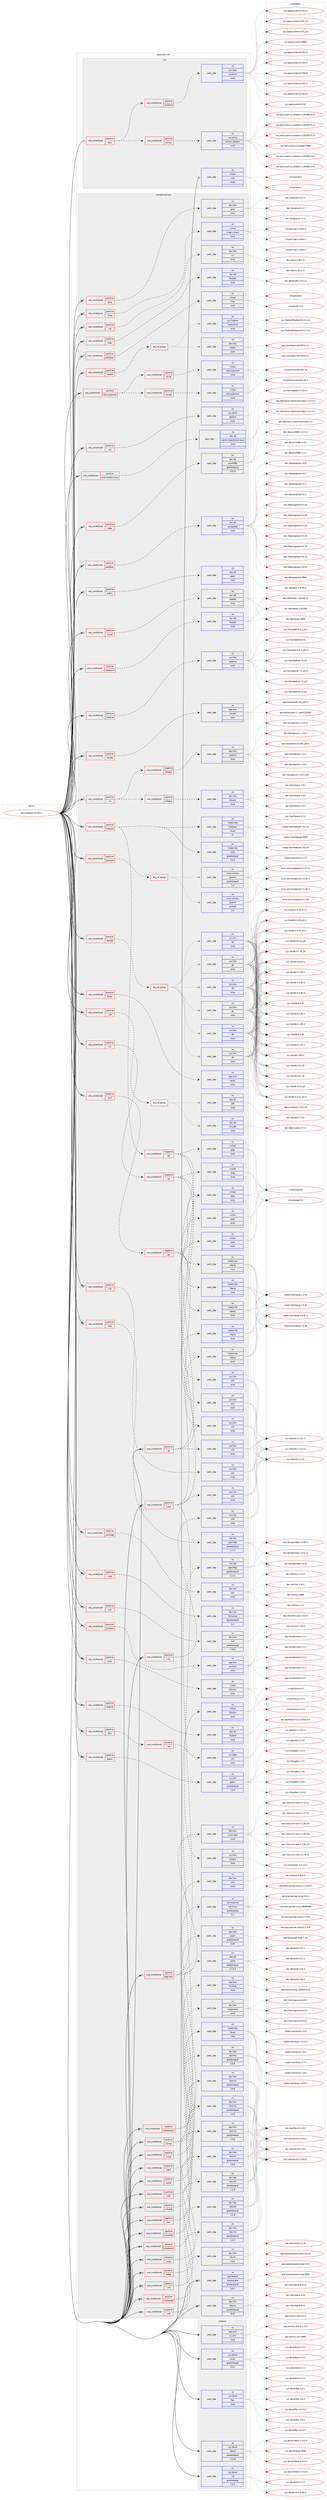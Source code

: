 digraph prolog {

# *************
# Graph options
# *************

newrank=true;
concentrate=true;
compound=true;
graph [rankdir=LR,fontname=Helvetica,fontsize=10,ranksep=1.5];#, ranksep=2.5, nodesep=0.2];
edge  [arrowhead=vee];
node  [fontname=Helvetica,fontsize=10];

# **********
# The ebuild
# **********

subgraph cluster_leftcol {
color=gray;
rank=same;
label=<<i>ebuild</i>>;
id [label="dev-lang/php-5.6.40-r1", color=red, width=4, href="../dev-lang/php-5.6.40-r1.svg"];
}

# ****************
# The dependencies
# ****************

subgraph cluster_midcol {
color=gray;
label=<<i>dependencies</i>>;
subgraph cluster_compile {
fillcolor="#eeeeee";
style=filled;
label=<<i>compile</i>>;
subgraph pack973636 {
dependency1360139 [label=<<TABLE BORDER="0" CELLBORDER="1" CELLSPACING="0" CELLPADDING="4" WIDTH="220"><TR><TD ROWSPAN="6" CELLPADDING="30">pack_dep</TD></TR><TR><TD WIDTH="110">no</TD></TR><TR><TD>app-arch</TD></TR><TR><TD>xz-utils</TD></TR><TR><TD>none</TD></TR><TR><TD></TD></TR></TABLE>>, shape=none, color=blue];
}
id:e -> dependency1360139:w [weight=20,style="solid",arrowhead="vee"];
subgraph pack973637 {
dependency1360140 [label=<<TABLE BORDER="0" CELLBORDER="1" CELLSPACING="0" CELLPADDING="4" WIDTH="220"><TR><TD ROWSPAN="6" CELLPADDING="30">pack_dep</TD></TR><TR><TD WIDTH="110">no</TD></TR><TR><TD>sys-devel</TD></TR><TR><TD>bison</TD></TR><TR><TD>greaterequal</TD></TR><TR><TD>3.0.1</TD></TR></TABLE>>, shape=none, color=blue];
}
id:e -> dependency1360140:w [weight=20,style="solid",arrowhead="vee"];
subgraph pack973638 {
dependency1360141 [label=<<TABLE BORDER="0" CELLBORDER="1" CELLSPACING="0" CELLPADDING="4" WIDTH="220"><TR><TD ROWSPAN="6" CELLPADDING="30">pack_dep</TD></TR><TR><TD WIDTH="110">no</TD></TR><TR><TD>sys-devel</TD></TR><TR><TD>flex</TD></TR><TR><TD>none</TD></TR><TR><TD></TD></TR></TABLE>>, shape=none, color=blue];
}
id:e -> dependency1360141:w [weight=20,style="solid",arrowhead="vee"];
subgraph pack973639 {
dependency1360142 [label=<<TABLE BORDER="0" CELLBORDER="1" CELLSPACING="0" CELLPADDING="4" WIDTH="220"><TR><TD ROWSPAN="6" CELLPADDING="30">pack_dep</TD></TR><TR><TD WIDTH="110">no</TD></TR><TR><TD>sys-devel</TD></TR><TR><TD>libtool</TD></TR><TR><TD>greaterequal</TD></TR><TR><TD>1.5.18</TD></TR></TABLE>>, shape=none, color=blue];
}
id:e -> dependency1360142:w [weight=20,style="solid",arrowhead="vee"];
subgraph pack973640 {
dependency1360143 [label=<<TABLE BORDER="0" CELLBORDER="1" CELLSPACING="0" CELLPADDING="4" WIDTH="220"><TR><TD ROWSPAN="6" CELLPADDING="30">pack_dep</TD></TR><TR><TD WIDTH="110">no</TD></TR><TR><TD>sys-devel</TD></TR><TR><TD>m4</TD></TR><TR><TD>greaterequal</TD></TR><TR><TD>1.4.3</TD></TR></TABLE>>, shape=none, color=blue];
}
id:e -> dependency1360143:w [weight=20,style="solid",arrowhead="vee"];
}
subgraph cluster_compileandrun {
fillcolor="#eeeeee";
style=filled;
label=<<i>compile and run</i>>;
subgraph cond363986 {
dependency1360144 [label=<<TABLE BORDER="0" CELLBORDER="1" CELLSPACING="0" CELLPADDING="4"><TR><TD ROWSPAN="3" CELLPADDING="10">use_conditional</TD></TR><TR><TD>positive</TD></TR><TR><TD>apache2</TD></TR></TABLE>>, shape=none, color=red];
subgraph any21965 {
dependency1360145 [label=<<TABLE BORDER="0" CELLBORDER="1" CELLSPACING="0" CELLPADDING="4"><TR><TD CELLPADDING="10">any_of_group</TD></TR></TABLE>>, shape=none, color=red];subgraph pack973641 {
dependency1360146 [label=<<TABLE BORDER="0" CELLBORDER="1" CELLSPACING="0" CELLPADDING="4" WIDTH="220"><TR><TD ROWSPAN="6" CELLPADDING="30">pack_dep</TD></TR><TR><TD WIDTH="110">no</TD></TR><TR><TD>www-servers</TD></TR><TR><TD>apache</TD></TR><TR><TD>greaterequal</TD></TR><TR><TD>2.4</TD></TR></TABLE>>, shape=none, color=blue];
}
dependency1360145:e -> dependency1360146:w [weight=20,style="dotted",arrowhead="oinv"];
subgraph pack973642 {
dependency1360147 [label=<<TABLE BORDER="0" CELLBORDER="1" CELLSPACING="0" CELLPADDING="4" WIDTH="220"><TR><TD ROWSPAN="6" CELLPADDING="30">pack_dep</TD></TR><TR><TD WIDTH="110">no</TD></TR><TR><TD>www-servers</TD></TR><TR><TD>apache</TD></TR><TR><TD>smaller</TD></TR><TR><TD>2.4</TD></TR></TABLE>>, shape=none, color=blue];
}
dependency1360145:e -> dependency1360147:w [weight=20,style="dotted",arrowhead="oinv"];
}
dependency1360144:e -> dependency1360145:w [weight=20,style="dashed",arrowhead="vee"];
}
id:e -> dependency1360144:w [weight=20,style="solid",arrowhead="odotvee"];
subgraph cond363987 {
dependency1360148 [label=<<TABLE BORDER="0" CELLBORDER="1" CELLSPACING="0" CELLPADDING="4"><TR><TD ROWSPAN="3" CELLPADDING="10">use_conditional</TD></TR><TR><TD>positive</TD></TR><TR><TD>berkdb</TD></TR></TABLE>>, shape=none, color=red];
subgraph any21966 {
dependency1360149 [label=<<TABLE BORDER="0" CELLBORDER="1" CELLSPACING="0" CELLPADDING="4"><TR><TD CELLPADDING="10">any_of_group</TD></TR></TABLE>>, shape=none, color=red];subgraph pack973643 {
dependency1360150 [label=<<TABLE BORDER="0" CELLBORDER="1" CELLSPACING="0" CELLPADDING="4" WIDTH="220"><TR><TD ROWSPAN="6" CELLPADDING="30">pack_dep</TD></TR><TR><TD WIDTH="110">no</TD></TR><TR><TD>sys-libs</TD></TR><TR><TD>db</TD></TR><TR><TD>none</TD></TR><TR><TD></TD></TR></TABLE>>, shape=none, color=blue];
}
dependency1360149:e -> dependency1360150:w [weight=20,style="dotted",arrowhead="oinv"];
subgraph pack973644 {
dependency1360151 [label=<<TABLE BORDER="0" CELLBORDER="1" CELLSPACING="0" CELLPADDING="4" WIDTH="220"><TR><TD ROWSPAN="6" CELLPADDING="30">pack_dep</TD></TR><TR><TD WIDTH="110">no</TD></TR><TR><TD>sys-libs</TD></TR><TR><TD>db</TD></TR><TR><TD>none</TD></TR><TR><TD></TD></TR></TABLE>>, shape=none, color=blue];
}
dependency1360149:e -> dependency1360151:w [weight=20,style="dotted",arrowhead="oinv"];
subgraph pack973645 {
dependency1360152 [label=<<TABLE BORDER="0" CELLBORDER="1" CELLSPACING="0" CELLPADDING="4" WIDTH="220"><TR><TD ROWSPAN="6" CELLPADDING="30">pack_dep</TD></TR><TR><TD WIDTH="110">no</TD></TR><TR><TD>sys-libs</TD></TR><TR><TD>db</TD></TR><TR><TD>none</TD></TR><TR><TD></TD></TR></TABLE>>, shape=none, color=blue];
}
dependency1360149:e -> dependency1360152:w [weight=20,style="dotted",arrowhead="oinv"];
subgraph pack973646 {
dependency1360153 [label=<<TABLE BORDER="0" CELLBORDER="1" CELLSPACING="0" CELLPADDING="4" WIDTH="220"><TR><TD ROWSPAN="6" CELLPADDING="30">pack_dep</TD></TR><TR><TD WIDTH="110">no</TD></TR><TR><TD>sys-libs</TD></TR><TR><TD>db</TD></TR><TR><TD>none</TD></TR><TR><TD></TD></TR></TABLE>>, shape=none, color=blue];
}
dependency1360149:e -> dependency1360153:w [weight=20,style="dotted",arrowhead="oinv"];
subgraph pack973647 {
dependency1360154 [label=<<TABLE BORDER="0" CELLBORDER="1" CELLSPACING="0" CELLPADDING="4" WIDTH="220"><TR><TD ROWSPAN="6" CELLPADDING="30">pack_dep</TD></TR><TR><TD WIDTH="110">no</TD></TR><TR><TD>sys-libs</TD></TR><TR><TD>db</TD></TR><TR><TD>none</TD></TR><TR><TD></TD></TR></TABLE>>, shape=none, color=blue];
}
dependency1360149:e -> dependency1360154:w [weight=20,style="dotted",arrowhead="oinv"];
subgraph pack973648 {
dependency1360155 [label=<<TABLE BORDER="0" CELLBORDER="1" CELLSPACING="0" CELLPADDING="4" WIDTH="220"><TR><TD ROWSPAN="6" CELLPADDING="30">pack_dep</TD></TR><TR><TD WIDTH="110">no</TD></TR><TR><TD>sys-libs</TD></TR><TR><TD>db</TD></TR><TR><TD>none</TD></TR><TR><TD></TD></TR></TABLE>>, shape=none, color=blue];
}
dependency1360149:e -> dependency1360155:w [weight=20,style="dotted",arrowhead="oinv"];
}
dependency1360148:e -> dependency1360149:w [weight=20,style="dashed",arrowhead="vee"];
}
id:e -> dependency1360148:w [weight=20,style="solid",arrowhead="odotvee"];
subgraph cond363988 {
dependency1360156 [label=<<TABLE BORDER="0" CELLBORDER="1" CELLSPACING="0" CELLPADDING="4"><TR><TD ROWSPAN="3" CELLPADDING="10">use_conditional</TD></TR><TR><TD>positive</TD></TR><TR><TD>bzip2</TD></TR></TABLE>>, shape=none, color=red];
subgraph pack973649 {
dependency1360157 [label=<<TABLE BORDER="0" CELLBORDER="1" CELLSPACING="0" CELLPADDING="4" WIDTH="220"><TR><TD ROWSPAN="6" CELLPADDING="30">pack_dep</TD></TR><TR><TD WIDTH="110">no</TD></TR><TR><TD>app-arch</TD></TR><TR><TD>bzip2</TD></TR><TR><TD>none</TD></TR><TR><TD></TD></TR></TABLE>>, shape=none, color=blue];
}
dependency1360156:e -> dependency1360157:w [weight=20,style="dashed",arrowhead="vee"];
}
id:e -> dependency1360156:w [weight=20,style="solid",arrowhead="odotvee"];
subgraph cond363989 {
dependency1360158 [label=<<TABLE BORDER="0" CELLBORDER="1" CELLSPACING="0" CELLPADDING="4"><TR><TD ROWSPAN="3" CELLPADDING="10">use_conditional</TD></TR><TR><TD>positive</TD></TR><TR><TD>cdb</TD></TR></TABLE>>, shape=none, color=red];
subgraph any21967 {
dependency1360159 [label=<<TABLE BORDER="0" CELLBORDER="1" CELLSPACING="0" CELLPADDING="4"><TR><TD CELLPADDING="10">any_of_group</TD></TR></TABLE>>, shape=none, color=red];subgraph pack973650 {
dependency1360160 [label=<<TABLE BORDER="0" CELLBORDER="1" CELLSPACING="0" CELLPADDING="4" WIDTH="220"><TR><TD ROWSPAN="6" CELLPADDING="30">pack_dep</TD></TR><TR><TD WIDTH="110">no</TD></TR><TR><TD>dev-db</TD></TR><TR><TD>cdb</TD></TR><TR><TD>none</TD></TR><TR><TD></TD></TR></TABLE>>, shape=none, color=blue];
}
dependency1360159:e -> dependency1360160:w [weight=20,style="dotted",arrowhead="oinv"];
subgraph pack973651 {
dependency1360161 [label=<<TABLE BORDER="0" CELLBORDER="1" CELLSPACING="0" CELLPADDING="4" WIDTH="220"><TR><TD ROWSPAN="6" CELLPADDING="30">pack_dep</TD></TR><TR><TD WIDTH="110">no</TD></TR><TR><TD>dev-db</TD></TR><TR><TD>tinycdb</TD></TR><TR><TD>none</TD></TR><TR><TD></TD></TR></TABLE>>, shape=none, color=blue];
}
dependency1360159:e -> dependency1360161:w [weight=20,style="dotted",arrowhead="oinv"];
}
dependency1360158:e -> dependency1360159:w [weight=20,style="dashed",arrowhead="vee"];
}
id:e -> dependency1360158:w [weight=20,style="solid",arrowhead="odotvee"];
subgraph cond363990 {
dependency1360162 [label=<<TABLE BORDER="0" CELLBORDER="1" CELLSPACING="0" CELLPADDING="4"><TR><TD ROWSPAN="3" CELLPADDING="10">use_conditional</TD></TR><TR><TD>positive</TD></TR><TR><TD>cjk</TD></TR></TABLE>>, shape=none, color=red];
subgraph cond363991 {
dependency1360163 [label=<<TABLE BORDER="0" CELLBORDER="1" CELLSPACING="0" CELLPADDING="4"><TR><TD ROWSPAN="3" CELLPADDING="10">use_conditional</TD></TR><TR><TD>negative</TD></TR><TR><TD>gd</TD></TR></TABLE>>, shape=none, color=red];
subgraph pack973652 {
dependency1360164 [label=<<TABLE BORDER="0" CELLBORDER="1" CELLSPACING="0" CELLPADDING="4" WIDTH="220"><TR><TD ROWSPAN="6" CELLPADDING="30">pack_dep</TD></TR><TR><TD WIDTH="110">no</TD></TR><TR><TD>virtual</TD></TR><TR><TD>jpeg</TD></TR><TR><TD>none</TD></TR><TR><TD></TD></TR></TABLE>>, shape=none, color=blue];
}
dependency1360163:e -> dependency1360164:w [weight=20,style="dashed",arrowhead="vee"];
subgraph pack973653 {
dependency1360165 [label=<<TABLE BORDER="0" CELLBORDER="1" CELLSPACING="0" CELLPADDING="4" WIDTH="220"><TR><TD ROWSPAN="6" CELLPADDING="30">pack_dep</TD></TR><TR><TD WIDTH="110">no</TD></TR><TR><TD>media-libs</TD></TR><TR><TD>libpng</TD></TR><TR><TD>none</TD></TR><TR><TD></TD></TR></TABLE>>, shape=none, color=blue];
}
dependency1360163:e -> dependency1360165:w [weight=20,style="dashed",arrowhead="vee"];
subgraph pack973654 {
dependency1360166 [label=<<TABLE BORDER="0" CELLBORDER="1" CELLSPACING="0" CELLPADDING="4" WIDTH="220"><TR><TD ROWSPAN="6" CELLPADDING="30">pack_dep</TD></TR><TR><TD WIDTH="110">no</TD></TR><TR><TD>sys-libs</TD></TR><TR><TD>zlib</TD></TR><TR><TD>none</TD></TR><TR><TD></TD></TR></TABLE>>, shape=none, color=blue];
}
dependency1360163:e -> dependency1360166:w [weight=20,style="dashed",arrowhead="vee"];
}
dependency1360162:e -> dependency1360163:w [weight=20,style="dashed",arrowhead="vee"];
}
id:e -> dependency1360162:w [weight=20,style="solid",arrowhead="odotvee"];
subgraph cond363992 {
dependency1360167 [label=<<TABLE BORDER="0" CELLBORDER="1" CELLSPACING="0" CELLPADDING="4"><TR><TD ROWSPAN="3" CELLPADDING="10">use_conditional</TD></TR><TR><TD>positive</TD></TR><TR><TD>coverage</TD></TR></TABLE>>, shape=none, color=red];
subgraph pack973655 {
dependency1360168 [label=<<TABLE BORDER="0" CELLBORDER="1" CELLSPACING="0" CELLPADDING="4" WIDTH="220"><TR><TD ROWSPAN="6" CELLPADDING="30">pack_dep</TD></TR><TR><TD WIDTH="110">no</TD></TR><TR><TD>dev-util</TD></TR><TR><TD>lcov</TD></TR><TR><TD>none</TD></TR><TR><TD></TD></TR></TABLE>>, shape=none, color=blue];
}
dependency1360167:e -> dependency1360168:w [weight=20,style="dashed",arrowhead="vee"];
}
id:e -> dependency1360167:w [weight=20,style="solid",arrowhead="odotvee"];
subgraph cond363993 {
dependency1360169 [label=<<TABLE BORDER="0" CELLBORDER="1" CELLSPACING="0" CELLPADDING="4"><TR><TD ROWSPAN="3" CELLPADDING="10">use_conditional</TD></TR><TR><TD>positive</TD></TR><TR><TD>crypt</TD></TR></TABLE>>, shape=none, color=red];
subgraph pack973656 {
dependency1360170 [label=<<TABLE BORDER="0" CELLBORDER="1" CELLSPACING="0" CELLPADDING="4" WIDTH="220"><TR><TD ROWSPAN="6" CELLPADDING="30">pack_dep</TD></TR><TR><TD WIDTH="110">no</TD></TR><TR><TD>dev-libs</TD></TR><TR><TD>libmcrypt</TD></TR><TR><TD>greaterequal</TD></TR><TR><TD>2.4</TD></TR></TABLE>>, shape=none, color=blue];
}
dependency1360169:e -> dependency1360170:w [weight=20,style="dashed",arrowhead="vee"];
}
id:e -> dependency1360169:w [weight=20,style="solid",arrowhead="odotvee"];
subgraph cond363994 {
dependency1360171 [label=<<TABLE BORDER="0" CELLBORDER="1" CELLSPACING="0" CELLPADDING="4"><TR><TD ROWSPAN="3" CELLPADDING="10">use_conditional</TD></TR><TR><TD>positive</TD></TR><TR><TD>curl</TD></TR></TABLE>>, shape=none, color=red];
subgraph pack973657 {
dependency1360172 [label=<<TABLE BORDER="0" CELLBORDER="1" CELLSPACING="0" CELLPADDING="4" WIDTH="220"><TR><TD ROWSPAN="6" CELLPADDING="30">pack_dep</TD></TR><TR><TD WIDTH="110">no</TD></TR><TR><TD>net-misc</TD></TR><TR><TD>curl</TD></TR><TR><TD>greaterequal</TD></TR><TR><TD>7.10.5</TD></TR></TABLE>>, shape=none, color=blue];
}
dependency1360171:e -> dependency1360172:w [weight=20,style="dashed",arrowhead="vee"];
}
id:e -> dependency1360171:w [weight=20,style="solid",arrowhead="odotvee"];
subgraph cond363995 {
dependency1360173 [label=<<TABLE BORDER="0" CELLBORDER="1" CELLSPACING="0" CELLPADDING="4"><TR><TD ROWSPAN="3" CELLPADDING="10">use_conditional</TD></TR><TR><TD>positive</TD></TR><TR><TD>enchant</TD></TR></TABLE>>, shape=none, color=red];
subgraph pack973658 {
dependency1360174 [label=<<TABLE BORDER="0" CELLBORDER="1" CELLSPACING="0" CELLPADDING="4" WIDTH="220"><TR><TD ROWSPAN="6" CELLPADDING="30">pack_dep</TD></TR><TR><TD WIDTH="110">no</TD></TR><TR><TD>app-text</TD></TR><TR><TD>enchant</TD></TR><TR><TD>none</TD></TR><TR><TD></TD></TR></TABLE>>, shape=none, color=blue];
}
dependency1360173:e -> dependency1360174:w [weight=20,style="dashed",arrowhead="vee"];
}
id:e -> dependency1360173:w [weight=20,style="solid",arrowhead="odotvee"];
subgraph cond363996 {
dependency1360175 [label=<<TABLE BORDER="0" CELLBORDER="1" CELLSPACING="0" CELLPADDING="4"><TR><TD ROWSPAN="3" CELLPADDING="10">use_conditional</TD></TR><TR><TD>positive</TD></TR><TR><TD>exif</TD></TR></TABLE>>, shape=none, color=red];
subgraph cond363997 {
dependency1360176 [label=<<TABLE BORDER="0" CELLBORDER="1" CELLSPACING="0" CELLPADDING="4"><TR><TD ROWSPAN="3" CELLPADDING="10">use_conditional</TD></TR><TR><TD>negative</TD></TR><TR><TD>gd</TD></TR></TABLE>>, shape=none, color=red];
subgraph pack973659 {
dependency1360177 [label=<<TABLE BORDER="0" CELLBORDER="1" CELLSPACING="0" CELLPADDING="4" WIDTH="220"><TR><TD ROWSPAN="6" CELLPADDING="30">pack_dep</TD></TR><TR><TD WIDTH="110">no</TD></TR><TR><TD>virtual</TD></TR><TR><TD>jpeg</TD></TR><TR><TD>none</TD></TR><TR><TD></TD></TR></TABLE>>, shape=none, color=blue];
}
dependency1360176:e -> dependency1360177:w [weight=20,style="dashed",arrowhead="vee"];
subgraph pack973660 {
dependency1360178 [label=<<TABLE BORDER="0" CELLBORDER="1" CELLSPACING="0" CELLPADDING="4" WIDTH="220"><TR><TD ROWSPAN="6" CELLPADDING="30">pack_dep</TD></TR><TR><TD WIDTH="110">no</TD></TR><TR><TD>media-libs</TD></TR><TR><TD>libpng</TD></TR><TR><TD>none</TD></TR><TR><TD></TD></TR></TABLE>>, shape=none, color=blue];
}
dependency1360176:e -> dependency1360178:w [weight=20,style="dashed",arrowhead="vee"];
subgraph pack973661 {
dependency1360179 [label=<<TABLE BORDER="0" CELLBORDER="1" CELLSPACING="0" CELLPADDING="4" WIDTH="220"><TR><TD ROWSPAN="6" CELLPADDING="30">pack_dep</TD></TR><TR><TD WIDTH="110">no</TD></TR><TR><TD>sys-libs</TD></TR><TR><TD>zlib</TD></TR><TR><TD>none</TD></TR><TR><TD></TD></TR></TABLE>>, shape=none, color=blue];
}
dependency1360176:e -> dependency1360179:w [weight=20,style="dashed",arrowhead="vee"];
}
dependency1360175:e -> dependency1360176:w [weight=20,style="dashed",arrowhead="vee"];
}
id:e -> dependency1360175:w [weight=20,style="solid",arrowhead="odotvee"];
subgraph cond363998 {
dependency1360180 [label=<<TABLE BORDER="0" CELLBORDER="1" CELLSPACING="0" CELLPADDING="4"><TR><TD ROWSPAN="3" CELLPADDING="10">use_conditional</TD></TR><TR><TD>positive</TD></TR><TR><TD>firebird</TD></TR></TABLE>>, shape=none, color=red];
subgraph pack973662 {
dependency1360181 [label=<<TABLE BORDER="0" CELLBORDER="1" CELLSPACING="0" CELLPADDING="4" WIDTH="220"><TR><TD ROWSPAN="6" CELLPADDING="30">pack_dep</TD></TR><TR><TD WIDTH="110">no</TD></TR><TR><TD>dev-db</TD></TR><TR><TD>firebird</TD></TR><TR><TD>none</TD></TR><TR><TD></TD></TR></TABLE>>, shape=none, color=blue];
}
dependency1360180:e -> dependency1360181:w [weight=20,style="dashed",arrowhead="vee"];
}
id:e -> dependency1360180:w [weight=20,style="solid",arrowhead="odotvee"];
subgraph cond363999 {
dependency1360182 [label=<<TABLE BORDER="0" CELLBORDER="1" CELLSPACING="0" CELLPADDING="4"><TR><TD ROWSPAN="3" CELLPADDING="10">use_conditional</TD></TR><TR><TD>positive</TD></TR><TR><TD>fpm</TD></TR></TABLE>>, shape=none, color=red];
subgraph cond364000 {
dependency1360183 [label=<<TABLE BORDER="0" CELLBORDER="1" CELLSPACING="0" CELLPADDING="4"><TR><TD ROWSPAN="3" CELLPADDING="10">use_conditional</TD></TR><TR><TD>positive</TD></TR><TR><TD>acl</TD></TR></TABLE>>, shape=none, color=red];
subgraph pack973663 {
dependency1360184 [label=<<TABLE BORDER="0" CELLBORDER="1" CELLSPACING="0" CELLPADDING="4" WIDTH="220"><TR><TD ROWSPAN="6" CELLPADDING="30">pack_dep</TD></TR><TR><TD WIDTH="110">no</TD></TR><TR><TD>sys-apps</TD></TR><TR><TD>acl</TD></TR><TR><TD>none</TD></TR><TR><TD></TD></TR></TABLE>>, shape=none, color=blue];
}
dependency1360183:e -> dependency1360184:w [weight=20,style="dashed",arrowhead="vee"];
}
dependency1360182:e -> dependency1360183:w [weight=20,style="dashed",arrowhead="vee"];
}
id:e -> dependency1360182:w [weight=20,style="solid",arrowhead="odotvee"];
subgraph cond364001 {
dependency1360185 [label=<<TABLE BORDER="0" CELLBORDER="1" CELLSPACING="0" CELLPADDING="4"><TR><TD ROWSPAN="3" CELLPADDING="10">use_conditional</TD></TR><TR><TD>positive</TD></TR><TR><TD>gd</TD></TR></TABLE>>, shape=none, color=red];
subgraph pack973664 {
dependency1360186 [label=<<TABLE BORDER="0" CELLBORDER="1" CELLSPACING="0" CELLPADDING="4" WIDTH="220"><TR><TD ROWSPAN="6" CELLPADDING="30">pack_dep</TD></TR><TR><TD WIDTH="110">no</TD></TR><TR><TD>virtual</TD></TR><TR><TD>jpeg</TD></TR><TR><TD>none</TD></TR><TR><TD></TD></TR></TABLE>>, shape=none, color=blue];
}
dependency1360185:e -> dependency1360186:w [weight=20,style="dashed",arrowhead="vee"];
subgraph pack973665 {
dependency1360187 [label=<<TABLE BORDER="0" CELLBORDER="1" CELLSPACING="0" CELLPADDING="4" WIDTH="220"><TR><TD ROWSPAN="6" CELLPADDING="30">pack_dep</TD></TR><TR><TD WIDTH="110">no</TD></TR><TR><TD>media-libs</TD></TR><TR><TD>libpng</TD></TR><TR><TD>none</TD></TR><TR><TD></TD></TR></TABLE>>, shape=none, color=blue];
}
dependency1360185:e -> dependency1360187:w [weight=20,style="dashed",arrowhead="vee"];
subgraph pack973666 {
dependency1360188 [label=<<TABLE BORDER="0" CELLBORDER="1" CELLSPACING="0" CELLPADDING="4" WIDTH="220"><TR><TD ROWSPAN="6" CELLPADDING="30">pack_dep</TD></TR><TR><TD WIDTH="110">no</TD></TR><TR><TD>sys-libs</TD></TR><TR><TD>zlib</TD></TR><TR><TD>none</TD></TR><TR><TD></TD></TR></TABLE>>, shape=none, color=blue];
}
dependency1360185:e -> dependency1360188:w [weight=20,style="dashed",arrowhead="vee"];
}
id:e -> dependency1360185:w [weight=20,style="solid",arrowhead="odotvee"];
subgraph cond364002 {
dependency1360189 [label=<<TABLE BORDER="0" CELLBORDER="1" CELLSPACING="0" CELLPADDING="4"><TR><TD ROWSPAN="3" CELLPADDING="10">use_conditional</TD></TR><TR><TD>positive</TD></TR><TR><TD>gdbm</TD></TR></TABLE>>, shape=none, color=red];
subgraph pack973667 {
dependency1360190 [label=<<TABLE BORDER="0" CELLBORDER="1" CELLSPACING="0" CELLPADDING="4" WIDTH="220"><TR><TD ROWSPAN="6" CELLPADDING="30">pack_dep</TD></TR><TR><TD WIDTH="110">no</TD></TR><TR><TD>sys-libs</TD></TR><TR><TD>gdbm</TD></TR><TR><TD>greaterequal</TD></TR><TR><TD>1.8.0</TD></TR></TABLE>>, shape=none, color=blue];
}
dependency1360189:e -> dependency1360190:w [weight=20,style="dashed",arrowhead="vee"];
}
id:e -> dependency1360189:w [weight=20,style="solid",arrowhead="odotvee"];
subgraph cond364003 {
dependency1360191 [label=<<TABLE BORDER="0" CELLBORDER="1" CELLSPACING="0" CELLPADDING="4"><TR><TD ROWSPAN="3" CELLPADDING="10">use_conditional</TD></TR><TR><TD>positive</TD></TR><TR><TD>gmp</TD></TR></TABLE>>, shape=none, color=red];
subgraph pack973668 {
dependency1360192 [label=<<TABLE BORDER="0" CELLBORDER="1" CELLSPACING="0" CELLPADDING="4" WIDTH="220"><TR><TD ROWSPAN="6" CELLPADDING="30">pack_dep</TD></TR><TR><TD WIDTH="110">no</TD></TR><TR><TD>dev-libs</TD></TR><TR><TD>gmp</TD></TR><TR><TD>none</TD></TR><TR><TD></TD></TR></TABLE>>, shape=none, color=blue];
}
dependency1360191:e -> dependency1360192:w [weight=20,style="dashed",arrowhead="vee"];
}
id:e -> dependency1360191:w [weight=20,style="solid",arrowhead="odotvee"];
subgraph cond364004 {
dependency1360193 [label=<<TABLE BORDER="0" CELLBORDER="1" CELLSPACING="0" CELLPADDING="4"><TR><TD ROWSPAN="3" CELLPADDING="10">use_conditional</TD></TR><TR><TD>positive</TD></TR><TR><TD>iconv</TD></TR></TABLE>>, shape=none, color=red];
subgraph pack973669 {
dependency1360194 [label=<<TABLE BORDER="0" CELLBORDER="1" CELLSPACING="0" CELLPADDING="4" WIDTH="220"><TR><TD ROWSPAN="6" CELLPADDING="30">pack_dep</TD></TR><TR><TD WIDTH="110">no</TD></TR><TR><TD>virtual</TD></TR><TR><TD>libiconv</TD></TR><TR><TD>none</TD></TR><TR><TD></TD></TR></TABLE>>, shape=none, color=blue];
}
dependency1360193:e -> dependency1360194:w [weight=20,style="dashed",arrowhead="vee"];
}
id:e -> dependency1360193:w [weight=20,style="solid",arrowhead="odotvee"];
subgraph cond364005 {
dependency1360195 [label=<<TABLE BORDER="0" CELLBORDER="1" CELLSPACING="0" CELLPADDING="4"><TR><TD ROWSPAN="3" CELLPADDING="10">use_conditional</TD></TR><TR><TD>positive</TD></TR><TR><TD>imap</TD></TR></TABLE>>, shape=none, color=red];
subgraph pack973670 {
dependency1360196 [label=<<TABLE BORDER="0" CELLBORDER="1" CELLSPACING="0" CELLPADDING="4" WIDTH="220"><TR><TD ROWSPAN="6" CELLPADDING="30">pack_dep</TD></TR><TR><TD WIDTH="110">no</TD></TR><TR><TD>virtual</TD></TR><TR><TD>imap-c-client</TD></TR><TR><TD>none</TD></TR><TR><TD></TD></TR></TABLE>>, shape=none, color=blue];
}
dependency1360195:e -> dependency1360196:w [weight=20,style="dashed",arrowhead="vee"];
}
id:e -> dependency1360195:w [weight=20,style="solid",arrowhead="odotvee"];
subgraph cond364006 {
dependency1360197 [label=<<TABLE BORDER="0" CELLBORDER="1" CELLSPACING="0" CELLPADDING="4"><TR><TD ROWSPAN="3" CELLPADDING="10">use_conditional</TD></TR><TR><TD>positive</TD></TR><TR><TD>intl</TD></TR></TABLE>>, shape=none, color=red];
subgraph pack973671 {
dependency1360198 [label=<<TABLE BORDER="0" CELLBORDER="1" CELLSPACING="0" CELLPADDING="4" WIDTH="220"><TR><TD ROWSPAN="6" CELLPADDING="30">pack_dep</TD></TR><TR><TD WIDTH="110">no</TD></TR><TR><TD>dev-libs</TD></TR><TR><TD>icu</TD></TR><TR><TD>none</TD></TR><TR><TD></TD></TR></TABLE>>, shape=none, color=blue];
}
dependency1360197:e -> dependency1360198:w [weight=20,style="dashed",arrowhead="vee"];
}
id:e -> dependency1360197:w [weight=20,style="solid",arrowhead="odotvee"];
subgraph cond364007 {
dependency1360199 [label=<<TABLE BORDER="0" CELLBORDER="1" CELLSPACING="0" CELLPADDING="4"><TR><TD ROWSPAN="3" CELLPADDING="10">use_conditional</TD></TR><TR><TD>positive</TD></TR><TR><TD>iodbc</TD></TR></TABLE>>, shape=none, color=red];
subgraph pack973672 {
dependency1360200 [label=<<TABLE BORDER="0" CELLBORDER="1" CELLSPACING="0" CELLPADDING="4" WIDTH="220"><TR><TD ROWSPAN="6" CELLPADDING="30">pack_dep</TD></TR><TR><TD WIDTH="110">no</TD></TR><TR><TD>dev-db</TD></TR><TR><TD>libiodbc</TD></TR><TR><TD>none</TD></TR><TR><TD></TD></TR></TABLE>>, shape=none, color=blue];
}
dependency1360199:e -> dependency1360200:w [weight=20,style="dashed",arrowhead="vee"];
}
id:e -> dependency1360199:w [weight=20,style="solid",arrowhead="odotvee"];
subgraph cond364008 {
dependency1360201 [label=<<TABLE BORDER="0" CELLBORDER="1" CELLSPACING="0" CELLPADDING="4"><TR><TD ROWSPAN="3" CELLPADDING="10">use_conditional</TD></TR><TR><TD>positive</TD></TR><TR><TD>kerberos</TD></TR></TABLE>>, shape=none, color=red];
subgraph pack973673 {
dependency1360202 [label=<<TABLE BORDER="0" CELLBORDER="1" CELLSPACING="0" CELLPADDING="4" WIDTH="220"><TR><TD ROWSPAN="6" CELLPADDING="30">pack_dep</TD></TR><TR><TD WIDTH="110">no</TD></TR><TR><TD>virtual</TD></TR><TR><TD>krb5</TD></TR><TR><TD>none</TD></TR><TR><TD></TD></TR></TABLE>>, shape=none, color=blue];
}
dependency1360201:e -> dependency1360202:w [weight=20,style="dashed",arrowhead="vee"];
}
id:e -> dependency1360201:w [weight=20,style="solid",arrowhead="odotvee"];
subgraph cond364009 {
dependency1360203 [label=<<TABLE BORDER="0" CELLBORDER="1" CELLSPACING="0" CELLPADDING="4"><TR><TD ROWSPAN="3" CELLPADDING="10">use_conditional</TD></TR><TR><TD>positive</TD></TR><TR><TD>ldap</TD></TR></TABLE>>, shape=none, color=red];
subgraph pack973674 {
dependency1360204 [label=<<TABLE BORDER="0" CELLBORDER="1" CELLSPACING="0" CELLPADDING="4" WIDTH="220"><TR><TD ROWSPAN="6" CELLPADDING="30">pack_dep</TD></TR><TR><TD WIDTH="110">no</TD></TR><TR><TD>net-nds</TD></TR><TR><TD>openldap</TD></TR><TR><TD>greaterequal</TD></TR><TR><TD>1.2.11</TD></TR></TABLE>>, shape=none, color=blue];
}
dependency1360203:e -> dependency1360204:w [weight=20,style="dashed",arrowhead="vee"];
}
id:e -> dependency1360203:w [weight=20,style="solid",arrowhead="odotvee"];
subgraph cond364010 {
dependency1360205 [label=<<TABLE BORDER="0" CELLBORDER="1" CELLSPACING="0" CELLPADDING="4"><TR><TD ROWSPAN="3" CELLPADDING="10">use_conditional</TD></TR><TR><TD>positive</TD></TR><TR><TD>ldap-sasl</TD></TR></TABLE>>, shape=none, color=red];
subgraph pack973675 {
dependency1360206 [label=<<TABLE BORDER="0" CELLBORDER="1" CELLSPACING="0" CELLPADDING="4" WIDTH="220"><TR><TD ROWSPAN="6" CELLPADDING="30">pack_dep</TD></TR><TR><TD WIDTH="110">no</TD></TR><TR><TD>dev-libs</TD></TR><TR><TD>cyrus-sasl</TD></TR><TR><TD>none</TD></TR><TR><TD></TD></TR></TABLE>>, shape=none, color=blue];
}
dependency1360205:e -> dependency1360206:w [weight=20,style="dashed",arrowhead="vee"];
subgraph pack973676 {
dependency1360207 [label=<<TABLE BORDER="0" CELLBORDER="1" CELLSPACING="0" CELLPADDING="4" WIDTH="220"><TR><TD ROWSPAN="6" CELLPADDING="30">pack_dep</TD></TR><TR><TD WIDTH="110">no</TD></TR><TR><TD>net-nds</TD></TR><TR><TD>openldap</TD></TR><TR><TD>greaterequal</TD></TR><TR><TD>1.2.11</TD></TR></TABLE>>, shape=none, color=blue];
}
dependency1360205:e -> dependency1360207:w [weight=20,style="dashed",arrowhead="vee"];
}
id:e -> dependency1360205:w [weight=20,style="solid",arrowhead="odotvee"];
subgraph cond364011 {
dependency1360208 [label=<<TABLE BORDER="0" CELLBORDER="1" CELLSPACING="0" CELLPADDING="4"><TR><TD ROWSPAN="3" CELLPADDING="10">use_conditional</TD></TR><TR><TD>positive</TD></TR><TR><TD>libedit</TD></TR></TABLE>>, shape=none, color=red];
subgraph any21968 {
dependency1360209 [label=<<TABLE BORDER="0" CELLBORDER="1" CELLSPACING="0" CELLPADDING="4"><TR><TD CELLPADDING="10">any_of_group</TD></TR></TABLE>>, shape=none, color=red];subgraph pack973677 {
dependency1360210 [label=<<TABLE BORDER="0" CELLBORDER="1" CELLSPACING="0" CELLPADDING="4" WIDTH="220"><TR><TD ROWSPAN="6" CELLPADDING="30">pack_dep</TD></TR><TR><TD WIDTH="110">no</TD></TR><TR><TD>sys-freebsd</TD></TR><TR><TD>freebsd-lib</TD></TR><TR><TD>none</TD></TR><TR><TD></TD></TR></TABLE>>, shape=none, color=blue];
}
dependency1360209:e -> dependency1360210:w [weight=20,style="dotted",arrowhead="oinv"];
subgraph pack973678 {
dependency1360211 [label=<<TABLE BORDER="0" CELLBORDER="1" CELLSPACING="0" CELLPADDING="4" WIDTH="220"><TR><TD ROWSPAN="6" CELLPADDING="30">pack_dep</TD></TR><TR><TD WIDTH="110">no</TD></TR><TR><TD>dev-libs</TD></TR><TR><TD>libedit</TD></TR><TR><TD>none</TD></TR><TR><TD></TD></TR></TABLE>>, shape=none, color=blue];
}
dependency1360209:e -> dependency1360211:w [weight=20,style="dotted",arrowhead="oinv"];
}
dependency1360208:e -> dependency1360209:w [weight=20,style="dashed",arrowhead="vee"];
}
id:e -> dependency1360208:w [weight=20,style="solid",arrowhead="odotvee"];
subgraph cond364012 {
dependency1360212 [label=<<TABLE BORDER="0" CELLBORDER="1" CELLSPACING="0" CELLPADDING="4"><TR><TD ROWSPAN="3" CELLPADDING="10">use_conditional</TD></TR><TR><TD>positive</TD></TR><TR><TD>libmysqlclient</TD></TR></TABLE>>, shape=none, color=red];
subgraph cond364013 {
dependency1360213 [label=<<TABLE BORDER="0" CELLBORDER="1" CELLSPACING="0" CELLPADDING="4"><TR><TD ROWSPAN="3" CELLPADDING="10">use_conditional</TD></TR><TR><TD>positive</TD></TR><TR><TD>mysql</TD></TR></TABLE>>, shape=none, color=red];
subgraph pack973679 {
dependency1360214 [label=<<TABLE BORDER="0" CELLBORDER="1" CELLSPACING="0" CELLPADDING="4" WIDTH="220"><TR><TD ROWSPAN="6" CELLPADDING="30">pack_dep</TD></TR><TR><TD WIDTH="110">no</TD></TR><TR><TD>virtual</TD></TR><TR><TD>libmysqlclient</TD></TR><TR><TD>none</TD></TR><TR><TD></TD></TR></TABLE>>, shape=none, color=blue];
}
dependency1360213:e -> dependency1360214:w [weight=20,style="dashed",arrowhead="vee"];
}
dependency1360212:e -> dependency1360213:w [weight=20,style="dashed",arrowhead="vee"];
subgraph cond364014 {
dependency1360215 [label=<<TABLE BORDER="0" CELLBORDER="1" CELLSPACING="0" CELLPADDING="4"><TR><TD ROWSPAN="3" CELLPADDING="10">use_conditional</TD></TR><TR><TD>positive</TD></TR><TR><TD>mysqli</TD></TR></TABLE>>, shape=none, color=red];
subgraph pack973680 {
dependency1360216 [label=<<TABLE BORDER="0" CELLBORDER="1" CELLSPACING="0" CELLPADDING="4" WIDTH="220"><TR><TD ROWSPAN="6" CELLPADDING="30">pack_dep</TD></TR><TR><TD WIDTH="110">no</TD></TR><TR><TD>virtual</TD></TR><TR><TD>libmysqlclient</TD></TR><TR><TD>none</TD></TR><TR><TD></TD></TR></TABLE>>, shape=none, color=blue];
}
dependency1360215:e -> dependency1360216:w [weight=20,style="dashed",arrowhead="vee"];
}
dependency1360212:e -> dependency1360215:w [weight=20,style="dashed",arrowhead="vee"];
}
id:e -> dependency1360212:w [weight=20,style="solid",arrowhead="odotvee"];
subgraph cond364015 {
dependency1360217 [label=<<TABLE BORDER="0" CELLBORDER="1" CELLSPACING="0" CELLPADDING="4"><TR><TD ROWSPAN="3" CELLPADDING="10">use_conditional</TD></TR><TR><TD>positive</TD></TR><TR><TD>mssql</TD></TR></TABLE>>, shape=none, color=red];
subgraph pack973681 {
dependency1360218 [label=<<TABLE BORDER="0" CELLBORDER="1" CELLSPACING="0" CELLPADDING="4" WIDTH="220"><TR><TD ROWSPAN="6" CELLPADDING="30">pack_dep</TD></TR><TR><TD WIDTH="110">no</TD></TR><TR><TD>dev-db</TD></TR><TR><TD>freetds</TD></TR><TR><TD>none</TD></TR><TR><TD></TD></TR></TABLE>>, shape=none, color=blue];
}
dependency1360217:e -> dependency1360218:w [weight=20,style="dashed",arrowhead="vee"];
}
id:e -> dependency1360217:w [weight=20,style="solid",arrowhead="odotvee"];
subgraph cond364016 {
dependency1360219 [label=<<TABLE BORDER="0" CELLBORDER="1" CELLSPACING="0" CELLPADDING="4"><TR><TD ROWSPAN="3" CELLPADDING="10">use_conditional</TD></TR><TR><TD>positive</TD></TR><TR><TD>nls</TD></TR></TABLE>>, shape=none, color=red];
subgraph pack973682 {
dependency1360220 [label=<<TABLE BORDER="0" CELLBORDER="1" CELLSPACING="0" CELLPADDING="4" WIDTH="220"><TR><TD ROWSPAN="6" CELLPADDING="30">pack_dep</TD></TR><TR><TD WIDTH="110">no</TD></TR><TR><TD>sys-devel</TD></TR><TR><TD>gettext</TD></TR><TR><TD>none</TD></TR><TR><TD></TD></TR></TABLE>>, shape=none, color=blue];
}
dependency1360219:e -> dependency1360220:w [weight=20,style="dashed",arrowhead="vee"];
}
id:e -> dependency1360219:w [weight=20,style="solid",arrowhead="odotvee"];
subgraph cond364017 {
dependency1360221 [label=<<TABLE BORDER="0" CELLBORDER="1" CELLSPACING="0" CELLPADDING="4"><TR><TD ROWSPAN="3" CELLPADDING="10">use_conditional</TD></TR><TR><TD>positive</TD></TR><TR><TD>oci8-instant-client</TD></TR></TABLE>>, shape=none, color=red];
subgraph pack973683 {
dependency1360222 [label=<<TABLE BORDER="0" CELLBORDER="1" CELLSPACING="0" CELLPADDING="4" WIDTH="220"><TR><TD ROWSPAN="6" CELLPADDING="30">pack_dep</TD></TR><TR><TD WIDTH="110">no</TD></TR><TR><TD>dev-db</TD></TR><TR><TD>oracle-instantclient-basic</TD></TR><TR><TD>none</TD></TR><TR><TD></TD></TR></TABLE>>, shape=none, color=blue];
}
dependency1360221:e -> dependency1360222:w [weight=20,style="dashed",arrowhead="vee"];
}
id:e -> dependency1360221:w [weight=20,style="solid",arrowhead="odotvee"];
subgraph cond364018 {
dependency1360223 [label=<<TABLE BORDER="0" CELLBORDER="1" CELLSPACING="0" CELLPADDING="4"><TR><TD ROWSPAN="3" CELLPADDING="10">use_conditional</TD></TR><TR><TD>positive</TD></TR><TR><TD>odbc</TD></TR></TABLE>>, shape=none, color=red];
subgraph pack973684 {
dependency1360224 [label=<<TABLE BORDER="0" CELLBORDER="1" CELLSPACING="0" CELLPADDING="4" WIDTH="220"><TR><TD ROWSPAN="6" CELLPADDING="30">pack_dep</TD></TR><TR><TD WIDTH="110">no</TD></TR><TR><TD>dev-db</TD></TR><TR><TD>unixODBC</TD></TR><TR><TD>greaterequal</TD></TR><TR><TD>1.8.13</TD></TR></TABLE>>, shape=none, color=blue];
}
dependency1360223:e -> dependency1360224:w [weight=20,style="dashed",arrowhead="vee"];
}
id:e -> dependency1360223:w [weight=20,style="solid",arrowhead="odotvee"];
subgraph cond364019 {
dependency1360225 [label=<<TABLE BORDER="0" CELLBORDER="1" CELLSPACING="0" CELLPADDING="4"><TR><TD ROWSPAN="3" CELLPADDING="10">use_conditional</TD></TR><TR><TD>positive</TD></TR><TR><TD>postgres</TD></TR></TABLE>>, shape=none, color=red];
subgraph pack973685 {
dependency1360226 [label=<<TABLE BORDER="0" CELLBORDER="1" CELLSPACING="0" CELLPADDING="4" WIDTH="220"><TR><TD ROWSPAN="6" CELLPADDING="30">pack_dep</TD></TR><TR><TD WIDTH="110">no</TD></TR><TR><TD>dev-db</TD></TR><TR><TD>postgresql</TD></TR><TR><TD>none</TD></TR><TR><TD></TD></TR></TABLE>>, shape=none, color=blue];
}
dependency1360225:e -> dependency1360226:w [weight=20,style="dashed",arrowhead="vee"];
}
id:e -> dependency1360225:w [weight=20,style="solid",arrowhead="odotvee"];
subgraph cond364020 {
dependency1360227 [label=<<TABLE BORDER="0" CELLBORDER="1" CELLSPACING="0" CELLPADDING="4"><TR><TD ROWSPAN="3" CELLPADDING="10">use_conditional</TD></TR><TR><TD>positive</TD></TR><TR><TD>qdbm</TD></TR></TABLE>>, shape=none, color=red];
subgraph pack973686 {
dependency1360228 [label=<<TABLE BORDER="0" CELLBORDER="1" CELLSPACING="0" CELLPADDING="4" WIDTH="220"><TR><TD ROWSPAN="6" CELLPADDING="30">pack_dep</TD></TR><TR><TD WIDTH="110">no</TD></TR><TR><TD>dev-db</TD></TR><TR><TD>qdbm</TD></TR><TR><TD>none</TD></TR><TR><TD></TD></TR></TABLE>>, shape=none, color=blue];
}
dependency1360227:e -> dependency1360228:w [weight=20,style="dashed",arrowhead="vee"];
}
id:e -> dependency1360227:w [weight=20,style="solid",arrowhead="odotvee"];
subgraph cond364021 {
dependency1360229 [label=<<TABLE BORDER="0" CELLBORDER="1" CELLSPACING="0" CELLPADDING="4"><TR><TD ROWSPAN="3" CELLPADDING="10">use_conditional</TD></TR><TR><TD>positive</TD></TR><TR><TD>readline</TD></TR></TABLE>>, shape=none, color=red];
subgraph pack973687 {
dependency1360230 [label=<<TABLE BORDER="0" CELLBORDER="1" CELLSPACING="0" CELLPADDING="4" WIDTH="220"><TR><TD ROWSPAN="6" CELLPADDING="30">pack_dep</TD></TR><TR><TD WIDTH="110">no</TD></TR><TR><TD>sys-libs</TD></TR><TR><TD>readline</TD></TR><TR><TD>none</TD></TR><TR><TD></TD></TR></TABLE>>, shape=none, color=blue];
}
dependency1360229:e -> dependency1360230:w [weight=20,style="dashed",arrowhead="vee"];
}
id:e -> dependency1360229:w [weight=20,style="solid",arrowhead="odotvee"];
subgraph cond364022 {
dependency1360231 [label=<<TABLE BORDER="0" CELLBORDER="1" CELLSPACING="0" CELLPADDING="4"><TR><TD ROWSPAN="3" CELLPADDING="10">use_conditional</TD></TR><TR><TD>positive</TD></TR><TR><TD>recode</TD></TR></TABLE>>, shape=none, color=red];
subgraph pack973688 {
dependency1360232 [label=<<TABLE BORDER="0" CELLBORDER="1" CELLSPACING="0" CELLPADDING="4" WIDTH="220"><TR><TD ROWSPAN="6" CELLPADDING="30">pack_dep</TD></TR><TR><TD WIDTH="110">no</TD></TR><TR><TD>app-text</TD></TR><TR><TD>recode</TD></TR><TR><TD>none</TD></TR><TR><TD></TD></TR></TABLE>>, shape=none, color=blue];
}
dependency1360231:e -> dependency1360232:w [weight=20,style="dashed",arrowhead="vee"];
}
id:e -> dependency1360231:w [weight=20,style="solid",arrowhead="odotvee"];
subgraph cond364023 {
dependency1360233 [label=<<TABLE BORDER="0" CELLBORDER="1" CELLSPACING="0" CELLPADDING="4"><TR><TD ROWSPAN="3" CELLPADDING="10">use_conditional</TD></TR><TR><TD>positive</TD></TR><TR><TD>sharedmem</TD></TR></TABLE>>, shape=none, color=red];
subgraph pack973689 {
dependency1360234 [label=<<TABLE BORDER="0" CELLBORDER="1" CELLSPACING="0" CELLPADDING="4" WIDTH="220"><TR><TD ROWSPAN="6" CELLPADDING="30">pack_dep</TD></TR><TR><TD WIDTH="110">no</TD></TR><TR><TD>dev-libs</TD></TR><TR><TD>mm</TD></TR><TR><TD>none</TD></TR><TR><TD></TD></TR></TABLE>>, shape=none, color=blue];
}
dependency1360233:e -> dependency1360234:w [weight=20,style="dashed",arrowhead="vee"];
}
id:e -> dependency1360233:w [weight=20,style="solid",arrowhead="odotvee"];
subgraph cond364024 {
dependency1360235 [label=<<TABLE BORDER="0" CELLBORDER="1" CELLSPACING="0" CELLPADDING="4"><TR><TD ROWSPAN="3" CELLPADDING="10">use_conditional</TD></TR><TR><TD>positive</TD></TR><TR><TD>simplexml</TD></TR></TABLE>>, shape=none, color=red];
subgraph pack973690 {
dependency1360236 [label=<<TABLE BORDER="0" CELLBORDER="1" CELLSPACING="0" CELLPADDING="4" WIDTH="220"><TR><TD ROWSPAN="6" CELLPADDING="30">pack_dep</TD></TR><TR><TD WIDTH="110">no</TD></TR><TR><TD>dev-libs</TD></TR><TR><TD>libxml2</TD></TR><TR><TD>greaterequal</TD></TR><TR><TD>2.6.8</TD></TR></TABLE>>, shape=none, color=blue];
}
dependency1360235:e -> dependency1360236:w [weight=20,style="dashed",arrowhead="vee"];
}
id:e -> dependency1360235:w [weight=20,style="solid",arrowhead="odotvee"];
subgraph cond364025 {
dependency1360237 [label=<<TABLE BORDER="0" CELLBORDER="1" CELLSPACING="0" CELLPADDING="4"><TR><TD ROWSPAN="3" CELLPADDING="10">use_conditional</TD></TR><TR><TD>positive</TD></TR><TR><TD>snmp</TD></TR></TABLE>>, shape=none, color=red];
subgraph pack973691 {
dependency1360238 [label=<<TABLE BORDER="0" CELLBORDER="1" CELLSPACING="0" CELLPADDING="4" WIDTH="220"><TR><TD ROWSPAN="6" CELLPADDING="30">pack_dep</TD></TR><TR><TD WIDTH="110">no</TD></TR><TR><TD>net-analyzer</TD></TR><TR><TD>net-snmp</TD></TR><TR><TD>greaterequal</TD></TR><TR><TD>5.2</TD></TR></TABLE>>, shape=none, color=blue];
}
dependency1360237:e -> dependency1360238:w [weight=20,style="dashed",arrowhead="vee"];
}
id:e -> dependency1360237:w [weight=20,style="solid",arrowhead="odotvee"];
subgraph cond364026 {
dependency1360239 [label=<<TABLE BORDER="0" CELLBORDER="1" CELLSPACING="0" CELLPADDING="4"><TR><TD ROWSPAN="3" CELLPADDING="10">use_conditional</TD></TR><TR><TD>positive</TD></TR><TR><TD>soap</TD></TR></TABLE>>, shape=none, color=red];
subgraph pack973692 {
dependency1360240 [label=<<TABLE BORDER="0" CELLBORDER="1" CELLSPACING="0" CELLPADDING="4" WIDTH="220"><TR><TD ROWSPAN="6" CELLPADDING="30">pack_dep</TD></TR><TR><TD WIDTH="110">no</TD></TR><TR><TD>dev-libs</TD></TR><TR><TD>libxml2</TD></TR><TR><TD>greaterequal</TD></TR><TR><TD>2.6.8</TD></TR></TABLE>>, shape=none, color=blue];
}
dependency1360239:e -> dependency1360240:w [weight=20,style="dashed",arrowhead="vee"];
}
id:e -> dependency1360239:w [weight=20,style="solid",arrowhead="odotvee"];
subgraph cond364027 {
dependency1360241 [label=<<TABLE BORDER="0" CELLBORDER="1" CELLSPACING="0" CELLPADDING="4"><TR><TD ROWSPAN="3" CELLPADDING="10">use_conditional</TD></TR><TR><TD>positive</TD></TR><TR><TD>spell</TD></TR></TABLE>>, shape=none, color=red];
subgraph pack973693 {
dependency1360242 [label=<<TABLE BORDER="0" CELLBORDER="1" CELLSPACING="0" CELLPADDING="4" WIDTH="220"><TR><TD ROWSPAN="6" CELLPADDING="30">pack_dep</TD></TR><TR><TD WIDTH="110">no</TD></TR><TR><TD>app-text</TD></TR><TR><TD>aspell</TD></TR><TR><TD>greaterequal</TD></TR><TR><TD>0.50</TD></TR></TABLE>>, shape=none, color=blue];
}
dependency1360241:e -> dependency1360242:w [weight=20,style="dashed",arrowhead="vee"];
}
id:e -> dependency1360241:w [weight=20,style="solid",arrowhead="odotvee"];
subgraph cond364028 {
dependency1360243 [label=<<TABLE BORDER="0" CELLBORDER="1" CELLSPACING="0" CELLPADDING="4"><TR><TD ROWSPAN="3" CELLPADDING="10">use_conditional</TD></TR><TR><TD>positive</TD></TR><TR><TD>sqlite</TD></TR></TABLE>>, shape=none, color=red];
subgraph pack973694 {
dependency1360244 [label=<<TABLE BORDER="0" CELLBORDER="1" CELLSPACING="0" CELLPADDING="4" WIDTH="220"><TR><TD ROWSPAN="6" CELLPADDING="30">pack_dep</TD></TR><TR><TD WIDTH="110">no</TD></TR><TR><TD>dev-db</TD></TR><TR><TD>sqlite</TD></TR><TR><TD>greaterequal</TD></TR><TR><TD>3.7.6.3</TD></TR></TABLE>>, shape=none, color=blue];
}
dependency1360243:e -> dependency1360244:w [weight=20,style="dashed",arrowhead="vee"];
}
id:e -> dependency1360243:w [weight=20,style="solid",arrowhead="odotvee"];
subgraph cond364029 {
dependency1360245 [label=<<TABLE BORDER="0" CELLBORDER="1" CELLSPACING="0" CELLPADDING="4"><TR><TD ROWSPAN="3" CELLPADDING="10">use_conditional</TD></TR><TR><TD>positive</TD></TR><TR><TD>ssl</TD></TR></TABLE>>, shape=none, color=red];
subgraph cond364030 {
dependency1360246 [label=<<TABLE BORDER="0" CELLBORDER="1" CELLSPACING="0" CELLPADDING="4"><TR><TD ROWSPAN="3" CELLPADDING="10">use_conditional</TD></TR><TR><TD>negative</TD></TR><TR><TD>libressl</TD></TR></TABLE>>, shape=none, color=red];
subgraph pack973695 {
dependency1360247 [label=<<TABLE BORDER="0" CELLBORDER="1" CELLSPACING="0" CELLPADDING="4" WIDTH="220"><TR><TD ROWSPAN="6" CELLPADDING="30">pack_dep</TD></TR><TR><TD WIDTH="110">no</TD></TR><TR><TD>dev-libs</TD></TR><TR><TD>openssl</TD></TR><TR><TD>none</TD></TR><TR><TD></TD></TR></TABLE>>, shape=none, color=blue];
}
dependency1360246:e -> dependency1360247:w [weight=20,style="dashed",arrowhead="vee"];
}
dependency1360245:e -> dependency1360246:w [weight=20,style="dashed",arrowhead="vee"];
subgraph cond364031 {
dependency1360248 [label=<<TABLE BORDER="0" CELLBORDER="1" CELLSPACING="0" CELLPADDING="4"><TR><TD ROWSPAN="3" CELLPADDING="10">use_conditional</TD></TR><TR><TD>positive</TD></TR><TR><TD>libressl</TD></TR></TABLE>>, shape=none, color=red];
subgraph pack973696 {
dependency1360249 [label=<<TABLE BORDER="0" CELLBORDER="1" CELLSPACING="0" CELLPADDING="4" WIDTH="220"><TR><TD ROWSPAN="6" CELLPADDING="30">pack_dep</TD></TR><TR><TD WIDTH="110">no</TD></TR><TR><TD>dev-libs</TD></TR><TR><TD>libressl</TD></TR><TR><TD>none</TD></TR><TR><TD></TD></TR></TABLE>>, shape=none, color=blue];
}
dependency1360248:e -> dependency1360249:w [weight=20,style="dashed",arrowhead="vee"];
}
dependency1360245:e -> dependency1360248:w [weight=20,style="dashed",arrowhead="vee"];
}
id:e -> dependency1360245:w [weight=20,style="solid",arrowhead="odotvee"];
subgraph cond364032 {
dependency1360250 [label=<<TABLE BORDER="0" CELLBORDER="1" CELLSPACING="0" CELLPADDING="4"><TR><TD ROWSPAN="3" CELLPADDING="10">use_conditional</TD></TR><TR><TD>positive</TD></TR><TR><TD>sybase-ct</TD></TR></TABLE>>, shape=none, color=red];
subgraph pack973697 {
dependency1360251 [label=<<TABLE BORDER="0" CELLBORDER="1" CELLSPACING="0" CELLPADDING="4" WIDTH="220"><TR><TD ROWSPAN="6" CELLPADDING="30">pack_dep</TD></TR><TR><TD WIDTH="110">no</TD></TR><TR><TD>dev-db</TD></TR><TR><TD>freetds</TD></TR><TR><TD>none</TD></TR><TR><TD></TD></TR></TABLE>>, shape=none, color=blue];
}
dependency1360250:e -> dependency1360251:w [weight=20,style="dashed",arrowhead="vee"];
}
id:e -> dependency1360250:w [weight=20,style="solid",arrowhead="odotvee"];
subgraph cond364033 {
dependency1360252 [label=<<TABLE BORDER="0" CELLBORDER="1" CELLSPACING="0" CELLPADDING="4"><TR><TD ROWSPAN="3" CELLPADDING="10">use_conditional</TD></TR><TR><TD>positive</TD></TR><TR><TD>tidy</TD></TR></TABLE>>, shape=none, color=red];
subgraph pack973698 {
dependency1360253 [label=<<TABLE BORDER="0" CELLBORDER="1" CELLSPACING="0" CELLPADDING="4" WIDTH="220"><TR><TD ROWSPAN="6" CELLPADDING="30">pack_dep</TD></TR><TR><TD WIDTH="110">no</TD></TR><TR><TD>app-text</TD></TR><TR><TD>htmltidy</TD></TR><TR><TD>none</TD></TR><TR><TD></TD></TR></TABLE>>, shape=none, color=blue];
}
dependency1360252:e -> dependency1360253:w [weight=20,style="dashed",arrowhead="vee"];
}
id:e -> dependency1360252:w [weight=20,style="solid",arrowhead="odotvee"];
subgraph cond364034 {
dependency1360254 [label=<<TABLE BORDER="0" CELLBORDER="1" CELLSPACING="0" CELLPADDING="4"><TR><TD ROWSPAN="3" CELLPADDING="10">use_conditional</TD></TR><TR><TD>positive</TD></TR><TR><TD>truetype</TD></TR></TABLE>>, shape=none, color=red];
subgraph pack973699 {
dependency1360255 [label=<<TABLE BORDER="0" CELLBORDER="1" CELLSPACING="0" CELLPADDING="4" WIDTH="220"><TR><TD ROWSPAN="6" CELLPADDING="30">pack_dep</TD></TR><TR><TD WIDTH="110">no</TD></TR><TR><TD>media-libs</TD></TR><TR><TD>freetype</TD></TR><TR><TD>equal</TD></TR><TR><TD>2*</TD></TR></TABLE>>, shape=none, color=blue];
}
dependency1360254:e -> dependency1360255:w [weight=20,style="dashed",arrowhead="vee"];
subgraph pack973700 {
dependency1360256 [label=<<TABLE BORDER="0" CELLBORDER="1" CELLSPACING="0" CELLPADDING="4" WIDTH="220"><TR><TD ROWSPAN="6" CELLPADDING="30">pack_dep</TD></TR><TR><TD WIDTH="110">no</TD></TR><TR><TD>media-libs</TD></TR><TR><TD>t1lib</TD></TR><TR><TD>greaterequal</TD></TR><TR><TD>5.0.0</TD></TR></TABLE>>, shape=none, color=blue];
}
dependency1360254:e -> dependency1360256:w [weight=20,style="dashed",arrowhead="vee"];
subgraph cond364035 {
dependency1360257 [label=<<TABLE BORDER="0" CELLBORDER="1" CELLSPACING="0" CELLPADDING="4"><TR><TD ROWSPAN="3" CELLPADDING="10">use_conditional</TD></TR><TR><TD>negative</TD></TR><TR><TD>gd</TD></TR></TABLE>>, shape=none, color=red];
subgraph pack973701 {
dependency1360258 [label=<<TABLE BORDER="0" CELLBORDER="1" CELLSPACING="0" CELLPADDING="4" WIDTH="220"><TR><TD ROWSPAN="6" CELLPADDING="30">pack_dep</TD></TR><TR><TD WIDTH="110">no</TD></TR><TR><TD>virtual</TD></TR><TR><TD>jpeg</TD></TR><TR><TD>none</TD></TR><TR><TD></TD></TR></TABLE>>, shape=none, color=blue];
}
dependency1360257:e -> dependency1360258:w [weight=20,style="dashed",arrowhead="vee"];
subgraph pack973702 {
dependency1360259 [label=<<TABLE BORDER="0" CELLBORDER="1" CELLSPACING="0" CELLPADDING="4" WIDTH="220"><TR><TD ROWSPAN="6" CELLPADDING="30">pack_dep</TD></TR><TR><TD WIDTH="110">no</TD></TR><TR><TD>media-libs</TD></TR><TR><TD>libpng</TD></TR><TR><TD>none</TD></TR><TR><TD></TD></TR></TABLE>>, shape=none, color=blue];
}
dependency1360257:e -> dependency1360259:w [weight=20,style="dashed",arrowhead="vee"];
subgraph pack973703 {
dependency1360260 [label=<<TABLE BORDER="0" CELLBORDER="1" CELLSPACING="0" CELLPADDING="4" WIDTH="220"><TR><TD ROWSPAN="6" CELLPADDING="30">pack_dep</TD></TR><TR><TD WIDTH="110">no</TD></TR><TR><TD>sys-libs</TD></TR><TR><TD>zlib</TD></TR><TR><TD>none</TD></TR><TR><TD></TD></TR></TABLE>>, shape=none, color=blue];
}
dependency1360257:e -> dependency1360260:w [weight=20,style="dashed",arrowhead="vee"];
}
dependency1360254:e -> dependency1360257:w [weight=20,style="dashed",arrowhead="vee"];
}
id:e -> dependency1360254:w [weight=20,style="solid",arrowhead="odotvee"];
subgraph cond364036 {
dependency1360261 [label=<<TABLE BORDER="0" CELLBORDER="1" CELLSPACING="0" CELLPADDING="4"><TR><TD ROWSPAN="3" CELLPADDING="10">use_conditional</TD></TR><TR><TD>positive</TD></TR><TR><TD>unicode</TD></TR></TABLE>>, shape=none, color=red];
subgraph pack973704 {
dependency1360262 [label=<<TABLE BORDER="0" CELLBORDER="1" CELLSPACING="0" CELLPADDING="4" WIDTH="220"><TR><TD ROWSPAN="6" CELLPADDING="30">pack_dep</TD></TR><TR><TD WIDTH="110">no</TD></TR><TR><TD>dev-libs</TD></TR><TR><TD>oniguruma</TD></TR><TR><TD>none</TD></TR><TR><TD></TD></TR></TABLE>>, shape=none, color=blue];
}
dependency1360261:e -> dependency1360262:w [weight=20,style="dashed",arrowhead="vee"];
}
id:e -> dependency1360261:w [weight=20,style="solid",arrowhead="odotvee"];
subgraph cond364037 {
dependency1360263 [label=<<TABLE BORDER="0" CELLBORDER="1" CELLSPACING="0" CELLPADDING="4"><TR><TD ROWSPAN="3" CELLPADDING="10">use_conditional</TD></TR><TR><TD>positive</TD></TR><TR><TD>vpx</TD></TR></TABLE>>, shape=none, color=red];
subgraph pack973705 {
dependency1360264 [label=<<TABLE BORDER="0" CELLBORDER="1" CELLSPACING="0" CELLPADDING="4" WIDTH="220"><TR><TD ROWSPAN="6" CELLPADDING="30">pack_dep</TD></TR><TR><TD WIDTH="110">no</TD></TR><TR><TD>media-libs</TD></TR><TR><TD>libvpx</TD></TR><TR><TD>none</TD></TR><TR><TD></TD></TR></TABLE>>, shape=none, color=blue];
}
dependency1360263:e -> dependency1360264:w [weight=20,style="dashed",arrowhead="vee"];
}
id:e -> dependency1360263:w [weight=20,style="solid",arrowhead="odotvee"];
subgraph cond364038 {
dependency1360265 [label=<<TABLE BORDER="0" CELLBORDER="1" CELLSPACING="0" CELLPADDING="4"><TR><TD ROWSPAN="3" CELLPADDING="10">use_conditional</TD></TR><TR><TD>positive</TD></TR><TR><TD>wddx</TD></TR></TABLE>>, shape=none, color=red];
subgraph pack973706 {
dependency1360266 [label=<<TABLE BORDER="0" CELLBORDER="1" CELLSPACING="0" CELLPADDING="4" WIDTH="220"><TR><TD ROWSPAN="6" CELLPADDING="30">pack_dep</TD></TR><TR><TD WIDTH="110">no</TD></TR><TR><TD>dev-libs</TD></TR><TR><TD>libxml2</TD></TR><TR><TD>greaterequal</TD></TR><TR><TD>2.6.8</TD></TR></TABLE>>, shape=none, color=blue];
}
dependency1360265:e -> dependency1360266:w [weight=20,style="dashed",arrowhead="vee"];
}
id:e -> dependency1360265:w [weight=20,style="solid",arrowhead="odotvee"];
subgraph cond364039 {
dependency1360267 [label=<<TABLE BORDER="0" CELLBORDER="1" CELLSPACING="0" CELLPADDING="4"><TR><TD ROWSPAN="3" CELLPADDING="10">use_conditional</TD></TR><TR><TD>positive</TD></TR><TR><TD>xml</TD></TR></TABLE>>, shape=none, color=red];
subgraph pack973707 {
dependency1360268 [label=<<TABLE BORDER="0" CELLBORDER="1" CELLSPACING="0" CELLPADDING="4" WIDTH="220"><TR><TD ROWSPAN="6" CELLPADDING="30">pack_dep</TD></TR><TR><TD WIDTH="110">no</TD></TR><TR><TD>dev-libs</TD></TR><TR><TD>libxml2</TD></TR><TR><TD>greaterequal</TD></TR><TR><TD>2.6.8</TD></TR></TABLE>>, shape=none, color=blue];
}
dependency1360267:e -> dependency1360268:w [weight=20,style="dashed",arrowhead="vee"];
}
id:e -> dependency1360267:w [weight=20,style="solid",arrowhead="odotvee"];
subgraph cond364040 {
dependency1360269 [label=<<TABLE BORDER="0" CELLBORDER="1" CELLSPACING="0" CELLPADDING="4"><TR><TD ROWSPAN="3" CELLPADDING="10">use_conditional</TD></TR><TR><TD>positive</TD></TR><TR><TD>xmlreader</TD></TR></TABLE>>, shape=none, color=red];
subgraph pack973708 {
dependency1360270 [label=<<TABLE BORDER="0" CELLBORDER="1" CELLSPACING="0" CELLPADDING="4" WIDTH="220"><TR><TD ROWSPAN="6" CELLPADDING="30">pack_dep</TD></TR><TR><TD WIDTH="110">no</TD></TR><TR><TD>dev-libs</TD></TR><TR><TD>libxml2</TD></TR><TR><TD>greaterequal</TD></TR><TR><TD>2.6.8</TD></TR></TABLE>>, shape=none, color=blue];
}
dependency1360269:e -> dependency1360270:w [weight=20,style="dashed",arrowhead="vee"];
}
id:e -> dependency1360269:w [weight=20,style="solid",arrowhead="odotvee"];
subgraph cond364041 {
dependency1360271 [label=<<TABLE BORDER="0" CELLBORDER="1" CELLSPACING="0" CELLPADDING="4"><TR><TD ROWSPAN="3" CELLPADDING="10">use_conditional</TD></TR><TR><TD>positive</TD></TR><TR><TD>xmlrpc</TD></TR></TABLE>>, shape=none, color=red];
subgraph pack973709 {
dependency1360272 [label=<<TABLE BORDER="0" CELLBORDER="1" CELLSPACING="0" CELLPADDING="4" WIDTH="220"><TR><TD ROWSPAN="6" CELLPADDING="30">pack_dep</TD></TR><TR><TD WIDTH="110">no</TD></TR><TR><TD>dev-libs</TD></TR><TR><TD>libxml2</TD></TR><TR><TD>greaterequal</TD></TR><TR><TD>2.6.8</TD></TR></TABLE>>, shape=none, color=blue];
}
dependency1360271:e -> dependency1360272:w [weight=20,style="dashed",arrowhead="vee"];
subgraph pack973710 {
dependency1360273 [label=<<TABLE BORDER="0" CELLBORDER="1" CELLSPACING="0" CELLPADDING="4" WIDTH="220"><TR><TD ROWSPAN="6" CELLPADDING="30">pack_dep</TD></TR><TR><TD WIDTH="110">no</TD></TR><TR><TD>virtual</TD></TR><TR><TD>libiconv</TD></TR><TR><TD>none</TD></TR><TR><TD></TD></TR></TABLE>>, shape=none, color=blue];
}
dependency1360271:e -> dependency1360273:w [weight=20,style="dashed",arrowhead="vee"];
}
id:e -> dependency1360271:w [weight=20,style="solid",arrowhead="odotvee"];
subgraph cond364042 {
dependency1360274 [label=<<TABLE BORDER="0" CELLBORDER="1" CELLSPACING="0" CELLPADDING="4"><TR><TD ROWSPAN="3" CELLPADDING="10">use_conditional</TD></TR><TR><TD>positive</TD></TR><TR><TD>xmlwriter</TD></TR></TABLE>>, shape=none, color=red];
subgraph pack973711 {
dependency1360275 [label=<<TABLE BORDER="0" CELLBORDER="1" CELLSPACING="0" CELLPADDING="4" WIDTH="220"><TR><TD ROWSPAN="6" CELLPADDING="30">pack_dep</TD></TR><TR><TD WIDTH="110">no</TD></TR><TR><TD>dev-libs</TD></TR><TR><TD>libxml2</TD></TR><TR><TD>greaterequal</TD></TR><TR><TD>2.6.8</TD></TR></TABLE>>, shape=none, color=blue];
}
dependency1360274:e -> dependency1360275:w [weight=20,style="dashed",arrowhead="vee"];
}
id:e -> dependency1360274:w [weight=20,style="solid",arrowhead="odotvee"];
subgraph cond364043 {
dependency1360276 [label=<<TABLE BORDER="0" CELLBORDER="1" CELLSPACING="0" CELLPADDING="4"><TR><TD ROWSPAN="3" CELLPADDING="10">use_conditional</TD></TR><TR><TD>positive</TD></TR><TR><TD>xpm</TD></TR></TABLE>>, shape=none, color=red];
subgraph pack973712 {
dependency1360277 [label=<<TABLE BORDER="0" CELLBORDER="1" CELLSPACING="0" CELLPADDING="4" WIDTH="220"><TR><TD ROWSPAN="6" CELLPADDING="30">pack_dep</TD></TR><TR><TD WIDTH="110">no</TD></TR><TR><TD>x11-libs</TD></TR><TR><TD>libXpm</TD></TR><TR><TD>none</TD></TR><TR><TD></TD></TR></TABLE>>, shape=none, color=blue];
}
dependency1360276:e -> dependency1360277:w [weight=20,style="dashed",arrowhead="vee"];
subgraph pack973713 {
dependency1360278 [label=<<TABLE BORDER="0" CELLBORDER="1" CELLSPACING="0" CELLPADDING="4" WIDTH="220"><TR><TD ROWSPAN="6" CELLPADDING="30">pack_dep</TD></TR><TR><TD WIDTH="110">no</TD></TR><TR><TD>virtual</TD></TR><TR><TD>jpeg</TD></TR><TR><TD>none</TD></TR><TR><TD></TD></TR></TABLE>>, shape=none, color=blue];
}
dependency1360276:e -> dependency1360278:w [weight=20,style="dashed",arrowhead="vee"];
subgraph pack973714 {
dependency1360279 [label=<<TABLE BORDER="0" CELLBORDER="1" CELLSPACING="0" CELLPADDING="4" WIDTH="220"><TR><TD ROWSPAN="6" CELLPADDING="30">pack_dep</TD></TR><TR><TD WIDTH="110">no</TD></TR><TR><TD>media-libs</TD></TR><TR><TD>libpng</TD></TR><TR><TD>none</TD></TR><TR><TD></TD></TR></TABLE>>, shape=none, color=blue];
}
dependency1360276:e -> dependency1360279:w [weight=20,style="dashed",arrowhead="vee"];
subgraph pack973715 {
dependency1360280 [label=<<TABLE BORDER="0" CELLBORDER="1" CELLSPACING="0" CELLPADDING="4" WIDTH="220"><TR><TD ROWSPAN="6" CELLPADDING="30">pack_dep</TD></TR><TR><TD WIDTH="110">no</TD></TR><TR><TD>sys-libs</TD></TR><TR><TD>zlib</TD></TR><TR><TD>none</TD></TR><TR><TD></TD></TR></TABLE>>, shape=none, color=blue];
}
dependency1360276:e -> dependency1360280:w [weight=20,style="dashed",arrowhead="vee"];
}
id:e -> dependency1360276:w [weight=20,style="solid",arrowhead="odotvee"];
subgraph cond364044 {
dependency1360281 [label=<<TABLE BORDER="0" CELLBORDER="1" CELLSPACING="0" CELLPADDING="4"><TR><TD ROWSPAN="3" CELLPADDING="10">use_conditional</TD></TR><TR><TD>positive</TD></TR><TR><TD>xslt</TD></TR></TABLE>>, shape=none, color=red];
subgraph pack973716 {
dependency1360282 [label=<<TABLE BORDER="0" CELLBORDER="1" CELLSPACING="0" CELLPADDING="4" WIDTH="220"><TR><TD ROWSPAN="6" CELLPADDING="30">pack_dep</TD></TR><TR><TD WIDTH="110">no</TD></TR><TR><TD>dev-libs</TD></TR><TR><TD>libxslt</TD></TR><TR><TD>none</TD></TR><TR><TD></TD></TR></TABLE>>, shape=none, color=blue];
}
dependency1360281:e -> dependency1360282:w [weight=20,style="dashed",arrowhead="vee"];
subgraph pack973717 {
dependency1360283 [label=<<TABLE BORDER="0" CELLBORDER="1" CELLSPACING="0" CELLPADDING="4" WIDTH="220"><TR><TD ROWSPAN="6" CELLPADDING="30">pack_dep</TD></TR><TR><TD WIDTH="110">no</TD></TR><TR><TD>dev-libs</TD></TR><TR><TD>libxml2</TD></TR><TR><TD>greaterequal</TD></TR><TR><TD>2.6.8</TD></TR></TABLE>>, shape=none, color=blue];
}
dependency1360281:e -> dependency1360283:w [weight=20,style="dashed",arrowhead="vee"];
}
id:e -> dependency1360281:w [weight=20,style="solid",arrowhead="odotvee"];
subgraph cond364045 {
dependency1360284 [label=<<TABLE BORDER="0" CELLBORDER="1" CELLSPACING="0" CELLPADDING="4"><TR><TD ROWSPAN="3" CELLPADDING="10">use_conditional</TD></TR><TR><TD>positive</TD></TR><TR><TD>zip</TD></TR></TABLE>>, shape=none, color=red];
subgraph pack973718 {
dependency1360285 [label=<<TABLE BORDER="0" CELLBORDER="1" CELLSPACING="0" CELLPADDING="4" WIDTH="220"><TR><TD ROWSPAN="6" CELLPADDING="30">pack_dep</TD></TR><TR><TD WIDTH="110">no</TD></TR><TR><TD>sys-libs</TD></TR><TR><TD>zlib</TD></TR><TR><TD>none</TD></TR><TR><TD></TD></TR></TABLE>>, shape=none, color=blue];
}
dependency1360284:e -> dependency1360285:w [weight=20,style="dashed",arrowhead="vee"];
}
id:e -> dependency1360284:w [weight=20,style="solid",arrowhead="odotvee"];
subgraph cond364046 {
dependency1360286 [label=<<TABLE BORDER="0" CELLBORDER="1" CELLSPACING="0" CELLPADDING="4"><TR><TD ROWSPAN="3" CELLPADDING="10">use_conditional</TD></TR><TR><TD>positive</TD></TR><TR><TD>zlib</TD></TR></TABLE>>, shape=none, color=red];
subgraph pack973719 {
dependency1360287 [label=<<TABLE BORDER="0" CELLBORDER="1" CELLSPACING="0" CELLPADDING="4" WIDTH="220"><TR><TD ROWSPAN="6" CELLPADDING="30">pack_dep</TD></TR><TR><TD WIDTH="110">no</TD></TR><TR><TD>sys-libs</TD></TR><TR><TD>zlib</TD></TR><TR><TD>none</TD></TR><TR><TD></TD></TR></TABLE>>, shape=none, color=blue];
}
dependency1360286:e -> dependency1360287:w [weight=20,style="dashed",arrowhead="vee"];
}
id:e -> dependency1360286:w [weight=20,style="solid",arrowhead="odotvee"];
subgraph pack973720 {
dependency1360288 [label=<<TABLE BORDER="0" CELLBORDER="1" CELLSPACING="0" CELLPADDING="4" WIDTH="220"><TR><TD ROWSPAN="6" CELLPADDING="30">pack_dep</TD></TR><TR><TD WIDTH="110">no</TD></TR><TR><TD>app-eselect</TD></TR><TR><TD>eselect-php</TD></TR><TR><TD>greaterequal</TD></TR><TR><TD>0.9.1</TD></TR></TABLE>>, shape=none, color=blue];
}
id:e -> dependency1360288:w [weight=20,style="solid",arrowhead="odotvee"];
subgraph pack973721 {
dependency1360289 [label=<<TABLE BORDER="0" CELLBORDER="1" CELLSPACING="0" CELLPADDING="4" WIDTH="220"><TR><TD ROWSPAN="6" CELLPADDING="30">pack_dep</TD></TR><TR><TD WIDTH="110">no</TD></TR><TR><TD>dev-libs</TD></TR><TR><TD>libpcre</TD></TR><TR><TD>greaterequal</TD></TR><TR><TD>8.32</TD></TR></TABLE>>, shape=none, color=blue];
}
id:e -> dependency1360289:w [weight=20,style="solid",arrowhead="odotvee"];
}
subgraph cluster_run {
fillcolor="#eeeeee";
style=filled;
label=<<i>run</i>>;
subgraph cond364047 {
dependency1360290 [label=<<TABLE BORDER="0" CELLBORDER="1" CELLSPACING="0" CELLPADDING="4"><TR><TD ROWSPAN="3" CELLPADDING="10">use_conditional</TD></TR><TR><TD>positive</TD></TR><TR><TD>fpm</TD></TR></TABLE>>, shape=none, color=red];
subgraph cond364048 {
dependency1360291 [label=<<TABLE BORDER="0" CELLBORDER="1" CELLSPACING="0" CELLPADDING="4"><TR><TD ROWSPAN="3" CELLPADDING="10">use_conditional</TD></TR><TR><TD>positive</TD></TR><TR><TD>selinux</TD></TR></TABLE>>, shape=none, color=red];
subgraph pack973722 {
dependency1360292 [label=<<TABLE BORDER="0" CELLBORDER="1" CELLSPACING="0" CELLPADDING="4" WIDTH="220"><TR><TD ROWSPAN="6" CELLPADDING="30">pack_dep</TD></TR><TR><TD WIDTH="110">no</TD></TR><TR><TD>sec-policy</TD></TR><TR><TD>selinux-phpfpm</TD></TR><TR><TD>none</TD></TR><TR><TD></TD></TR></TABLE>>, shape=none, color=blue];
}
dependency1360291:e -> dependency1360292:w [weight=20,style="dashed",arrowhead="vee"];
}
dependency1360290:e -> dependency1360291:w [weight=20,style="dashed",arrowhead="vee"];
subgraph cond364049 {
dependency1360293 [label=<<TABLE BORDER="0" CELLBORDER="1" CELLSPACING="0" CELLPADDING="4"><TR><TD ROWSPAN="3" CELLPADDING="10">use_conditional</TD></TR><TR><TD>positive</TD></TR><TR><TD>systemd</TD></TR></TABLE>>, shape=none, color=red];
subgraph pack973723 {
dependency1360294 [label=<<TABLE BORDER="0" CELLBORDER="1" CELLSPACING="0" CELLPADDING="4" WIDTH="220"><TR><TD ROWSPAN="6" CELLPADDING="30">pack_dep</TD></TR><TR><TD WIDTH="110">no</TD></TR><TR><TD>sys-apps</TD></TR><TR><TD>systemd</TD></TR><TR><TD>none</TD></TR><TR><TD></TD></TR></TABLE>>, shape=none, color=blue];
}
dependency1360293:e -> dependency1360294:w [weight=20,style="dashed",arrowhead="vee"];
}
dependency1360290:e -> dependency1360293:w [weight=20,style="dashed",arrowhead="vee"];
}
id:e -> dependency1360290:w [weight=20,style="solid",arrowhead="odot"];
subgraph pack973724 {
dependency1360295 [label=<<TABLE BORDER="0" CELLBORDER="1" CELLSPACING="0" CELLPADDING="4" WIDTH="220"><TR><TD ROWSPAN="6" CELLPADDING="30">pack_dep</TD></TR><TR><TD WIDTH="110">no</TD></TR><TR><TD>virtual</TD></TR><TR><TD>mta</TD></TR><TR><TD>none</TD></TR><TR><TD></TD></TR></TABLE>>, shape=none, color=blue];
}
id:e -> dependency1360295:w [weight=20,style="solid",arrowhead="odot"];
}
}

# **************
# The candidates
# **************

subgraph cluster_choices {
rank=same;
color=gray;
label=<<i>candidates</i>>;

subgraph choice973636 {
color=black;
nodesep=1;
choice971121124597114991044712012245117116105108115455346504651 [label="app-arch/xz-utils-5.2.3", color=red, width=4,href="../app-arch/xz-utils-5.2.3.svg"];
choice9711211245971149910447120122451171161051081154553465046524511450 [label="app-arch/xz-utils-5.2.4-r2", color=red, width=4,href="../app-arch/xz-utils-5.2.4-r2.svg"];
choice9711211245971149910447120122451171161051081154557575757 [label="app-arch/xz-utils-9999", color=red, width=4,href="../app-arch/xz-utils-9999.svg"];
dependency1360139:e -> choice971121124597114991044712012245117116105108115455346504651:w [style=dotted,weight="100"];
dependency1360139:e -> choice9711211245971149910447120122451171161051081154553465046524511450:w [style=dotted,weight="100"];
dependency1360139:e -> choice9711211245971149910447120122451171161051081154557575757:w [style=dotted,weight="100"];
}
subgraph choice973637 {
color=black;
nodesep=1;
choice11512111545100101118101108479810511511111045514649 [label="sys-devel/bison-3.1", color=red, width=4,href="../sys-devel/bison-3.1.svg"];
choice115121115451001011181011084798105115111110455146504652 [label="sys-devel/bison-3.2.4", color=red, width=4,href="../sys-devel/bison-3.2.4.svg"];
choice115121115451001011181011084798105115111110455146514649 [label="sys-devel/bison-3.3.1", color=red, width=4,href="../sys-devel/bison-3.3.1.svg"];
choice115121115451001011181011084798105115111110455146514650 [label="sys-devel/bison-3.3.2", color=red, width=4,href="../sys-devel/bison-3.3.2.svg"];
dependency1360140:e -> choice11512111545100101118101108479810511511111045514649:w [style=dotted,weight="100"];
dependency1360140:e -> choice115121115451001011181011084798105115111110455146504652:w [style=dotted,weight="100"];
dependency1360140:e -> choice115121115451001011181011084798105115111110455146514649:w [style=dotted,weight="100"];
dependency1360140:e -> choice115121115451001011181011084798105115111110455146514650:w [style=dotted,weight="100"];
}
subgraph choice973638 {
color=black;
nodesep=1;
choice1151211154510010111810110847102108101120455046544649 [label="sys-devel/flex-2.6.1", color=red, width=4,href="../sys-devel/flex-2.6.1.svg"];
choice1151211154510010111810110847102108101120455046544651 [label="sys-devel/flex-2.6.3", color=red, width=4,href="../sys-devel/flex-2.6.3.svg"];
choice11512111545100101118101108471021081011204550465446514511449 [label="sys-devel/flex-2.6.3-r1", color=red, width=4,href="../sys-devel/flex-2.6.3-r1.svg"];
choice1151211154510010111810110847102108101120455046544652 [label="sys-devel/flex-2.6.4", color=red, width=4,href="../sys-devel/flex-2.6.4.svg"];
choice11512111545100101118101108471021081011204550465446524511449 [label="sys-devel/flex-2.6.4-r1", color=red, width=4,href="../sys-devel/flex-2.6.4-r1.svg"];
dependency1360141:e -> choice1151211154510010111810110847102108101120455046544649:w [style=dotted,weight="100"];
dependency1360141:e -> choice1151211154510010111810110847102108101120455046544651:w [style=dotted,weight="100"];
dependency1360141:e -> choice11512111545100101118101108471021081011204550465446514511449:w [style=dotted,weight="100"];
dependency1360141:e -> choice1151211154510010111810110847102108101120455046544652:w [style=dotted,weight="100"];
dependency1360141:e -> choice11512111545100101118101108471021081011204550465446524511449:w [style=dotted,weight="100"];
}
subgraph choice973639 {
color=black;
nodesep=1;
choice1151211154510010111810110847108105981161111111084550465246544511451 [label="sys-devel/libtool-2.4.6-r3", color=red, width=4,href="../sys-devel/libtool-2.4.6-r3.svg"];
choice1151211154510010111810110847108105981161111111084550465246544511452 [label="sys-devel/libtool-2.4.6-r4", color=red, width=4,href="../sys-devel/libtool-2.4.6-r4.svg"];
choice1151211154510010111810110847108105981161111111084550465246544511453 [label="sys-devel/libtool-2.4.6-r5", color=red, width=4,href="../sys-devel/libtool-2.4.6-r5.svg"];
choice1151211154510010111810110847108105981161111111084557575757 [label="sys-devel/libtool-9999", color=red, width=4,href="../sys-devel/libtool-9999.svg"];
dependency1360142:e -> choice1151211154510010111810110847108105981161111111084550465246544511451:w [style=dotted,weight="100"];
dependency1360142:e -> choice1151211154510010111810110847108105981161111111084550465246544511452:w [style=dotted,weight="100"];
dependency1360142:e -> choice1151211154510010111810110847108105981161111111084550465246544511453:w [style=dotted,weight="100"];
dependency1360142:e -> choice1151211154510010111810110847108105981161111111084557575757:w [style=dotted,weight="100"];
}
subgraph choice973640 {
color=black;
nodesep=1;
choice11512111545100101118101108471095245494652464955 [label="sys-devel/m4-1.4.17", color=red, width=4,href="../sys-devel/m4-1.4.17.svg"];
choice115121115451001011181011084710952454946524649564511449 [label="sys-devel/m4-1.4.18-r1", color=red, width=4,href="../sys-devel/m4-1.4.18-r1.svg"];
dependency1360143:e -> choice11512111545100101118101108471095245494652464955:w [style=dotted,weight="100"];
dependency1360143:e -> choice115121115451001011181011084710952454946524649564511449:w [style=dotted,weight="100"];
}
subgraph choice973641 {
color=black;
nodesep=1;
choice119119119451151011141181011141154797112979910410145504650465152 [label="www-servers/apache-2.2.34", color=red, width=4,href="../www-servers/apache-2.2.34.svg"];
choice1191191194511510111411810111411547971129799104101455046524650554511449 [label="www-servers/apache-2.4.27-r1", color=red, width=4,href="../www-servers/apache-2.4.27-r1.svg"];
choice1191191194511510111411810111411547971129799104101455046524651524511450 [label="www-servers/apache-2.4.34-r2", color=red, width=4,href="../www-servers/apache-2.4.34-r2.svg"];
choice1191191194511510111411810111411547971129799104101455046524651564511449 [label="www-servers/apache-2.4.38-r1", color=red, width=4,href="../www-servers/apache-2.4.38-r1.svg"];
dependency1360146:e -> choice119119119451151011141181011141154797112979910410145504650465152:w [style=dotted,weight="100"];
dependency1360146:e -> choice1191191194511510111411810111411547971129799104101455046524650554511449:w [style=dotted,weight="100"];
dependency1360146:e -> choice1191191194511510111411810111411547971129799104101455046524651524511450:w [style=dotted,weight="100"];
dependency1360146:e -> choice1191191194511510111411810111411547971129799104101455046524651564511449:w [style=dotted,weight="100"];
}
subgraph choice973642 {
color=black;
nodesep=1;
choice119119119451151011141181011141154797112979910410145504650465152 [label="www-servers/apache-2.2.34", color=red, width=4,href="../www-servers/apache-2.2.34.svg"];
choice1191191194511510111411810111411547971129799104101455046524650554511449 [label="www-servers/apache-2.4.27-r1", color=red, width=4,href="../www-servers/apache-2.4.27-r1.svg"];
choice1191191194511510111411810111411547971129799104101455046524651524511450 [label="www-servers/apache-2.4.34-r2", color=red, width=4,href="../www-servers/apache-2.4.34-r2.svg"];
choice1191191194511510111411810111411547971129799104101455046524651564511449 [label="www-servers/apache-2.4.38-r1", color=red, width=4,href="../www-servers/apache-2.4.38-r1.svg"];
dependency1360147:e -> choice119119119451151011141181011141154797112979910410145504650465152:w [style=dotted,weight="100"];
dependency1360147:e -> choice1191191194511510111411810111411547971129799104101455046524650554511449:w [style=dotted,weight="100"];
dependency1360147:e -> choice1191191194511510111411810111411547971129799104101455046524651524511450:w [style=dotted,weight="100"];
dependency1360147:e -> choice1191191194511510111411810111411547971129799104101455046524651564511449:w [style=dotted,weight="100"];
}
subgraph choice973643 {
color=black;
nodesep=1;
choice1151211154510810598115471009845494656534511451 [label="sys-libs/db-1.85-r3", color=red, width=4,href="../sys-libs/db-1.85-r3.svg"];
choice115121115451081059811547100984549564649465053 [label="sys-libs/db-18.1.25", color=red, width=4,href="../sys-libs/db-18.1.25.svg"];
choice115121115451081059811547100984549564649465150 [label="sys-libs/db-18.1.32", color=red, width=4,href="../sys-libs/db-18.1.32.svg"];
choice115121115451081059811547100984551465046579511250 [label="sys-libs/db-3.2.9_p2", color=red, width=4,href="../sys-libs/db-3.2.9_p2.svg"];
choice115121115451081059811547100984552465046535095112534511449 [label="sys-libs/db-4.2.52_p5-r1", color=red, width=4,href="../sys-libs/db-4.2.52_p5-r1.svg"];
choice115121115451081059811547100984552465146505795112494511449 [label="sys-libs/db-4.3.29_p1-r1", color=red, width=4,href="../sys-libs/db-4.3.29_p1-r1.svg"];
choice115121115451081059811547100984552465246504895112524511449 [label="sys-libs/db-4.4.20_p4-r1", color=red, width=4,href="../sys-libs/db-4.4.20_p4-r1.svg"];
choice115121115451081059811547100984552465346504895112504511449 [label="sys-libs/db-4.5.20_p2-r1", color=red, width=4,href="../sys-libs/db-4.5.20_p2-r1.svg"];
choice11512111545108105981154710098455246544650499511252 [label="sys-libs/db-4.6.21_p4", color=red, width=4,href="../sys-libs/db-4.6.21_p4.svg"];
choice11512111545108105981154710098455246554650539511252 [label="sys-libs/db-4.7.25_p4", color=red, width=4,href="../sys-libs/db-4.7.25_p4.svg"];
choice11512111545108105981154710098455246564651484511450 [label="sys-libs/db-4.8.30-r2", color=red, width=4,href="../sys-libs/db-4.8.30-r2.svg"];
choice11512111545108105981154710098455346494650574511449 [label="sys-libs/db-5.1.29-r1", color=red, width=4,href="../sys-libs/db-5.1.29-r1.svg"];
choice11512111545108105981154710098455346514650564511450 [label="sys-libs/db-5.3.28-r2", color=red, width=4,href="../sys-libs/db-5.3.28-r2.svg"];
choice11512111545108105981154710098455346514650564511451 [label="sys-libs/db-5.3.28-r3", color=red, width=4,href="../sys-libs/db-5.3.28-r3.svg"];
choice1151211154510810598115471009845544648465153 [label="sys-libs/db-6.0.35", color=red, width=4,href="../sys-libs/db-6.0.35.svg"];
choice11512111545108105981154710098455446484651534511449 [label="sys-libs/db-6.0.35-r1", color=red, width=4,href="../sys-libs/db-6.0.35-r1.svg"];
choice11512111545108105981154710098455446494650574511449 [label="sys-libs/db-6.1.29-r1", color=red, width=4,href="../sys-libs/db-6.1.29-r1.svg"];
choice1151211154510810598115471009845544649465154 [label="sys-libs/db-6.1.36", color=red, width=4,href="../sys-libs/db-6.1.36.svg"];
choice11512111545108105981154710098455446504651504511449 [label="sys-libs/db-6.2.32-r1", color=red, width=4,href="../sys-libs/db-6.2.32-r1.svg"];
dependency1360150:e -> choice1151211154510810598115471009845494656534511451:w [style=dotted,weight="100"];
dependency1360150:e -> choice115121115451081059811547100984549564649465053:w [style=dotted,weight="100"];
dependency1360150:e -> choice115121115451081059811547100984549564649465150:w [style=dotted,weight="100"];
dependency1360150:e -> choice115121115451081059811547100984551465046579511250:w [style=dotted,weight="100"];
dependency1360150:e -> choice115121115451081059811547100984552465046535095112534511449:w [style=dotted,weight="100"];
dependency1360150:e -> choice115121115451081059811547100984552465146505795112494511449:w [style=dotted,weight="100"];
dependency1360150:e -> choice115121115451081059811547100984552465246504895112524511449:w [style=dotted,weight="100"];
dependency1360150:e -> choice115121115451081059811547100984552465346504895112504511449:w [style=dotted,weight="100"];
dependency1360150:e -> choice11512111545108105981154710098455246544650499511252:w [style=dotted,weight="100"];
dependency1360150:e -> choice11512111545108105981154710098455246554650539511252:w [style=dotted,weight="100"];
dependency1360150:e -> choice11512111545108105981154710098455246564651484511450:w [style=dotted,weight="100"];
dependency1360150:e -> choice11512111545108105981154710098455346494650574511449:w [style=dotted,weight="100"];
dependency1360150:e -> choice11512111545108105981154710098455346514650564511450:w [style=dotted,weight="100"];
dependency1360150:e -> choice11512111545108105981154710098455346514650564511451:w [style=dotted,weight="100"];
dependency1360150:e -> choice1151211154510810598115471009845544648465153:w [style=dotted,weight="100"];
dependency1360150:e -> choice11512111545108105981154710098455446484651534511449:w [style=dotted,weight="100"];
dependency1360150:e -> choice11512111545108105981154710098455446494650574511449:w [style=dotted,weight="100"];
dependency1360150:e -> choice1151211154510810598115471009845544649465154:w [style=dotted,weight="100"];
dependency1360150:e -> choice11512111545108105981154710098455446504651504511449:w [style=dotted,weight="100"];
}
subgraph choice973644 {
color=black;
nodesep=1;
choice1151211154510810598115471009845494656534511451 [label="sys-libs/db-1.85-r3", color=red, width=4,href="../sys-libs/db-1.85-r3.svg"];
choice115121115451081059811547100984549564649465053 [label="sys-libs/db-18.1.25", color=red, width=4,href="../sys-libs/db-18.1.25.svg"];
choice115121115451081059811547100984549564649465150 [label="sys-libs/db-18.1.32", color=red, width=4,href="../sys-libs/db-18.1.32.svg"];
choice115121115451081059811547100984551465046579511250 [label="sys-libs/db-3.2.9_p2", color=red, width=4,href="../sys-libs/db-3.2.9_p2.svg"];
choice115121115451081059811547100984552465046535095112534511449 [label="sys-libs/db-4.2.52_p5-r1", color=red, width=4,href="../sys-libs/db-4.2.52_p5-r1.svg"];
choice115121115451081059811547100984552465146505795112494511449 [label="sys-libs/db-4.3.29_p1-r1", color=red, width=4,href="../sys-libs/db-4.3.29_p1-r1.svg"];
choice115121115451081059811547100984552465246504895112524511449 [label="sys-libs/db-4.4.20_p4-r1", color=red, width=4,href="../sys-libs/db-4.4.20_p4-r1.svg"];
choice115121115451081059811547100984552465346504895112504511449 [label="sys-libs/db-4.5.20_p2-r1", color=red, width=4,href="../sys-libs/db-4.5.20_p2-r1.svg"];
choice11512111545108105981154710098455246544650499511252 [label="sys-libs/db-4.6.21_p4", color=red, width=4,href="../sys-libs/db-4.6.21_p4.svg"];
choice11512111545108105981154710098455246554650539511252 [label="sys-libs/db-4.7.25_p4", color=red, width=4,href="../sys-libs/db-4.7.25_p4.svg"];
choice11512111545108105981154710098455246564651484511450 [label="sys-libs/db-4.8.30-r2", color=red, width=4,href="../sys-libs/db-4.8.30-r2.svg"];
choice11512111545108105981154710098455346494650574511449 [label="sys-libs/db-5.1.29-r1", color=red, width=4,href="../sys-libs/db-5.1.29-r1.svg"];
choice11512111545108105981154710098455346514650564511450 [label="sys-libs/db-5.3.28-r2", color=red, width=4,href="../sys-libs/db-5.3.28-r2.svg"];
choice11512111545108105981154710098455346514650564511451 [label="sys-libs/db-5.3.28-r3", color=red, width=4,href="../sys-libs/db-5.3.28-r3.svg"];
choice1151211154510810598115471009845544648465153 [label="sys-libs/db-6.0.35", color=red, width=4,href="../sys-libs/db-6.0.35.svg"];
choice11512111545108105981154710098455446484651534511449 [label="sys-libs/db-6.0.35-r1", color=red, width=4,href="../sys-libs/db-6.0.35-r1.svg"];
choice11512111545108105981154710098455446494650574511449 [label="sys-libs/db-6.1.29-r1", color=red, width=4,href="../sys-libs/db-6.1.29-r1.svg"];
choice1151211154510810598115471009845544649465154 [label="sys-libs/db-6.1.36", color=red, width=4,href="../sys-libs/db-6.1.36.svg"];
choice11512111545108105981154710098455446504651504511449 [label="sys-libs/db-6.2.32-r1", color=red, width=4,href="../sys-libs/db-6.2.32-r1.svg"];
dependency1360151:e -> choice1151211154510810598115471009845494656534511451:w [style=dotted,weight="100"];
dependency1360151:e -> choice115121115451081059811547100984549564649465053:w [style=dotted,weight="100"];
dependency1360151:e -> choice115121115451081059811547100984549564649465150:w [style=dotted,weight="100"];
dependency1360151:e -> choice115121115451081059811547100984551465046579511250:w [style=dotted,weight="100"];
dependency1360151:e -> choice115121115451081059811547100984552465046535095112534511449:w [style=dotted,weight="100"];
dependency1360151:e -> choice115121115451081059811547100984552465146505795112494511449:w [style=dotted,weight="100"];
dependency1360151:e -> choice115121115451081059811547100984552465246504895112524511449:w [style=dotted,weight="100"];
dependency1360151:e -> choice115121115451081059811547100984552465346504895112504511449:w [style=dotted,weight="100"];
dependency1360151:e -> choice11512111545108105981154710098455246544650499511252:w [style=dotted,weight="100"];
dependency1360151:e -> choice11512111545108105981154710098455246554650539511252:w [style=dotted,weight="100"];
dependency1360151:e -> choice11512111545108105981154710098455246564651484511450:w [style=dotted,weight="100"];
dependency1360151:e -> choice11512111545108105981154710098455346494650574511449:w [style=dotted,weight="100"];
dependency1360151:e -> choice11512111545108105981154710098455346514650564511450:w [style=dotted,weight="100"];
dependency1360151:e -> choice11512111545108105981154710098455346514650564511451:w [style=dotted,weight="100"];
dependency1360151:e -> choice1151211154510810598115471009845544648465153:w [style=dotted,weight="100"];
dependency1360151:e -> choice11512111545108105981154710098455446484651534511449:w [style=dotted,weight="100"];
dependency1360151:e -> choice11512111545108105981154710098455446494650574511449:w [style=dotted,weight="100"];
dependency1360151:e -> choice1151211154510810598115471009845544649465154:w [style=dotted,weight="100"];
dependency1360151:e -> choice11512111545108105981154710098455446504651504511449:w [style=dotted,weight="100"];
}
subgraph choice973645 {
color=black;
nodesep=1;
choice1151211154510810598115471009845494656534511451 [label="sys-libs/db-1.85-r3", color=red, width=4,href="../sys-libs/db-1.85-r3.svg"];
choice115121115451081059811547100984549564649465053 [label="sys-libs/db-18.1.25", color=red, width=4,href="../sys-libs/db-18.1.25.svg"];
choice115121115451081059811547100984549564649465150 [label="sys-libs/db-18.1.32", color=red, width=4,href="../sys-libs/db-18.1.32.svg"];
choice115121115451081059811547100984551465046579511250 [label="sys-libs/db-3.2.9_p2", color=red, width=4,href="../sys-libs/db-3.2.9_p2.svg"];
choice115121115451081059811547100984552465046535095112534511449 [label="sys-libs/db-4.2.52_p5-r1", color=red, width=4,href="../sys-libs/db-4.2.52_p5-r1.svg"];
choice115121115451081059811547100984552465146505795112494511449 [label="sys-libs/db-4.3.29_p1-r1", color=red, width=4,href="../sys-libs/db-4.3.29_p1-r1.svg"];
choice115121115451081059811547100984552465246504895112524511449 [label="sys-libs/db-4.4.20_p4-r1", color=red, width=4,href="../sys-libs/db-4.4.20_p4-r1.svg"];
choice115121115451081059811547100984552465346504895112504511449 [label="sys-libs/db-4.5.20_p2-r1", color=red, width=4,href="../sys-libs/db-4.5.20_p2-r1.svg"];
choice11512111545108105981154710098455246544650499511252 [label="sys-libs/db-4.6.21_p4", color=red, width=4,href="../sys-libs/db-4.6.21_p4.svg"];
choice11512111545108105981154710098455246554650539511252 [label="sys-libs/db-4.7.25_p4", color=red, width=4,href="../sys-libs/db-4.7.25_p4.svg"];
choice11512111545108105981154710098455246564651484511450 [label="sys-libs/db-4.8.30-r2", color=red, width=4,href="../sys-libs/db-4.8.30-r2.svg"];
choice11512111545108105981154710098455346494650574511449 [label="sys-libs/db-5.1.29-r1", color=red, width=4,href="../sys-libs/db-5.1.29-r1.svg"];
choice11512111545108105981154710098455346514650564511450 [label="sys-libs/db-5.3.28-r2", color=red, width=4,href="../sys-libs/db-5.3.28-r2.svg"];
choice11512111545108105981154710098455346514650564511451 [label="sys-libs/db-5.3.28-r3", color=red, width=4,href="../sys-libs/db-5.3.28-r3.svg"];
choice1151211154510810598115471009845544648465153 [label="sys-libs/db-6.0.35", color=red, width=4,href="../sys-libs/db-6.0.35.svg"];
choice11512111545108105981154710098455446484651534511449 [label="sys-libs/db-6.0.35-r1", color=red, width=4,href="../sys-libs/db-6.0.35-r1.svg"];
choice11512111545108105981154710098455446494650574511449 [label="sys-libs/db-6.1.29-r1", color=red, width=4,href="../sys-libs/db-6.1.29-r1.svg"];
choice1151211154510810598115471009845544649465154 [label="sys-libs/db-6.1.36", color=red, width=4,href="../sys-libs/db-6.1.36.svg"];
choice11512111545108105981154710098455446504651504511449 [label="sys-libs/db-6.2.32-r1", color=red, width=4,href="../sys-libs/db-6.2.32-r1.svg"];
dependency1360152:e -> choice1151211154510810598115471009845494656534511451:w [style=dotted,weight="100"];
dependency1360152:e -> choice115121115451081059811547100984549564649465053:w [style=dotted,weight="100"];
dependency1360152:e -> choice115121115451081059811547100984549564649465150:w [style=dotted,weight="100"];
dependency1360152:e -> choice115121115451081059811547100984551465046579511250:w [style=dotted,weight="100"];
dependency1360152:e -> choice115121115451081059811547100984552465046535095112534511449:w [style=dotted,weight="100"];
dependency1360152:e -> choice115121115451081059811547100984552465146505795112494511449:w [style=dotted,weight="100"];
dependency1360152:e -> choice115121115451081059811547100984552465246504895112524511449:w [style=dotted,weight="100"];
dependency1360152:e -> choice115121115451081059811547100984552465346504895112504511449:w [style=dotted,weight="100"];
dependency1360152:e -> choice11512111545108105981154710098455246544650499511252:w [style=dotted,weight="100"];
dependency1360152:e -> choice11512111545108105981154710098455246554650539511252:w [style=dotted,weight="100"];
dependency1360152:e -> choice11512111545108105981154710098455246564651484511450:w [style=dotted,weight="100"];
dependency1360152:e -> choice11512111545108105981154710098455346494650574511449:w [style=dotted,weight="100"];
dependency1360152:e -> choice11512111545108105981154710098455346514650564511450:w [style=dotted,weight="100"];
dependency1360152:e -> choice11512111545108105981154710098455346514650564511451:w [style=dotted,weight="100"];
dependency1360152:e -> choice1151211154510810598115471009845544648465153:w [style=dotted,weight="100"];
dependency1360152:e -> choice11512111545108105981154710098455446484651534511449:w [style=dotted,weight="100"];
dependency1360152:e -> choice11512111545108105981154710098455446494650574511449:w [style=dotted,weight="100"];
dependency1360152:e -> choice1151211154510810598115471009845544649465154:w [style=dotted,weight="100"];
dependency1360152:e -> choice11512111545108105981154710098455446504651504511449:w [style=dotted,weight="100"];
}
subgraph choice973646 {
color=black;
nodesep=1;
choice1151211154510810598115471009845494656534511451 [label="sys-libs/db-1.85-r3", color=red, width=4,href="../sys-libs/db-1.85-r3.svg"];
choice115121115451081059811547100984549564649465053 [label="sys-libs/db-18.1.25", color=red, width=4,href="../sys-libs/db-18.1.25.svg"];
choice115121115451081059811547100984549564649465150 [label="sys-libs/db-18.1.32", color=red, width=4,href="../sys-libs/db-18.1.32.svg"];
choice115121115451081059811547100984551465046579511250 [label="sys-libs/db-3.2.9_p2", color=red, width=4,href="../sys-libs/db-3.2.9_p2.svg"];
choice115121115451081059811547100984552465046535095112534511449 [label="sys-libs/db-4.2.52_p5-r1", color=red, width=4,href="../sys-libs/db-4.2.52_p5-r1.svg"];
choice115121115451081059811547100984552465146505795112494511449 [label="sys-libs/db-4.3.29_p1-r1", color=red, width=4,href="../sys-libs/db-4.3.29_p1-r1.svg"];
choice115121115451081059811547100984552465246504895112524511449 [label="sys-libs/db-4.4.20_p4-r1", color=red, width=4,href="../sys-libs/db-4.4.20_p4-r1.svg"];
choice115121115451081059811547100984552465346504895112504511449 [label="sys-libs/db-4.5.20_p2-r1", color=red, width=4,href="../sys-libs/db-4.5.20_p2-r1.svg"];
choice11512111545108105981154710098455246544650499511252 [label="sys-libs/db-4.6.21_p4", color=red, width=4,href="../sys-libs/db-4.6.21_p4.svg"];
choice11512111545108105981154710098455246554650539511252 [label="sys-libs/db-4.7.25_p4", color=red, width=4,href="../sys-libs/db-4.7.25_p4.svg"];
choice11512111545108105981154710098455246564651484511450 [label="sys-libs/db-4.8.30-r2", color=red, width=4,href="../sys-libs/db-4.8.30-r2.svg"];
choice11512111545108105981154710098455346494650574511449 [label="sys-libs/db-5.1.29-r1", color=red, width=4,href="../sys-libs/db-5.1.29-r1.svg"];
choice11512111545108105981154710098455346514650564511450 [label="sys-libs/db-5.3.28-r2", color=red, width=4,href="../sys-libs/db-5.3.28-r2.svg"];
choice11512111545108105981154710098455346514650564511451 [label="sys-libs/db-5.3.28-r3", color=red, width=4,href="../sys-libs/db-5.3.28-r3.svg"];
choice1151211154510810598115471009845544648465153 [label="sys-libs/db-6.0.35", color=red, width=4,href="../sys-libs/db-6.0.35.svg"];
choice11512111545108105981154710098455446484651534511449 [label="sys-libs/db-6.0.35-r1", color=red, width=4,href="../sys-libs/db-6.0.35-r1.svg"];
choice11512111545108105981154710098455446494650574511449 [label="sys-libs/db-6.1.29-r1", color=red, width=4,href="../sys-libs/db-6.1.29-r1.svg"];
choice1151211154510810598115471009845544649465154 [label="sys-libs/db-6.1.36", color=red, width=4,href="../sys-libs/db-6.1.36.svg"];
choice11512111545108105981154710098455446504651504511449 [label="sys-libs/db-6.2.32-r1", color=red, width=4,href="../sys-libs/db-6.2.32-r1.svg"];
dependency1360153:e -> choice1151211154510810598115471009845494656534511451:w [style=dotted,weight="100"];
dependency1360153:e -> choice115121115451081059811547100984549564649465053:w [style=dotted,weight="100"];
dependency1360153:e -> choice115121115451081059811547100984549564649465150:w [style=dotted,weight="100"];
dependency1360153:e -> choice115121115451081059811547100984551465046579511250:w [style=dotted,weight="100"];
dependency1360153:e -> choice115121115451081059811547100984552465046535095112534511449:w [style=dotted,weight="100"];
dependency1360153:e -> choice115121115451081059811547100984552465146505795112494511449:w [style=dotted,weight="100"];
dependency1360153:e -> choice115121115451081059811547100984552465246504895112524511449:w [style=dotted,weight="100"];
dependency1360153:e -> choice115121115451081059811547100984552465346504895112504511449:w [style=dotted,weight="100"];
dependency1360153:e -> choice11512111545108105981154710098455246544650499511252:w [style=dotted,weight="100"];
dependency1360153:e -> choice11512111545108105981154710098455246554650539511252:w [style=dotted,weight="100"];
dependency1360153:e -> choice11512111545108105981154710098455246564651484511450:w [style=dotted,weight="100"];
dependency1360153:e -> choice11512111545108105981154710098455346494650574511449:w [style=dotted,weight="100"];
dependency1360153:e -> choice11512111545108105981154710098455346514650564511450:w [style=dotted,weight="100"];
dependency1360153:e -> choice11512111545108105981154710098455346514650564511451:w [style=dotted,weight="100"];
dependency1360153:e -> choice1151211154510810598115471009845544648465153:w [style=dotted,weight="100"];
dependency1360153:e -> choice11512111545108105981154710098455446484651534511449:w [style=dotted,weight="100"];
dependency1360153:e -> choice11512111545108105981154710098455446494650574511449:w [style=dotted,weight="100"];
dependency1360153:e -> choice1151211154510810598115471009845544649465154:w [style=dotted,weight="100"];
dependency1360153:e -> choice11512111545108105981154710098455446504651504511449:w [style=dotted,weight="100"];
}
subgraph choice973647 {
color=black;
nodesep=1;
choice1151211154510810598115471009845494656534511451 [label="sys-libs/db-1.85-r3", color=red, width=4,href="../sys-libs/db-1.85-r3.svg"];
choice115121115451081059811547100984549564649465053 [label="sys-libs/db-18.1.25", color=red, width=4,href="../sys-libs/db-18.1.25.svg"];
choice115121115451081059811547100984549564649465150 [label="sys-libs/db-18.1.32", color=red, width=4,href="../sys-libs/db-18.1.32.svg"];
choice115121115451081059811547100984551465046579511250 [label="sys-libs/db-3.2.9_p2", color=red, width=4,href="../sys-libs/db-3.2.9_p2.svg"];
choice115121115451081059811547100984552465046535095112534511449 [label="sys-libs/db-4.2.52_p5-r1", color=red, width=4,href="../sys-libs/db-4.2.52_p5-r1.svg"];
choice115121115451081059811547100984552465146505795112494511449 [label="sys-libs/db-4.3.29_p1-r1", color=red, width=4,href="../sys-libs/db-4.3.29_p1-r1.svg"];
choice115121115451081059811547100984552465246504895112524511449 [label="sys-libs/db-4.4.20_p4-r1", color=red, width=4,href="../sys-libs/db-4.4.20_p4-r1.svg"];
choice115121115451081059811547100984552465346504895112504511449 [label="sys-libs/db-4.5.20_p2-r1", color=red, width=4,href="../sys-libs/db-4.5.20_p2-r1.svg"];
choice11512111545108105981154710098455246544650499511252 [label="sys-libs/db-4.6.21_p4", color=red, width=4,href="../sys-libs/db-4.6.21_p4.svg"];
choice11512111545108105981154710098455246554650539511252 [label="sys-libs/db-4.7.25_p4", color=red, width=4,href="../sys-libs/db-4.7.25_p4.svg"];
choice11512111545108105981154710098455246564651484511450 [label="sys-libs/db-4.8.30-r2", color=red, width=4,href="../sys-libs/db-4.8.30-r2.svg"];
choice11512111545108105981154710098455346494650574511449 [label="sys-libs/db-5.1.29-r1", color=red, width=4,href="../sys-libs/db-5.1.29-r1.svg"];
choice11512111545108105981154710098455346514650564511450 [label="sys-libs/db-5.3.28-r2", color=red, width=4,href="../sys-libs/db-5.3.28-r2.svg"];
choice11512111545108105981154710098455346514650564511451 [label="sys-libs/db-5.3.28-r3", color=red, width=4,href="../sys-libs/db-5.3.28-r3.svg"];
choice1151211154510810598115471009845544648465153 [label="sys-libs/db-6.0.35", color=red, width=4,href="../sys-libs/db-6.0.35.svg"];
choice11512111545108105981154710098455446484651534511449 [label="sys-libs/db-6.0.35-r1", color=red, width=4,href="../sys-libs/db-6.0.35-r1.svg"];
choice11512111545108105981154710098455446494650574511449 [label="sys-libs/db-6.1.29-r1", color=red, width=4,href="../sys-libs/db-6.1.29-r1.svg"];
choice1151211154510810598115471009845544649465154 [label="sys-libs/db-6.1.36", color=red, width=4,href="../sys-libs/db-6.1.36.svg"];
choice11512111545108105981154710098455446504651504511449 [label="sys-libs/db-6.2.32-r1", color=red, width=4,href="../sys-libs/db-6.2.32-r1.svg"];
dependency1360154:e -> choice1151211154510810598115471009845494656534511451:w [style=dotted,weight="100"];
dependency1360154:e -> choice115121115451081059811547100984549564649465053:w [style=dotted,weight="100"];
dependency1360154:e -> choice115121115451081059811547100984549564649465150:w [style=dotted,weight="100"];
dependency1360154:e -> choice115121115451081059811547100984551465046579511250:w [style=dotted,weight="100"];
dependency1360154:e -> choice115121115451081059811547100984552465046535095112534511449:w [style=dotted,weight="100"];
dependency1360154:e -> choice115121115451081059811547100984552465146505795112494511449:w [style=dotted,weight="100"];
dependency1360154:e -> choice115121115451081059811547100984552465246504895112524511449:w [style=dotted,weight="100"];
dependency1360154:e -> choice115121115451081059811547100984552465346504895112504511449:w [style=dotted,weight="100"];
dependency1360154:e -> choice11512111545108105981154710098455246544650499511252:w [style=dotted,weight="100"];
dependency1360154:e -> choice11512111545108105981154710098455246554650539511252:w [style=dotted,weight="100"];
dependency1360154:e -> choice11512111545108105981154710098455246564651484511450:w [style=dotted,weight="100"];
dependency1360154:e -> choice11512111545108105981154710098455346494650574511449:w [style=dotted,weight="100"];
dependency1360154:e -> choice11512111545108105981154710098455346514650564511450:w [style=dotted,weight="100"];
dependency1360154:e -> choice11512111545108105981154710098455346514650564511451:w [style=dotted,weight="100"];
dependency1360154:e -> choice1151211154510810598115471009845544648465153:w [style=dotted,weight="100"];
dependency1360154:e -> choice11512111545108105981154710098455446484651534511449:w [style=dotted,weight="100"];
dependency1360154:e -> choice11512111545108105981154710098455446494650574511449:w [style=dotted,weight="100"];
dependency1360154:e -> choice1151211154510810598115471009845544649465154:w [style=dotted,weight="100"];
dependency1360154:e -> choice11512111545108105981154710098455446504651504511449:w [style=dotted,weight="100"];
}
subgraph choice973648 {
color=black;
nodesep=1;
choice1151211154510810598115471009845494656534511451 [label="sys-libs/db-1.85-r3", color=red, width=4,href="../sys-libs/db-1.85-r3.svg"];
choice115121115451081059811547100984549564649465053 [label="sys-libs/db-18.1.25", color=red, width=4,href="../sys-libs/db-18.1.25.svg"];
choice115121115451081059811547100984549564649465150 [label="sys-libs/db-18.1.32", color=red, width=4,href="../sys-libs/db-18.1.32.svg"];
choice115121115451081059811547100984551465046579511250 [label="sys-libs/db-3.2.9_p2", color=red, width=4,href="../sys-libs/db-3.2.9_p2.svg"];
choice115121115451081059811547100984552465046535095112534511449 [label="sys-libs/db-4.2.52_p5-r1", color=red, width=4,href="../sys-libs/db-4.2.52_p5-r1.svg"];
choice115121115451081059811547100984552465146505795112494511449 [label="sys-libs/db-4.3.29_p1-r1", color=red, width=4,href="../sys-libs/db-4.3.29_p1-r1.svg"];
choice115121115451081059811547100984552465246504895112524511449 [label="sys-libs/db-4.4.20_p4-r1", color=red, width=4,href="../sys-libs/db-4.4.20_p4-r1.svg"];
choice115121115451081059811547100984552465346504895112504511449 [label="sys-libs/db-4.5.20_p2-r1", color=red, width=4,href="../sys-libs/db-4.5.20_p2-r1.svg"];
choice11512111545108105981154710098455246544650499511252 [label="sys-libs/db-4.6.21_p4", color=red, width=4,href="../sys-libs/db-4.6.21_p4.svg"];
choice11512111545108105981154710098455246554650539511252 [label="sys-libs/db-4.7.25_p4", color=red, width=4,href="../sys-libs/db-4.7.25_p4.svg"];
choice11512111545108105981154710098455246564651484511450 [label="sys-libs/db-4.8.30-r2", color=red, width=4,href="../sys-libs/db-4.8.30-r2.svg"];
choice11512111545108105981154710098455346494650574511449 [label="sys-libs/db-5.1.29-r1", color=red, width=4,href="../sys-libs/db-5.1.29-r1.svg"];
choice11512111545108105981154710098455346514650564511450 [label="sys-libs/db-5.3.28-r2", color=red, width=4,href="../sys-libs/db-5.3.28-r2.svg"];
choice11512111545108105981154710098455346514650564511451 [label="sys-libs/db-5.3.28-r3", color=red, width=4,href="../sys-libs/db-5.3.28-r3.svg"];
choice1151211154510810598115471009845544648465153 [label="sys-libs/db-6.0.35", color=red, width=4,href="../sys-libs/db-6.0.35.svg"];
choice11512111545108105981154710098455446484651534511449 [label="sys-libs/db-6.0.35-r1", color=red, width=4,href="../sys-libs/db-6.0.35-r1.svg"];
choice11512111545108105981154710098455446494650574511449 [label="sys-libs/db-6.1.29-r1", color=red, width=4,href="../sys-libs/db-6.1.29-r1.svg"];
choice1151211154510810598115471009845544649465154 [label="sys-libs/db-6.1.36", color=red, width=4,href="../sys-libs/db-6.1.36.svg"];
choice11512111545108105981154710098455446504651504511449 [label="sys-libs/db-6.2.32-r1", color=red, width=4,href="../sys-libs/db-6.2.32-r1.svg"];
dependency1360155:e -> choice1151211154510810598115471009845494656534511451:w [style=dotted,weight="100"];
dependency1360155:e -> choice115121115451081059811547100984549564649465053:w [style=dotted,weight="100"];
dependency1360155:e -> choice115121115451081059811547100984549564649465150:w [style=dotted,weight="100"];
dependency1360155:e -> choice115121115451081059811547100984551465046579511250:w [style=dotted,weight="100"];
dependency1360155:e -> choice115121115451081059811547100984552465046535095112534511449:w [style=dotted,weight="100"];
dependency1360155:e -> choice115121115451081059811547100984552465146505795112494511449:w [style=dotted,weight="100"];
dependency1360155:e -> choice115121115451081059811547100984552465246504895112524511449:w [style=dotted,weight="100"];
dependency1360155:e -> choice115121115451081059811547100984552465346504895112504511449:w [style=dotted,weight="100"];
dependency1360155:e -> choice11512111545108105981154710098455246544650499511252:w [style=dotted,weight="100"];
dependency1360155:e -> choice11512111545108105981154710098455246554650539511252:w [style=dotted,weight="100"];
dependency1360155:e -> choice11512111545108105981154710098455246564651484511450:w [style=dotted,weight="100"];
dependency1360155:e -> choice11512111545108105981154710098455346494650574511449:w [style=dotted,weight="100"];
dependency1360155:e -> choice11512111545108105981154710098455346514650564511450:w [style=dotted,weight="100"];
dependency1360155:e -> choice11512111545108105981154710098455346514650564511451:w [style=dotted,weight="100"];
dependency1360155:e -> choice1151211154510810598115471009845544648465153:w [style=dotted,weight="100"];
dependency1360155:e -> choice11512111545108105981154710098455446484651534511449:w [style=dotted,weight="100"];
dependency1360155:e -> choice11512111545108105981154710098455446494650574511449:w [style=dotted,weight="100"];
dependency1360155:e -> choice1151211154510810598115471009845544649465154:w [style=dotted,weight="100"];
dependency1360155:e -> choice11512111545108105981154710098455446504651504511449:w [style=dotted,weight="100"];
}
subgraph choice973649 {
color=black;
nodesep=1;
choice97112112459711499104479812210511250454946484654451144948 [label="app-arch/bzip2-1.0.6-r10", color=red, width=4,href="../app-arch/bzip2-1.0.6-r10.svg"];
dependency1360157:e -> choice97112112459711499104479812210511250454946484654451144948:w [style=dotted,weight="100"];
}
subgraph choice973650 {
color=black;
nodesep=1;
choice100101118451009847991009845484655534511452 [label="dev-db/cdb-0.75-r4", color=red, width=4,href="../dev-db/cdb-0.75-r4.svg"];
dependency1360160:e -> choice100101118451009847991009845484655534511452:w [style=dotted,weight="100"];
}
subgraph choice973651 {
color=black;
nodesep=1;
choice100101118451009847116105110121991009845484655554511450 [label="dev-db/tinycdb-0.77-r2", color=red, width=4,href="../dev-db/tinycdb-0.77-r2.svg"];
dependency1360161:e -> choice100101118451009847116105110121991009845484655554511450:w [style=dotted,weight="100"];
}
subgraph choice973652 {
color=black;
nodesep=1;
choice118105114116117971084710611210110345484511450 [label="virtual/jpeg-0-r2", color=red, width=4,href="../virtual/jpeg-0-r2.svg"];
choice1181051141161179710847106112101103455450 [label="virtual/jpeg-62", color=red, width=4,href="../virtual/jpeg-62.svg"];
dependency1360164:e -> choice118105114116117971084710611210110345484511450:w [style=dotted,weight="100"];
dependency1360164:e -> choice1181051141161179710847106112101103455450:w [style=dotted,weight="100"];
}
subgraph choice973653 {
color=black;
nodesep=1;
choice109101100105974510810598115471081059811211010345494650465357 [label="media-libs/libpng-1.2.59", color=red, width=4,href="../media-libs/libpng-1.2.59.svg"];
choice109101100105974510810598115471081059811211010345494653465148 [label="media-libs/libpng-1.5.30", color=red, width=4,href="../media-libs/libpng-1.5.30.svg"];
choice1091011001059745108105981154710810598112110103454946544651534511449 [label="media-libs/libpng-1.6.35-r1", color=red, width=4,href="../media-libs/libpng-1.6.35-r1.svg"];
choice109101100105974510810598115471081059811211010345494654465154 [label="media-libs/libpng-1.6.36", color=red, width=4,href="../media-libs/libpng-1.6.36.svg"];
dependency1360165:e -> choice109101100105974510810598115471081059811211010345494650465357:w [style=dotted,weight="100"];
dependency1360165:e -> choice109101100105974510810598115471081059811211010345494653465148:w [style=dotted,weight="100"];
dependency1360165:e -> choice1091011001059745108105981154710810598112110103454946544651534511449:w [style=dotted,weight="100"];
dependency1360165:e -> choice109101100105974510810598115471081059811211010345494654465154:w [style=dotted,weight="100"];
}
subgraph choice973654 {
color=black;
nodesep=1;
choice1151211154510810598115471221081059845494650464949 [label="sys-libs/zlib-1.2.11", color=red, width=4,href="../sys-libs/zlib-1.2.11.svg"];
choice11512111545108105981154712210810598454946504649494511449 [label="sys-libs/zlib-1.2.11-r1", color=red, width=4,href="../sys-libs/zlib-1.2.11-r1.svg"];
choice11512111545108105981154712210810598454946504649494511450 [label="sys-libs/zlib-1.2.11-r2", color=red, width=4,href="../sys-libs/zlib-1.2.11-r2.svg"];
dependency1360166:e -> choice1151211154510810598115471221081059845494650464949:w [style=dotted,weight="100"];
dependency1360166:e -> choice11512111545108105981154712210810598454946504649494511449:w [style=dotted,weight="100"];
dependency1360166:e -> choice11512111545108105981154712210810598454946504649494511450:w [style=dotted,weight="100"];
}
subgraph choice973655 {
color=black;
nodesep=1;
choice1001011184511711610510847108991111184549464949 [label="dev-util/lcov-1.11", color=red, width=4,href="../dev-util/lcov-1.11.svg"];
choice10010111845117116105108471089911111845494649514511450 [label="dev-util/lcov-1.13-r2", color=red, width=4,href="../dev-util/lcov-1.13-r2.svg"];
choice100101118451171161051084710899111118454946574511449 [label="dev-util/lcov-1.9-r1", color=red, width=4,href="../dev-util/lcov-1.9-r1.svg"];
choice1001011184511711610510847108991111184557575757 [label="dev-util/lcov-9999", color=red, width=4,href="../dev-util/lcov-9999.svg"];
dependency1360168:e -> choice1001011184511711610510847108991111184549464949:w [style=dotted,weight="100"];
dependency1360168:e -> choice10010111845117116105108471089911111845494649514511450:w [style=dotted,weight="100"];
dependency1360168:e -> choice100101118451171161051084710899111118454946574511449:w [style=dotted,weight="100"];
dependency1360168:e -> choice1001011184511711610510847108991111184557575757:w [style=dotted,weight="100"];
}
subgraph choice973656 {
color=black;
nodesep=1;
choice10010111845108105981154710810598109991141211121164550465346564511452 [label="dev-libs/libmcrypt-2.5.8-r4", color=red, width=4,href="../dev-libs/libmcrypt-2.5.8-r4.svg"];
dependency1360170:e -> choice10010111845108105981154710810598109991141211121164550465346564511452:w [style=dotted,weight="100"];
}
subgraph choice973657 {
color=black;
nodesep=1;
choice1101011164510910511599479911711410845554654524648 [label="net-misc/curl-7.64.0", color=red, width=4,href="../net-misc/curl-7.64.0.svg"];
dependency1360172:e -> choice1101011164510910511599479911711410845554654524648:w [style=dotted,weight="100"];
}
subgraph choice973658 {
color=black;
nodesep=1;
choice9711211245116101120116471011109910497110116454946544649 [label="app-text/enchant-1.6.1", color=red, width=4,href="../app-text/enchant-1.6.1.svg"];
choice9711211245116101120116471011109910497110116455046494648 [label="app-text/enchant-2.1.0", color=red, width=4,href="../app-text/enchant-2.1.0.svg"];
choice9711211245116101120116471011109910497110116455046494649 [label="app-text/enchant-2.1.1", color=red, width=4,href="../app-text/enchant-2.1.1.svg"];
choice9711211245116101120116471011109910497110116455046494650 [label="app-text/enchant-2.1.2", color=red, width=4,href="../app-text/enchant-2.1.2.svg"];
choice9711211245116101120116471011109910497110116455046504651 [label="app-text/enchant-2.2.3", color=red, width=4,href="../app-text/enchant-2.2.3.svg"];
dependency1360174:e -> choice9711211245116101120116471011109910497110116454946544649:w [style=dotted,weight="100"];
dependency1360174:e -> choice9711211245116101120116471011109910497110116455046494648:w [style=dotted,weight="100"];
dependency1360174:e -> choice9711211245116101120116471011109910497110116455046494649:w [style=dotted,weight="100"];
dependency1360174:e -> choice9711211245116101120116471011109910497110116455046494650:w [style=dotted,weight="100"];
dependency1360174:e -> choice9711211245116101120116471011109910497110116455046504651:w [style=dotted,weight="100"];
}
subgraph choice973659 {
color=black;
nodesep=1;
choice118105114116117971084710611210110345484511450 [label="virtual/jpeg-0-r2", color=red, width=4,href="../virtual/jpeg-0-r2.svg"];
choice1181051141161179710847106112101103455450 [label="virtual/jpeg-62", color=red, width=4,href="../virtual/jpeg-62.svg"];
dependency1360177:e -> choice118105114116117971084710611210110345484511450:w [style=dotted,weight="100"];
dependency1360177:e -> choice1181051141161179710847106112101103455450:w [style=dotted,weight="100"];
}
subgraph choice973660 {
color=black;
nodesep=1;
choice109101100105974510810598115471081059811211010345494650465357 [label="media-libs/libpng-1.2.59", color=red, width=4,href="../media-libs/libpng-1.2.59.svg"];
choice109101100105974510810598115471081059811211010345494653465148 [label="media-libs/libpng-1.5.30", color=red, width=4,href="../media-libs/libpng-1.5.30.svg"];
choice1091011001059745108105981154710810598112110103454946544651534511449 [label="media-libs/libpng-1.6.35-r1", color=red, width=4,href="../media-libs/libpng-1.6.35-r1.svg"];
choice109101100105974510810598115471081059811211010345494654465154 [label="media-libs/libpng-1.6.36", color=red, width=4,href="../media-libs/libpng-1.6.36.svg"];
dependency1360178:e -> choice109101100105974510810598115471081059811211010345494650465357:w [style=dotted,weight="100"];
dependency1360178:e -> choice109101100105974510810598115471081059811211010345494653465148:w [style=dotted,weight="100"];
dependency1360178:e -> choice1091011001059745108105981154710810598112110103454946544651534511449:w [style=dotted,weight="100"];
dependency1360178:e -> choice109101100105974510810598115471081059811211010345494654465154:w [style=dotted,weight="100"];
}
subgraph choice973661 {
color=black;
nodesep=1;
choice1151211154510810598115471221081059845494650464949 [label="sys-libs/zlib-1.2.11", color=red, width=4,href="../sys-libs/zlib-1.2.11.svg"];
choice11512111545108105981154712210810598454946504649494511449 [label="sys-libs/zlib-1.2.11-r1", color=red, width=4,href="../sys-libs/zlib-1.2.11-r1.svg"];
choice11512111545108105981154712210810598454946504649494511450 [label="sys-libs/zlib-1.2.11-r2", color=red, width=4,href="../sys-libs/zlib-1.2.11-r2.svg"];
dependency1360179:e -> choice1151211154510810598115471221081059845494650464949:w [style=dotted,weight="100"];
dependency1360179:e -> choice11512111545108105981154712210810598454946504649494511449:w [style=dotted,weight="100"];
dependency1360179:e -> choice11512111545108105981154712210810598454946504649494511450:w [style=dotted,weight="100"];
}
subgraph choice973662 {
color=black;
nodesep=1;
choice1001011184510098471021051141019810511410045514648465046515055485146484511450 [label="dev-db/firebird-3.0.2.32703.0-r2", color=red, width=4,href="../dev-db/firebird-3.0.2.32703.0-r2.svg"];
dependency1360181:e -> choice1001011184510098471021051141019810511410045514648465046515055485146484511450:w [style=dotted,weight="100"];
}
subgraph choice973663 {
color=black;
nodesep=1;
choice1151211154597112112115479799108455046504653504511449 [label="sys-apps/acl-2.2.52-r1", color=red, width=4,href="../sys-apps/acl-2.2.52-r1.svg"];
choice115121115459711211211547979910845504650465351 [label="sys-apps/acl-2.2.53", color=red, width=4,href="../sys-apps/acl-2.2.53.svg"];
dependency1360184:e -> choice1151211154597112112115479799108455046504653504511449:w [style=dotted,weight="100"];
dependency1360184:e -> choice115121115459711211211547979910845504650465351:w [style=dotted,weight="100"];
}
subgraph choice973664 {
color=black;
nodesep=1;
choice118105114116117971084710611210110345484511450 [label="virtual/jpeg-0-r2", color=red, width=4,href="../virtual/jpeg-0-r2.svg"];
choice1181051141161179710847106112101103455450 [label="virtual/jpeg-62", color=red, width=4,href="../virtual/jpeg-62.svg"];
dependency1360186:e -> choice118105114116117971084710611210110345484511450:w [style=dotted,weight="100"];
dependency1360186:e -> choice1181051141161179710847106112101103455450:w [style=dotted,weight="100"];
}
subgraph choice973665 {
color=black;
nodesep=1;
choice109101100105974510810598115471081059811211010345494650465357 [label="media-libs/libpng-1.2.59", color=red, width=4,href="../media-libs/libpng-1.2.59.svg"];
choice109101100105974510810598115471081059811211010345494653465148 [label="media-libs/libpng-1.5.30", color=red, width=4,href="../media-libs/libpng-1.5.30.svg"];
choice1091011001059745108105981154710810598112110103454946544651534511449 [label="media-libs/libpng-1.6.35-r1", color=red, width=4,href="../media-libs/libpng-1.6.35-r1.svg"];
choice109101100105974510810598115471081059811211010345494654465154 [label="media-libs/libpng-1.6.36", color=red, width=4,href="../media-libs/libpng-1.6.36.svg"];
dependency1360187:e -> choice109101100105974510810598115471081059811211010345494650465357:w [style=dotted,weight="100"];
dependency1360187:e -> choice109101100105974510810598115471081059811211010345494653465148:w [style=dotted,weight="100"];
dependency1360187:e -> choice1091011001059745108105981154710810598112110103454946544651534511449:w [style=dotted,weight="100"];
dependency1360187:e -> choice109101100105974510810598115471081059811211010345494654465154:w [style=dotted,weight="100"];
}
subgraph choice973666 {
color=black;
nodesep=1;
choice1151211154510810598115471221081059845494650464949 [label="sys-libs/zlib-1.2.11", color=red, width=4,href="../sys-libs/zlib-1.2.11.svg"];
choice11512111545108105981154712210810598454946504649494511449 [label="sys-libs/zlib-1.2.11-r1", color=red, width=4,href="../sys-libs/zlib-1.2.11-r1.svg"];
choice11512111545108105981154712210810598454946504649494511450 [label="sys-libs/zlib-1.2.11-r2", color=red, width=4,href="../sys-libs/zlib-1.2.11-r2.svg"];
dependency1360188:e -> choice1151211154510810598115471221081059845494650464949:w [style=dotted,weight="100"];
dependency1360188:e -> choice11512111545108105981154712210810598454946504649494511449:w [style=dotted,weight="100"];
dependency1360188:e -> choice11512111545108105981154712210810598454946504649494511450:w [style=dotted,weight="100"];
}
subgraph choice973667 {
color=black;
nodesep=1;
choice1151211154510810598115471031009810945494649514511450 [label="sys-libs/gdbm-1.13-r2", color=red, width=4,href="../sys-libs/gdbm-1.13-r2.svg"];
choice1151211154510810598115471031009810945494649524649 [label="sys-libs/gdbm-1.14.1", color=red, width=4,href="../sys-libs/gdbm-1.14.1.svg"];
choice115121115451081059811547103100981094549464955 [label="sys-libs/gdbm-1.17", color=red, width=4,href="../sys-libs/gdbm-1.17.svg"];
choice115121115451081059811547103100981094549464956 [label="sys-libs/gdbm-1.18", color=red, width=4,href="../sys-libs/gdbm-1.18.svg"];
choice1151211154510810598115471031009810945494649564649 [label="sys-libs/gdbm-1.18.1", color=red, width=4,href="../sys-libs/gdbm-1.18.1.svg"];
dependency1360190:e -> choice1151211154510810598115471031009810945494649514511450:w [style=dotted,weight="100"];
dependency1360190:e -> choice1151211154510810598115471031009810945494649524649:w [style=dotted,weight="100"];
dependency1360190:e -> choice115121115451081059811547103100981094549464955:w [style=dotted,weight="100"];
dependency1360190:e -> choice115121115451081059811547103100981094549464956:w [style=dotted,weight="100"];
dependency1360190:e -> choice1151211154510810598115471031009810945494649564649:w [style=dotted,weight="100"];
}
subgraph choice973668 {
color=black;
nodesep=1;
choice1001011184510810598115471031091124552465146504511449 [label="dev-libs/gmp-4.3.2-r1", color=red, width=4,href="../dev-libs/gmp-4.3.2-r1.svg"];
choice100101118451081059811547103109112455446494650 [label="dev-libs/gmp-6.1.2", color=red, width=4,href="../dev-libs/gmp-6.1.2.svg"];
choice1001011184510810598115471031091124554464946504511449 [label="dev-libs/gmp-6.1.2-r1", color=red, width=4,href="../dev-libs/gmp-6.1.2-r1.svg"];
dependency1360192:e -> choice1001011184510810598115471031091124552465146504511449:w [style=dotted,weight="100"];
dependency1360192:e -> choice100101118451081059811547103109112455446494650:w [style=dotted,weight="100"];
dependency1360192:e -> choice1001011184510810598115471031091124554464946504511449:w [style=dotted,weight="100"];
}
subgraph choice973669 {
color=black;
nodesep=1;
choice118105114116117971084710810598105991111101184548 [label="virtual/libiconv-0", color=red, width=4,href="../virtual/libiconv-0.svg"];
choice1181051141161179710847108105981059911111011845484511449 [label="virtual/libiconv-0-r1", color=red, width=4,href="../virtual/libiconv-0-r1.svg"];
choice1181051141161179710847108105981059911111011845484511450 [label="virtual/libiconv-0-r2", color=red, width=4,href="../virtual/libiconv-0-r2.svg"];
dependency1360194:e -> choice118105114116117971084710810598105991111101184548:w [style=dotted,weight="100"];
dependency1360194:e -> choice1181051141161179710847108105981059911111011845484511449:w [style=dotted,weight="100"];
dependency1360194:e -> choice1181051141161179710847108105981059911111011845484511450:w [style=dotted,weight="100"];
}
subgraph choice973670 {
color=black;
nodesep=1;
choice118105114116117971084710510997112459945991081051011101164548 [label="virtual/imap-c-client-0", color=red, width=4,href="../virtual/imap-c-client-0.svg"];
choice118105114116117971084710510997112459945991081051011101164549 [label="virtual/imap-c-client-1", color=red, width=4,href="../virtual/imap-c-client-1.svg"];
choice118105114116117971084710510997112459945991081051011101164550 [label="virtual/imap-c-client-2", color=red, width=4,href="../virtual/imap-c-client-2.svg"];
dependency1360196:e -> choice118105114116117971084710510997112459945991081051011101164548:w [style=dotted,weight="100"];
dependency1360196:e -> choice118105114116117971084710510997112459945991081051011101164549:w [style=dotted,weight="100"];
dependency1360196:e -> choice118105114116117971084710510997112459945991081051011101164550:w [style=dotted,weight="100"];
}
subgraph choice973671 {
color=black;
nodesep=1;
choice1001011184510810598115471059911745535646504511449 [label="dev-libs/icu-58.2-r1", color=red, width=4,href="../dev-libs/icu-58.2-r1.svg"];
choice1001011184510810598115471059911745545146494511449 [label="dev-libs/icu-63.1-r1", color=red, width=4,href="../dev-libs/icu-63.1-r1.svg"];
dependency1360198:e -> choice1001011184510810598115471059911745535646504511449:w [style=dotted,weight="100"];
dependency1360198:e -> choice1001011184510810598115471059911745545146494511449:w [style=dotted,weight="100"];
}
subgraph choice973672 {
color=black;
nodesep=1;
choice1001011184510098471081059810511110098994551465350464950 [label="dev-db/libiodbc-3.52.12", color=red, width=4,href="../dev-db/libiodbc-3.52.12.svg"];
dependency1360200:e -> choice1001011184510098471081059810511110098994551465350464950:w [style=dotted,weight="100"];
}
subgraph choice973673 {
color=black;
nodesep=1;
choice118105114116117971084710711498534548 [label="virtual/krb5-0", color=red, width=4,href="../virtual/krb5-0.svg"];
choice1181051141161179710847107114985345484511449 [label="virtual/krb5-0-r1", color=red, width=4,href="../virtual/krb5-0-r1.svg"];
dependency1360202:e -> choice118105114116117971084710711498534548:w [style=dotted,weight="100"];
dependency1360202:e -> choice1181051141161179710847107114985345484511449:w [style=dotted,weight="100"];
}
subgraph choice973674 {
color=black;
nodesep=1;
choice11010111645110100115471111121011101081009711245504652465253 [label="net-nds/openldap-2.4.45", color=red, width=4,href="../net-nds/openldap-2.4.45.svg"];
choice110101116451101001154711111210111010810097112455046524652534511449 [label="net-nds/openldap-2.4.45-r1", color=red, width=4,href="../net-nds/openldap-2.4.45-r1.svg"];
choice110101116451101001154711111210111010810097112455046524652554511449 [label="net-nds/openldap-2.4.47-r1", color=red, width=4,href="../net-nds/openldap-2.4.47-r1.svg"];
dependency1360204:e -> choice11010111645110100115471111121011101081009711245504652465253:w [style=dotted,weight="100"];
dependency1360204:e -> choice110101116451101001154711111210111010810097112455046524652534511449:w [style=dotted,weight="100"];
dependency1360204:e -> choice110101116451101001154711111210111010810097112455046524652554511449:w [style=dotted,weight="100"];
}
subgraph choice973675 {
color=black;
nodesep=1;
choice10010111845108105981154799121114117115451159711510845504649465054451144948 [label="dev-libs/cyrus-sasl-2.1.26-r10", color=red, width=4,href="../dev-libs/cyrus-sasl-2.1.26-r10.svg"];
choice10010111845108105981154799121114117115451159711510845504649465054451144950 [label="dev-libs/cyrus-sasl-2.1.26-r12", color=red, width=4,href="../dev-libs/cyrus-sasl-2.1.26-r12.svg"];
choice10010111845108105981154799121114117115451159711510845504649465054451144951 [label="dev-libs/cyrus-sasl-2.1.26-r13", color=red, width=4,href="../dev-libs/cyrus-sasl-2.1.26-r13.svg"];
choice100101118451081059811547991211141171154511597115108455046494650544511457 [label="dev-libs/cyrus-sasl-2.1.26-r9", color=red, width=4,href="../dev-libs/cyrus-sasl-2.1.26-r9.svg"];
choice100101118451081059811547991211141171154511597115108455046494650554511449 [label="dev-libs/cyrus-sasl-2.1.27-r1", color=red, width=4,href="../dev-libs/cyrus-sasl-2.1.27-r1.svg"];
choice100101118451081059811547991211141171154511597115108455046494650554511450 [label="dev-libs/cyrus-sasl-2.1.27-r2", color=red, width=4,href="../dev-libs/cyrus-sasl-2.1.27-r2.svg"];
dependency1360206:e -> choice10010111845108105981154799121114117115451159711510845504649465054451144948:w [style=dotted,weight="100"];
dependency1360206:e -> choice10010111845108105981154799121114117115451159711510845504649465054451144950:w [style=dotted,weight="100"];
dependency1360206:e -> choice10010111845108105981154799121114117115451159711510845504649465054451144951:w [style=dotted,weight="100"];
dependency1360206:e -> choice100101118451081059811547991211141171154511597115108455046494650544511457:w [style=dotted,weight="100"];
dependency1360206:e -> choice100101118451081059811547991211141171154511597115108455046494650554511449:w [style=dotted,weight="100"];
dependency1360206:e -> choice100101118451081059811547991211141171154511597115108455046494650554511450:w [style=dotted,weight="100"];
}
subgraph choice973676 {
color=black;
nodesep=1;
choice11010111645110100115471111121011101081009711245504652465253 [label="net-nds/openldap-2.4.45", color=red, width=4,href="../net-nds/openldap-2.4.45.svg"];
choice110101116451101001154711111210111010810097112455046524652534511449 [label="net-nds/openldap-2.4.45-r1", color=red, width=4,href="../net-nds/openldap-2.4.45-r1.svg"];
choice110101116451101001154711111210111010810097112455046524652554511449 [label="net-nds/openldap-2.4.47-r1", color=red, width=4,href="../net-nds/openldap-2.4.47-r1.svg"];
dependency1360207:e -> choice11010111645110100115471111121011101081009711245504652465253:w [style=dotted,weight="100"];
dependency1360207:e -> choice110101116451101001154711111210111010810097112455046524652534511449:w [style=dotted,weight="100"];
dependency1360207:e -> choice110101116451101001154711111210111010810097112455046524652554511449:w [style=dotted,weight="100"];
}
subgraph choice973677 {
color=black;
nodesep=1;
choice11512111545102114101101981151004710211410110198115100451081059845494946494511449 [label="sys-freebsd/freebsd-lib-11.1-r1", color=red, width=4,href="../sys-freebsd/freebsd-lib-11.1-r1.svg"];
choice11512111545102114101101981151004710211410110198115100451081059845574649451144949 [label="sys-freebsd/freebsd-lib-9.1-r11", color=red, width=4,href="../sys-freebsd/freebsd-lib-9.1-r11.svg"];
dependency1360210:e -> choice11512111545102114101101981151004710211410110198115100451081059845494946494511449:w [style=dotted,weight="100"];
dependency1360210:e -> choice11512111545102114101101981151004710211410110198115100451081059845574649451144949:w [style=dotted,weight="100"];
}
subgraph choice973678 {
color=black;
nodesep=1;
choice1001011184510810598115471081059810110010511645504849514855495046514649 [label="dev-libs/libedit-20130712.3.1", color=red, width=4,href="../dev-libs/libedit-20130712.3.1.svg"];
choice1001011184510810598115471081059810110010511645504849554851505746514649 [label="dev-libs/libedit-20170329.3.1", color=red, width=4,href="../dev-libs/libedit-20170329.3.1.svg"];
dependency1360211:e -> choice1001011184510810598115471081059810110010511645504849514855495046514649:w [style=dotted,weight="100"];
dependency1360211:e -> choice1001011184510810598115471081059810110010511645504849554851505746514649:w [style=dotted,weight="100"];
}
subgraph choice973679 {
color=black;
nodesep=1;
choice11810511411611797108471081059810912111511310899108105101110116454956 [label="virtual/libmysqlclient-18", color=red, width=4,href="../virtual/libmysqlclient-18.svg"];
choice118105114116117971084710810598109121115113108991081051011101164549564511449 [label="virtual/libmysqlclient-18-r1", color=red, width=4,href="../virtual/libmysqlclient-18-r1.svg"];
dependency1360214:e -> choice11810511411611797108471081059810912111511310899108105101110116454956:w [style=dotted,weight="100"];
dependency1360214:e -> choice118105114116117971084710810598109121115113108991081051011101164549564511449:w [style=dotted,weight="100"];
}
subgraph choice973680 {
color=black;
nodesep=1;
choice11810511411611797108471081059810912111511310899108105101110116454956 [label="virtual/libmysqlclient-18", color=red, width=4,href="../virtual/libmysqlclient-18.svg"];
choice118105114116117971084710810598109121115113108991081051011101164549564511449 [label="virtual/libmysqlclient-18-r1", color=red, width=4,href="../virtual/libmysqlclient-18-r1.svg"];
dependency1360216:e -> choice11810511411611797108471081059810912111511310899108105101110116454956:w [style=dotted,weight="100"];
dependency1360216:e -> choice118105114116117971084710810598109121115113108991081051011101164549564511449:w [style=dotted,weight="100"];
}
subgraph choice973681 {
color=black;
nodesep=1;
choice1001011184510098471021141011011161001154549464848465152494511449 [label="dev-db/freetds-1.00.341-r1", color=red, width=4,href="../dev-db/freetds-1.00.341-r1.svg"];
choice100101118451009847102114101101116100115454946484846535356 [label="dev-db/freetds-1.00.558", color=red, width=4,href="../dev-db/freetds-1.00.558.svg"];
choice1001011184510098471021141011011161001154557575757 [label="dev-db/freetds-9999", color=red, width=4,href="../dev-db/freetds-9999.svg"];
dependency1360218:e -> choice1001011184510098471021141011011161001154549464848465152494511449:w [style=dotted,weight="100"];
dependency1360218:e -> choice100101118451009847102114101101116100115454946484846535356:w [style=dotted,weight="100"];
dependency1360218:e -> choice1001011184510098471021141011011161001154557575757:w [style=dotted,weight="100"];
}
subgraph choice973682 {
color=black;
nodesep=1;
choice1151211154510010111810110847103101116116101120116454846495746564649 [label="sys-devel/gettext-0.19.8.1", color=red, width=4,href="../sys-devel/gettext-0.19.8.1.svg"];
dependency1360220:e -> choice1151211154510010111810110847103101116116101120116454846495746564649:w [style=dotted,weight="100"];
}
subgraph choice973683 {
color=black;
nodesep=1;
choice100101118451009847111114979910810145105110115116971101169910810510111011645989711510599454949465046484651 [label="dev-db/oracle-instantclient-basic-11.2.0.3", color=red, width=4,href="../dev-db/oracle-instantclient-basic-11.2.0.3.svg"];
choice100101118451009847111114979910810145105110115116971101169910810510111011645989711510599454949465046484652 [label="dev-db/oracle-instantclient-basic-11.2.0.4", color=red, width=4,href="../dev-db/oracle-instantclient-basic-11.2.0.4.svg"];
choice100101118451009847111114979910810145105110115116971101169910810510111011645989711510599454950 [label="dev-db/oracle-instantclient-basic-12", color=red, width=4,href="../dev-db/oracle-instantclient-basic-12.svg"];
dependency1360222:e -> choice100101118451009847111114979910810145105110115116971101169910810510111011645989711510599454949465046484651:w [style=dotted,weight="100"];
dependency1360222:e -> choice100101118451009847111114979910810145105110115116971101169910810510111011645989711510599454949465046484652:w [style=dotted,weight="100"];
dependency1360222:e -> choice100101118451009847111114979910810145105110115116971101169910810510111011645989711510599454950:w [style=dotted,weight="100"];
}
subgraph choice973684 {
color=black;
nodesep=1;
choice100101118451009847117110105120796866674550465146534511449 [label="dev-db/unixODBC-2.3.5-r1", color=red, width=4,href="../dev-db/unixODBC-2.3.5-r1.svg"];
choice10010111845100984711711010512079686667455046514654 [label="dev-db/unixODBC-2.3.6", color=red, width=4,href="../dev-db/unixODBC-2.3.6.svg"];
choice10010111845100984711711010512079686667455046514655 [label="dev-db/unixODBC-2.3.7", color=red, width=4,href="../dev-db/unixODBC-2.3.7.svg"];
dependency1360224:e -> choice100101118451009847117110105120796866674550465146534511449:w [style=dotted,weight="100"];
dependency1360224:e -> choice10010111845100984711711010512079686667455046514654:w [style=dotted,weight="100"];
dependency1360224:e -> choice10010111845100984711711010512079686667455046514655:w [style=dotted,weight="100"];
}
subgraph choice973685 {
color=black;
nodesep=1;
choice1001011184510098471121111151161031141011151131084549484654 [label="dev-db/postgresql-10.6", color=red, width=4,href="../dev-db/postgresql-10.6.svg"];
choice1001011184510098471121111151161031141011151131084549484655 [label="dev-db/postgresql-10.7", color=red, width=4,href="../dev-db/postgresql-10.7.svg"];
choice1001011184510098471121111151161031141011151131084549494649 [label="dev-db/postgresql-11.1", color=red, width=4,href="../dev-db/postgresql-11.1.svg"];
choice1001011184510098471121111151161031141011151131084549494650 [label="dev-db/postgresql-11.2", color=red, width=4,href="../dev-db/postgresql-11.2.svg"];
choice10010111845100984711211111511610311410111511310845574651465053 [label="dev-db/postgresql-9.3.25", color=red, width=4,href="../dev-db/postgresql-9.3.25.svg"];
choice10010111845100984711211111511610311410111511310845574652465048 [label="dev-db/postgresql-9.4.20", color=red, width=4,href="../dev-db/postgresql-9.4.20.svg"];
choice10010111845100984711211111511610311410111511310845574652465049 [label="dev-db/postgresql-9.4.21", color=red, width=4,href="../dev-db/postgresql-9.4.21.svg"];
choice10010111845100984711211111511610311410111511310845574653464953 [label="dev-db/postgresql-9.5.15", color=red, width=4,href="../dev-db/postgresql-9.5.15.svg"];
choice10010111845100984711211111511610311410111511310845574653464954 [label="dev-db/postgresql-9.5.16", color=red, width=4,href="../dev-db/postgresql-9.5.16.svg"];
choice10010111845100984711211111511610311410111511310845574654464949 [label="dev-db/postgresql-9.6.11", color=red, width=4,href="../dev-db/postgresql-9.6.11.svg"];
choice10010111845100984711211111511610311410111511310845574654464950 [label="dev-db/postgresql-9.6.12", color=red, width=4,href="../dev-db/postgresql-9.6.12.svg"];
choice1001011184510098471121111151161031141011151131084557575757 [label="dev-db/postgresql-9999", color=red, width=4,href="../dev-db/postgresql-9999.svg"];
dependency1360226:e -> choice1001011184510098471121111151161031141011151131084549484654:w [style=dotted,weight="100"];
dependency1360226:e -> choice1001011184510098471121111151161031141011151131084549484655:w [style=dotted,weight="100"];
dependency1360226:e -> choice1001011184510098471121111151161031141011151131084549494649:w [style=dotted,weight="100"];
dependency1360226:e -> choice1001011184510098471121111151161031141011151131084549494650:w [style=dotted,weight="100"];
dependency1360226:e -> choice10010111845100984711211111511610311410111511310845574651465053:w [style=dotted,weight="100"];
dependency1360226:e -> choice10010111845100984711211111511610311410111511310845574652465048:w [style=dotted,weight="100"];
dependency1360226:e -> choice10010111845100984711211111511610311410111511310845574652465049:w [style=dotted,weight="100"];
dependency1360226:e -> choice10010111845100984711211111511610311410111511310845574653464953:w [style=dotted,weight="100"];
dependency1360226:e -> choice10010111845100984711211111511610311410111511310845574653464954:w [style=dotted,weight="100"];
dependency1360226:e -> choice10010111845100984711211111511610311410111511310845574654464949:w [style=dotted,weight="100"];
dependency1360226:e -> choice10010111845100984711211111511610311410111511310845574654464950:w [style=dotted,weight="100"];
dependency1360226:e -> choice1001011184510098471121111151161031141011151131084557575757:w [style=dotted,weight="100"];
}
subgraph choice973686 {
color=black;
nodesep=1;
choice10010111845100984711310098109454946564655564511450 [label="dev-db/qdbm-1.8.78-r2", color=red, width=4,href="../dev-db/qdbm-1.8.78-r2.svg"];
dependency1360228:e -> choice10010111845100984711310098109454946564655564511450:w [style=dotted,weight="100"];
}
subgraph choice973687 {
color=black;
nodesep=1;
choice11512111545108105981154711410197100108105110101455246519511253 [label="sys-libs/readline-4.3_p5", color=red, width=4,href="../sys-libs/readline-4.3_p5.svg"];
choice1151211154510810598115471141019710010810511010145534650951124952 [label="sys-libs/readline-5.2_p14", color=red, width=4,href="../sys-libs/readline-5.2_p14.svg"];
choice115121115451081059811547114101971001081051101014554465195112564511451 [label="sys-libs/readline-6.3_p8-r3", color=red, width=4,href="../sys-libs/readline-6.3_p8-r3.svg"];
choice11512111545108105981154711410197100108105110101455546489511251 [label="sys-libs/readline-7.0_p3", color=red, width=4,href="../sys-libs/readline-7.0_p3.svg"];
choice115121115451081059811547114101971001081051101014555464895112514511449 [label="sys-libs/readline-7.0_p3-r1", color=red, width=4,href="../sys-libs/readline-7.0_p3-r1.svg"];
choice11512111545108105981154711410197100108105110101455546489511253 [label="sys-libs/readline-7.0_p5", color=red, width=4,href="../sys-libs/readline-7.0_p5.svg"];
choice1151211154510810598115471141019710010810511010145564648 [label="sys-libs/readline-8.0", color=red, width=4,href="../sys-libs/readline-8.0.svg"];
dependency1360230:e -> choice11512111545108105981154711410197100108105110101455246519511253:w [style=dotted,weight="100"];
dependency1360230:e -> choice1151211154510810598115471141019710010810511010145534650951124952:w [style=dotted,weight="100"];
dependency1360230:e -> choice115121115451081059811547114101971001081051101014554465195112564511451:w [style=dotted,weight="100"];
dependency1360230:e -> choice11512111545108105981154711410197100108105110101455546489511251:w [style=dotted,weight="100"];
dependency1360230:e -> choice115121115451081059811547114101971001081051101014555464895112514511449:w [style=dotted,weight="100"];
dependency1360230:e -> choice11512111545108105981154711410197100108105110101455546489511253:w [style=dotted,weight="100"];
dependency1360230:e -> choice1151211154510810598115471141019710010810511010145564648:w [style=dotted,weight="100"];
}
subgraph choice973688 {
color=black;
nodesep=1;
choice97112112451161011201164711410199111100101455146549511250484511449 [label="app-text/recode-3.6_p20-r1", color=red, width=4,href="../app-text/recode-3.6_p20-r1.svg"];
choice9711211245116101120116471141019911110010145514655951121141015048495248514851 [label="app-text/recode-3.7_pre20140303", color=red, width=4,href="../app-text/recode-3.7_pre20140303.svg"];
dependency1360232:e -> choice97112112451161011201164711410199111100101455146549511250484511449:w [style=dotted,weight="100"];
dependency1360232:e -> choice9711211245116101120116471141019911110010145514655951121141015048495248514851:w [style=dotted,weight="100"];
}
subgraph choice973689 {
color=black;
nodesep=1;
choice1001011184510810598115471091094549465246504511450 [label="dev-libs/mm-1.4.2-r2", color=red, width=4,href="../dev-libs/mm-1.4.2-r2.svg"];
dependency1360234:e -> choice1001011184510810598115471091094549465246504511450:w [style=dotted,weight="100"];
}
subgraph choice973690 {
color=black;
nodesep=1;
choice1001011184510810598115471081059812010910850455046574656 [label="dev-libs/libxml2-2.9.8", color=red, width=4,href="../dev-libs/libxml2-2.9.8.svg"];
choice10010111845108105981154710810598120109108504550465746564511449 [label="dev-libs/libxml2-2.9.8-r1", color=red, width=4,href="../dev-libs/libxml2-2.9.8-r1.svg"];
choice1001011184510810598115471081059812010910850455046574657 [label="dev-libs/libxml2-2.9.9", color=red, width=4,href="../dev-libs/libxml2-2.9.9.svg"];
choice10010111845108105981154710810598120109108504550465746574511449 [label="dev-libs/libxml2-2.9.9-r1", color=red, width=4,href="../dev-libs/libxml2-2.9.9-r1.svg"];
dependency1360236:e -> choice1001011184510810598115471081059812010910850455046574656:w [style=dotted,weight="100"];
dependency1360236:e -> choice10010111845108105981154710810598120109108504550465746564511449:w [style=dotted,weight="100"];
dependency1360236:e -> choice1001011184510810598115471081059812010910850455046574657:w [style=dotted,weight="100"];
dependency1360236:e -> choice10010111845108105981154710810598120109108504550465746574511449:w [style=dotted,weight="100"];
}
subgraph choice973691 {
color=black;
nodesep=1;
choice11010111645971109710812112210111447110101116451151101091124553465546514511453 [label="net-analyzer/net-snmp-5.7.3-r5", color=red, width=4,href="../net-analyzer/net-snmp-5.7.3-r5.svg"];
choice11010111645971109710812112210111447110101116451151101091124553465546514511454 [label="net-analyzer/net-snmp-5.7.3-r6", color=red, width=4,href="../net-analyzer/net-snmp-5.7.3-r6.svg"];
choice110101116459711097108121122101114471101011164511511010911245534655465195112514511449 [label="net-analyzer/net-snmp-5.7.3_p3-r1", color=red, width=4,href="../net-analyzer/net-snmp-5.7.3_p3-r1.svg"];
choice1101011164597110971081211221011144711010111645115110109112455346564511449 [label="net-analyzer/net-snmp-5.8-r1", color=red, width=4,href="../net-analyzer/net-snmp-5.8-r1.svg"];
choice1101011164597110971081211221011144711010111645115110109112455757575757575757 [label="net-analyzer/net-snmp-99999999", color=red, width=4,href="../net-analyzer/net-snmp-99999999.svg"];
dependency1360238:e -> choice11010111645971109710812112210111447110101116451151101091124553465546514511453:w [style=dotted,weight="100"];
dependency1360238:e -> choice11010111645971109710812112210111447110101116451151101091124553465546514511454:w [style=dotted,weight="100"];
dependency1360238:e -> choice110101116459711097108121122101114471101011164511511010911245534655465195112514511449:w [style=dotted,weight="100"];
dependency1360238:e -> choice1101011164597110971081211221011144711010111645115110109112455346564511449:w [style=dotted,weight="100"];
dependency1360238:e -> choice1101011164597110971081211221011144711010111645115110109112455757575757575757:w [style=dotted,weight="100"];
}
subgraph choice973692 {
color=black;
nodesep=1;
choice1001011184510810598115471081059812010910850455046574656 [label="dev-libs/libxml2-2.9.8", color=red, width=4,href="../dev-libs/libxml2-2.9.8.svg"];
choice10010111845108105981154710810598120109108504550465746564511449 [label="dev-libs/libxml2-2.9.8-r1", color=red, width=4,href="../dev-libs/libxml2-2.9.8-r1.svg"];
choice1001011184510810598115471081059812010910850455046574657 [label="dev-libs/libxml2-2.9.9", color=red, width=4,href="../dev-libs/libxml2-2.9.9.svg"];
choice10010111845108105981154710810598120109108504550465746574511449 [label="dev-libs/libxml2-2.9.9-r1", color=red, width=4,href="../dev-libs/libxml2-2.9.9-r1.svg"];
dependency1360240:e -> choice1001011184510810598115471081059812010910850455046574656:w [style=dotted,weight="100"];
dependency1360240:e -> choice10010111845108105981154710810598120109108504550465746564511449:w [style=dotted,weight="100"];
dependency1360240:e -> choice1001011184510810598115471081059812010910850455046574657:w [style=dotted,weight="100"];
dependency1360240:e -> choice10010111845108105981154710810598120109108504550465746574511449:w [style=dotted,weight="100"];
}
subgraph choice973693 {
color=black;
nodesep=1;
choice9711211245116101120116479711511210110810845484654484655951149949 [label="app-text/aspell-0.60.7_rc1", color=red, width=4,href="../app-text/aspell-0.60.7_rc1.svg"];
dependency1360242:e -> choice9711211245116101120116479711511210110810845484654484655951149949:w [style=dotted,weight="100"];
}
subgraph choice973694 {
color=black;
nodesep=1;
choice10010111845100984711511310810511610145514650534651 [label="dev-db/sqlite-3.25.3", color=red, width=4,href="../dev-db/sqlite-3.25.3.svg"];
choice10010111845100984711511310810511610145514650544648 [label="dev-db/sqlite-3.26.0", color=red, width=4,href="../dev-db/sqlite-3.26.0.svg"];
choice10010111845100984711511310810511610145514650554649 [label="dev-db/sqlite-3.27.1", color=red, width=4,href="../dev-db/sqlite-3.27.1.svg"];
choice10010111845100984711511310810511610145514650554650 [label="dev-db/sqlite-3.27.2", color=red, width=4,href="../dev-db/sqlite-3.27.2.svg"];
dependency1360244:e -> choice10010111845100984711511310810511610145514650534651:w [style=dotted,weight="100"];
dependency1360244:e -> choice10010111845100984711511310810511610145514650544648:w [style=dotted,weight="100"];
dependency1360244:e -> choice10010111845100984711511310810511610145514650554649:w [style=dotted,weight="100"];
dependency1360244:e -> choice10010111845100984711511310810511610145514650554650:w [style=dotted,weight="100"];
}
subgraph choice973695 {
color=black;
nodesep=1;
choice10010111845108105981154711111210111011511510845484657465612295112564511449 [label="dev-libs/openssl-0.9.8z_p8-r1", color=red, width=4,href="../dev-libs/openssl-0.9.8z_p8-r1.svg"];
choice100101118451081059811547111112101110115115108454946484650113 [label="dev-libs/openssl-1.0.2q", color=red, width=4,href="../dev-libs/openssl-1.0.2q.svg"];
choice100101118451081059811547111112101110115115108454946484650114 [label="dev-libs/openssl-1.0.2r", color=red, width=4,href="../dev-libs/openssl-1.0.2r.svg"];
choice10010111845108105981154711111210111011511510845494648465011445114504848 [label="dev-libs/openssl-1.0.2r-r200", color=red, width=4,href="../dev-libs/openssl-1.0.2r-r200.svg"];
choice1001011184510810598115471111121011101151151084549464946481064511449 [label="dev-libs/openssl-1.1.0j-r1", color=red, width=4,href="../dev-libs/openssl-1.1.0j-r1.svg"];
choice100101118451081059811547111112101110115115108454946494649984511450 [label="dev-libs/openssl-1.1.1b-r2", color=red, width=4,href="../dev-libs/openssl-1.1.1b-r2.svg"];
dependency1360247:e -> choice10010111845108105981154711111210111011511510845484657465612295112564511449:w [style=dotted,weight="100"];
dependency1360247:e -> choice100101118451081059811547111112101110115115108454946484650113:w [style=dotted,weight="100"];
dependency1360247:e -> choice100101118451081059811547111112101110115115108454946484650114:w [style=dotted,weight="100"];
dependency1360247:e -> choice10010111845108105981154711111210111011511510845494648465011445114504848:w [style=dotted,weight="100"];
dependency1360247:e -> choice1001011184510810598115471111121011101151151084549464946481064511449:w [style=dotted,weight="100"];
dependency1360247:e -> choice100101118451081059811547111112101110115115108454946494649984511450:w [style=dotted,weight="100"];
}
subgraph choice973696 {
color=black;
nodesep=1;
choice10010111845108105981154710810598114101115115108455046544653 [label="dev-libs/libressl-2.6.5", color=red, width=4,href="../dev-libs/libressl-2.6.5.svg"];
choice10010111845108105981154710810598114101115115108455046554653 [label="dev-libs/libressl-2.7.5", color=red, width=4,href="../dev-libs/libressl-2.7.5.svg"];
choice10010111845108105981154710810598114101115115108455046564651 [label="dev-libs/libressl-2.8.3", color=red, width=4,href="../dev-libs/libressl-2.8.3.svg"];
choice10010111845108105981154710810598114101115115108455046574648 [label="dev-libs/libressl-2.9.0", color=red, width=4,href="../dev-libs/libressl-2.9.0.svg"];
dependency1360249:e -> choice10010111845108105981154710810598114101115115108455046544653:w [style=dotted,weight="100"];
dependency1360249:e -> choice10010111845108105981154710810598114101115115108455046554653:w [style=dotted,weight="100"];
dependency1360249:e -> choice10010111845108105981154710810598114101115115108455046564651:w [style=dotted,weight="100"];
dependency1360249:e -> choice10010111845108105981154710810598114101115115108455046574648:w [style=dotted,weight="100"];
}
subgraph choice973697 {
color=black;
nodesep=1;
choice1001011184510098471021141011011161001154549464848465152494511449 [label="dev-db/freetds-1.00.341-r1", color=red, width=4,href="../dev-db/freetds-1.00.341-r1.svg"];
choice100101118451009847102114101101116100115454946484846535356 [label="dev-db/freetds-1.00.558", color=red, width=4,href="../dev-db/freetds-1.00.558.svg"];
choice1001011184510098471021141011011161001154557575757 [label="dev-db/freetds-9999", color=red, width=4,href="../dev-db/freetds-9999.svg"];
dependency1360251:e -> choice1001011184510098471021141011011161001154549464848465152494511449:w [style=dotted,weight="100"];
dependency1360251:e -> choice100101118451009847102114101101116100115454946484846535356:w [style=dotted,weight="100"];
dependency1360251:e -> choice1001011184510098471021141011011161001154557575757:w [style=dotted,weight="100"];
}
subgraph choice973698 {
color=black;
nodesep=1;
choice9711211245116101120116471041161091081161051001214550484857485150534511450 [label="app-text/htmltidy-20090325-r2", color=red, width=4,href="../app-text/htmltidy-20090325-r2.svg"];
dependency1360253:e -> choice9711211245116101120116471041161091081161051001214550484857485150534511450:w [style=dotted,weight="100"];
}
subgraph choice973699 {
color=black;
nodesep=1;
choice109101100105974510810598115471021141011011161211121014550465746494511451 [label="media-libs/freetype-2.9.1-r3", color=red, width=4,href="../media-libs/freetype-2.9.1-r3.svg"];
choice109101100105974510810598115471021141011011161211121014550465746494511452 [label="media-libs/freetype-2.9.1-r4", color=red, width=4,href="../media-libs/freetype-2.9.1-r4.svg"];
choice109101100105974510810598115471021141011011161211121014557575757 [label="media-libs/freetype-9999", color=red, width=4,href="../media-libs/freetype-9999.svg"];
dependency1360255:e -> choice109101100105974510810598115471021141011011161211121014550465746494511451:w [style=dotted,weight="100"];
dependency1360255:e -> choice109101100105974510810598115471021141011011161211121014550465746494511452:w [style=dotted,weight="100"];
dependency1360255:e -> choice109101100105974510810598115471021141011011161211121014557575757:w [style=dotted,weight="100"];
}
subgraph choice973700 {
color=black;
nodesep=1;
choice1091011001059745108105981154711649108105984553464946504511450 [label="media-libs/t1lib-5.1.2-r2", color=red, width=4,href="../media-libs/t1lib-5.1.2-r2.svg"];
dependency1360256:e -> choice1091011001059745108105981154711649108105984553464946504511450:w [style=dotted,weight="100"];
}
subgraph choice973701 {
color=black;
nodesep=1;
choice118105114116117971084710611210110345484511450 [label="virtual/jpeg-0-r2", color=red, width=4,href="../virtual/jpeg-0-r2.svg"];
choice1181051141161179710847106112101103455450 [label="virtual/jpeg-62", color=red, width=4,href="../virtual/jpeg-62.svg"];
dependency1360258:e -> choice118105114116117971084710611210110345484511450:w [style=dotted,weight="100"];
dependency1360258:e -> choice1181051141161179710847106112101103455450:w [style=dotted,weight="100"];
}
subgraph choice973702 {
color=black;
nodesep=1;
choice109101100105974510810598115471081059811211010345494650465357 [label="media-libs/libpng-1.2.59", color=red, width=4,href="../media-libs/libpng-1.2.59.svg"];
choice109101100105974510810598115471081059811211010345494653465148 [label="media-libs/libpng-1.5.30", color=red, width=4,href="../media-libs/libpng-1.5.30.svg"];
choice1091011001059745108105981154710810598112110103454946544651534511449 [label="media-libs/libpng-1.6.35-r1", color=red, width=4,href="../media-libs/libpng-1.6.35-r1.svg"];
choice109101100105974510810598115471081059811211010345494654465154 [label="media-libs/libpng-1.6.36", color=red, width=4,href="../media-libs/libpng-1.6.36.svg"];
dependency1360259:e -> choice109101100105974510810598115471081059811211010345494650465357:w [style=dotted,weight="100"];
dependency1360259:e -> choice109101100105974510810598115471081059811211010345494653465148:w [style=dotted,weight="100"];
dependency1360259:e -> choice1091011001059745108105981154710810598112110103454946544651534511449:w [style=dotted,weight="100"];
dependency1360259:e -> choice109101100105974510810598115471081059811211010345494654465154:w [style=dotted,weight="100"];
}
subgraph choice973703 {
color=black;
nodesep=1;
choice1151211154510810598115471221081059845494650464949 [label="sys-libs/zlib-1.2.11", color=red, width=4,href="../sys-libs/zlib-1.2.11.svg"];
choice11512111545108105981154712210810598454946504649494511449 [label="sys-libs/zlib-1.2.11-r1", color=red, width=4,href="../sys-libs/zlib-1.2.11-r1.svg"];
choice11512111545108105981154712210810598454946504649494511450 [label="sys-libs/zlib-1.2.11-r2", color=red, width=4,href="../sys-libs/zlib-1.2.11-r2.svg"];
dependency1360260:e -> choice1151211154510810598115471221081059845494650464949:w [style=dotted,weight="100"];
dependency1360260:e -> choice11512111545108105981154712210810598454946504649494511449:w [style=dotted,weight="100"];
dependency1360260:e -> choice11512111545108105981154712210810598454946504649494511450:w [style=dotted,weight="100"];
}
subgraph choice973704 {
color=black;
nodesep=1;
choice10010111845108105981154711111010510311711411710997455446564650 [label="dev-libs/oniguruma-6.8.2", color=red, width=4,href="../dev-libs/oniguruma-6.8.2.svg"];
choice10010111845108105981154711111010510311711411710997455446574648 [label="dev-libs/oniguruma-6.9.0", color=red, width=4,href="../dev-libs/oniguruma-6.9.0.svg"];
choice10010111845108105981154711111010510311711411710997455446574649 [label="dev-libs/oniguruma-6.9.1", color=red, width=4,href="../dev-libs/oniguruma-6.9.1.svg"];
dependency1360262:e -> choice10010111845108105981154711111010510311711411710997455446564650:w [style=dotted,weight="100"];
dependency1360262:e -> choice10010111845108105981154711111010510311711411710997455446574648:w [style=dotted,weight="100"];
dependency1360262:e -> choice10010111845108105981154711111010510311711411710997455446574649:w [style=dotted,weight="100"];
}
subgraph choice973705 {
color=black;
nodesep=1;
choice1091011001059745108105981154710810598118112120454946534648 [label="media-libs/libvpx-1.5.0", color=red, width=4,href="../media-libs/libvpx-1.5.0.svg"];
choice10910110010597451081059811547108105981181121204549465446484511449 [label="media-libs/libvpx-1.6.0-r1", color=red, width=4,href="../media-libs/libvpx-1.6.0-r1.svg"];
choice1091011001059745108105981154710810598118112120454946544649 [label="media-libs/libvpx-1.6.1", color=red, width=4,href="../media-libs/libvpx-1.6.1.svg"];
choice1091011001059745108105981154710810598118112120454946554648 [label="media-libs/libvpx-1.7.0", color=red, width=4,href="../media-libs/libvpx-1.7.0.svg"];
choice1091011001059745108105981154710810598118112120454946564648 [label="media-libs/libvpx-1.8.0", color=red, width=4,href="../media-libs/libvpx-1.8.0.svg"];
choice10910110010597451081059811547108105981181121204549465646484511449 [label="media-libs/libvpx-1.8.0-r1", color=red, width=4,href="../media-libs/libvpx-1.8.0-r1.svg"];
dependency1360264:e -> choice1091011001059745108105981154710810598118112120454946534648:w [style=dotted,weight="100"];
dependency1360264:e -> choice10910110010597451081059811547108105981181121204549465446484511449:w [style=dotted,weight="100"];
dependency1360264:e -> choice1091011001059745108105981154710810598118112120454946544649:w [style=dotted,weight="100"];
dependency1360264:e -> choice1091011001059745108105981154710810598118112120454946554648:w [style=dotted,weight="100"];
dependency1360264:e -> choice1091011001059745108105981154710810598118112120454946564648:w [style=dotted,weight="100"];
dependency1360264:e -> choice10910110010597451081059811547108105981181121204549465646484511449:w [style=dotted,weight="100"];
}
subgraph choice973706 {
color=black;
nodesep=1;
choice1001011184510810598115471081059812010910850455046574656 [label="dev-libs/libxml2-2.9.8", color=red, width=4,href="../dev-libs/libxml2-2.9.8.svg"];
choice10010111845108105981154710810598120109108504550465746564511449 [label="dev-libs/libxml2-2.9.8-r1", color=red, width=4,href="../dev-libs/libxml2-2.9.8-r1.svg"];
choice1001011184510810598115471081059812010910850455046574657 [label="dev-libs/libxml2-2.9.9", color=red, width=4,href="../dev-libs/libxml2-2.9.9.svg"];
choice10010111845108105981154710810598120109108504550465746574511449 [label="dev-libs/libxml2-2.9.9-r1", color=red, width=4,href="../dev-libs/libxml2-2.9.9-r1.svg"];
dependency1360266:e -> choice1001011184510810598115471081059812010910850455046574656:w [style=dotted,weight="100"];
dependency1360266:e -> choice10010111845108105981154710810598120109108504550465746564511449:w [style=dotted,weight="100"];
dependency1360266:e -> choice1001011184510810598115471081059812010910850455046574657:w [style=dotted,weight="100"];
dependency1360266:e -> choice10010111845108105981154710810598120109108504550465746574511449:w [style=dotted,weight="100"];
}
subgraph choice973707 {
color=black;
nodesep=1;
choice1001011184510810598115471081059812010910850455046574656 [label="dev-libs/libxml2-2.9.8", color=red, width=4,href="../dev-libs/libxml2-2.9.8.svg"];
choice10010111845108105981154710810598120109108504550465746564511449 [label="dev-libs/libxml2-2.9.8-r1", color=red, width=4,href="../dev-libs/libxml2-2.9.8-r1.svg"];
choice1001011184510810598115471081059812010910850455046574657 [label="dev-libs/libxml2-2.9.9", color=red, width=4,href="../dev-libs/libxml2-2.9.9.svg"];
choice10010111845108105981154710810598120109108504550465746574511449 [label="dev-libs/libxml2-2.9.9-r1", color=red, width=4,href="../dev-libs/libxml2-2.9.9-r1.svg"];
dependency1360268:e -> choice1001011184510810598115471081059812010910850455046574656:w [style=dotted,weight="100"];
dependency1360268:e -> choice10010111845108105981154710810598120109108504550465746564511449:w [style=dotted,weight="100"];
dependency1360268:e -> choice1001011184510810598115471081059812010910850455046574657:w [style=dotted,weight="100"];
dependency1360268:e -> choice10010111845108105981154710810598120109108504550465746574511449:w [style=dotted,weight="100"];
}
subgraph choice973708 {
color=black;
nodesep=1;
choice1001011184510810598115471081059812010910850455046574656 [label="dev-libs/libxml2-2.9.8", color=red, width=4,href="../dev-libs/libxml2-2.9.8.svg"];
choice10010111845108105981154710810598120109108504550465746564511449 [label="dev-libs/libxml2-2.9.8-r1", color=red, width=4,href="../dev-libs/libxml2-2.9.8-r1.svg"];
choice1001011184510810598115471081059812010910850455046574657 [label="dev-libs/libxml2-2.9.9", color=red, width=4,href="../dev-libs/libxml2-2.9.9.svg"];
choice10010111845108105981154710810598120109108504550465746574511449 [label="dev-libs/libxml2-2.9.9-r1", color=red, width=4,href="../dev-libs/libxml2-2.9.9-r1.svg"];
dependency1360270:e -> choice1001011184510810598115471081059812010910850455046574656:w [style=dotted,weight="100"];
dependency1360270:e -> choice10010111845108105981154710810598120109108504550465746564511449:w [style=dotted,weight="100"];
dependency1360270:e -> choice1001011184510810598115471081059812010910850455046574657:w [style=dotted,weight="100"];
dependency1360270:e -> choice10010111845108105981154710810598120109108504550465746574511449:w [style=dotted,weight="100"];
}
subgraph choice973709 {
color=black;
nodesep=1;
choice1001011184510810598115471081059812010910850455046574656 [label="dev-libs/libxml2-2.9.8", color=red, width=4,href="../dev-libs/libxml2-2.9.8.svg"];
choice10010111845108105981154710810598120109108504550465746564511449 [label="dev-libs/libxml2-2.9.8-r1", color=red, width=4,href="../dev-libs/libxml2-2.9.8-r1.svg"];
choice1001011184510810598115471081059812010910850455046574657 [label="dev-libs/libxml2-2.9.9", color=red, width=4,href="../dev-libs/libxml2-2.9.9.svg"];
choice10010111845108105981154710810598120109108504550465746574511449 [label="dev-libs/libxml2-2.9.9-r1", color=red, width=4,href="../dev-libs/libxml2-2.9.9-r1.svg"];
dependency1360272:e -> choice1001011184510810598115471081059812010910850455046574656:w [style=dotted,weight="100"];
dependency1360272:e -> choice10010111845108105981154710810598120109108504550465746564511449:w [style=dotted,weight="100"];
dependency1360272:e -> choice1001011184510810598115471081059812010910850455046574657:w [style=dotted,weight="100"];
dependency1360272:e -> choice10010111845108105981154710810598120109108504550465746574511449:w [style=dotted,weight="100"];
}
subgraph choice973710 {
color=black;
nodesep=1;
choice118105114116117971084710810598105991111101184548 [label="virtual/libiconv-0", color=red, width=4,href="../virtual/libiconv-0.svg"];
choice1181051141161179710847108105981059911111011845484511449 [label="virtual/libiconv-0-r1", color=red, width=4,href="../virtual/libiconv-0-r1.svg"];
choice1181051141161179710847108105981059911111011845484511450 [label="virtual/libiconv-0-r2", color=red, width=4,href="../virtual/libiconv-0-r2.svg"];
dependency1360273:e -> choice118105114116117971084710810598105991111101184548:w [style=dotted,weight="100"];
dependency1360273:e -> choice1181051141161179710847108105981059911111011845484511449:w [style=dotted,weight="100"];
dependency1360273:e -> choice1181051141161179710847108105981059911111011845484511450:w [style=dotted,weight="100"];
}
subgraph choice973711 {
color=black;
nodesep=1;
choice1001011184510810598115471081059812010910850455046574656 [label="dev-libs/libxml2-2.9.8", color=red, width=4,href="../dev-libs/libxml2-2.9.8.svg"];
choice10010111845108105981154710810598120109108504550465746564511449 [label="dev-libs/libxml2-2.9.8-r1", color=red, width=4,href="../dev-libs/libxml2-2.9.8-r1.svg"];
choice1001011184510810598115471081059812010910850455046574657 [label="dev-libs/libxml2-2.9.9", color=red, width=4,href="../dev-libs/libxml2-2.9.9.svg"];
choice10010111845108105981154710810598120109108504550465746574511449 [label="dev-libs/libxml2-2.9.9-r1", color=red, width=4,href="../dev-libs/libxml2-2.9.9-r1.svg"];
dependency1360275:e -> choice1001011184510810598115471081059812010910850455046574656:w [style=dotted,weight="100"];
dependency1360275:e -> choice10010111845108105981154710810598120109108504550465746564511449:w [style=dotted,weight="100"];
dependency1360275:e -> choice1001011184510810598115471081059812010910850455046574657:w [style=dotted,weight="100"];
dependency1360275:e -> choice10010111845108105981154710810598120109108504550465746574511449:w [style=dotted,weight="100"];
}
subgraph choice973712 {
color=black;
nodesep=1;
choice12049494510810598115471081059888112109455146534649504511449 [label="x11-libs/libXpm-3.5.12-r1", color=red, width=4,href="../x11-libs/libXpm-3.5.12-r1.svg"];
dependency1360277:e -> choice12049494510810598115471081059888112109455146534649504511449:w [style=dotted,weight="100"];
}
subgraph choice973713 {
color=black;
nodesep=1;
choice118105114116117971084710611210110345484511450 [label="virtual/jpeg-0-r2", color=red, width=4,href="../virtual/jpeg-0-r2.svg"];
choice1181051141161179710847106112101103455450 [label="virtual/jpeg-62", color=red, width=4,href="../virtual/jpeg-62.svg"];
dependency1360278:e -> choice118105114116117971084710611210110345484511450:w [style=dotted,weight="100"];
dependency1360278:e -> choice1181051141161179710847106112101103455450:w [style=dotted,weight="100"];
}
subgraph choice973714 {
color=black;
nodesep=1;
choice109101100105974510810598115471081059811211010345494650465357 [label="media-libs/libpng-1.2.59", color=red, width=4,href="../media-libs/libpng-1.2.59.svg"];
choice109101100105974510810598115471081059811211010345494653465148 [label="media-libs/libpng-1.5.30", color=red, width=4,href="../media-libs/libpng-1.5.30.svg"];
choice1091011001059745108105981154710810598112110103454946544651534511449 [label="media-libs/libpng-1.6.35-r1", color=red, width=4,href="../media-libs/libpng-1.6.35-r1.svg"];
choice109101100105974510810598115471081059811211010345494654465154 [label="media-libs/libpng-1.6.36", color=red, width=4,href="../media-libs/libpng-1.6.36.svg"];
dependency1360279:e -> choice109101100105974510810598115471081059811211010345494650465357:w [style=dotted,weight="100"];
dependency1360279:e -> choice109101100105974510810598115471081059811211010345494653465148:w [style=dotted,weight="100"];
dependency1360279:e -> choice1091011001059745108105981154710810598112110103454946544651534511449:w [style=dotted,weight="100"];
dependency1360279:e -> choice109101100105974510810598115471081059811211010345494654465154:w [style=dotted,weight="100"];
}
subgraph choice973715 {
color=black;
nodesep=1;
choice1151211154510810598115471221081059845494650464949 [label="sys-libs/zlib-1.2.11", color=red, width=4,href="../sys-libs/zlib-1.2.11.svg"];
choice11512111545108105981154712210810598454946504649494511449 [label="sys-libs/zlib-1.2.11-r1", color=red, width=4,href="../sys-libs/zlib-1.2.11-r1.svg"];
choice11512111545108105981154712210810598454946504649494511450 [label="sys-libs/zlib-1.2.11-r2", color=red, width=4,href="../sys-libs/zlib-1.2.11-r2.svg"];
dependency1360280:e -> choice1151211154510810598115471221081059845494650464949:w [style=dotted,weight="100"];
dependency1360280:e -> choice11512111545108105981154712210810598454946504649494511449:w [style=dotted,weight="100"];
dependency1360280:e -> choice11512111545108105981154712210810598454946504649494511450:w [style=dotted,weight="100"];
}
subgraph choice973716 {
color=black;
nodesep=1;
choice1001011184510810598115471081059812011510811645494649465150 [label="dev-libs/libxslt-1.1.32", color=red, width=4,href="../dev-libs/libxslt-1.1.32.svg"];
dependency1360282:e -> choice1001011184510810598115471081059812011510811645494649465150:w [style=dotted,weight="100"];
}
subgraph choice973717 {
color=black;
nodesep=1;
choice1001011184510810598115471081059812010910850455046574656 [label="dev-libs/libxml2-2.9.8", color=red, width=4,href="../dev-libs/libxml2-2.9.8.svg"];
choice10010111845108105981154710810598120109108504550465746564511449 [label="dev-libs/libxml2-2.9.8-r1", color=red, width=4,href="../dev-libs/libxml2-2.9.8-r1.svg"];
choice1001011184510810598115471081059812010910850455046574657 [label="dev-libs/libxml2-2.9.9", color=red, width=4,href="../dev-libs/libxml2-2.9.9.svg"];
choice10010111845108105981154710810598120109108504550465746574511449 [label="dev-libs/libxml2-2.9.9-r1", color=red, width=4,href="../dev-libs/libxml2-2.9.9-r1.svg"];
dependency1360283:e -> choice1001011184510810598115471081059812010910850455046574656:w [style=dotted,weight="100"];
dependency1360283:e -> choice10010111845108105981154710810598120109108504550465746564511449:w [style=dotted,weight="100"];
dependency1360283:e -> choice1001011184510810598115471081059812010910850455046574657:w [style=dotted,weight="100"];
dependency1360283:e -> choice10010111845108105981154710810598120109108504550465746574511449:w [style=dotted,weight="100"];
}
subgraph choice973718 {
color=black;
nodesep=1;
choice1151211154510810598115471221081059845494650464949 [label="sys-libs/zlib-1.2.11", color=red, width=4,href="../sys-libs/zlib-1.2.11.svg"];
choice11512111545108105981154712210810598454946504649494511449 [label="sys-libs/zlib-1.2.11-r1", color=red, width=4,href="../sys-libs/zlib-1.2.11-r1.svg"];
choice11512111545108105981154712210810598454946504649494511450 [label="sys-libs/zlib-1.2.11-r2", color=red, width=4,href="../sys-libs/zlib-1.2.11-r2.svg"];
dependency1360285:e -> choice1151211154510810598115471221081059845494650464949:w [style=dotted,weight="100"];
dependency1360285:e -> choice11512111545108105981154712210810598454946504649494511449:w [style=dotted,weight="100"];
dependency1360285:e -> choice11512111545108105981154712210810598454946504649494511450:w [style=dotted,weight="100"];
}
subgraph choice973719 {
color=black;
nodesep=1;
choice1151211154510810598115471221081059845494650464949 [label="sys-libs/zlib-1.2.11", color=red, width=4,href="../sys-libs/zlib-1.2.11.svg"];
choice11512111545108105981154712210810598454946504649494511449 [label="sys-libs/zlib-1.2.11-r1", color=red, width=4,href="../sys-libs/zlib-1.2.11-r1.svg"];
choice11512111545108105981154712210810598454946504649494511450 [label="sys-libs/zlib-1.2.11-r2", color=red, width=4,href="../sys-libs/zlib-1.2.11-r2.svg"];
dependency1360287:e -> choice1151211154510810598115471221081059845494650464949:w [style=dotted,weight="100"];
dependency1360287:e -> choice11512111545108105981154712210810598454946504649494511449:w [style=dotted,weight="100"];
dependency1360287:e -> choice11512111545108105981154712210810598454946504649494511450:w [style=dotted,weight="100"];
}
subgraph choice973720 {
color=black;
nodesep=1;
choice9711211245101115101108101991164710111510110810199116451121041124548465746524511453 [label="app-eselect/eselect-php-0.9.4-r5", color=red, width=4,href="../app-eselect/eselect-php-0.9.4-r5.svg"];
choice971121124510111510110810199116471011151011081019911645112104112454846574653 [label="app-eselect/eselect-php-0.9.5", color=red, width=4,href="../app-eselect/eselect-php-0.9.5.svg"];
choice9711211245101115101108101991164710111510110810199116451121041124557575757 [label="app-eselect/eselect-php-9999", color=red, width=4,href="../app-eselect/eselect-php-9999.svg"];
dependency1360288:e -> choice9711211245101115101108101991164710111510110810199116451121041124548465746524511453:w [style=dotted,weight="100"];
dependency1360288:e -> choice971121124510111510110810199116471011151011081019911645112104112454846574653:w [style=dotted,weight="100"];
dependency1360288:e -> choice9711211245101115101108101991164710111510110810199116451121041124557575757:w [style=dotted,weight="100"];
}
subgraph choice973721 {
color=black;
nodesep=1;
choice100101118451081059811547108105981129911410145564652494511449 [label="dev-libs/libpcre-8.41-r1", color=red, width=4,href="../dev-libs/libpcre-8.41-r1.svg"];
choice10010111845108105981154710810598112991141014556465250 [label="dev-libs/libpcre-8.42", color=red, width=4,href="../dev-libs/libpcre-8.42.svg"];
choice10010111845108105981154710810598112991141014556465251 [label="dev-libs/libpcre-8.43", color=red, width=4,href="../dev-libs/libpcre-8.43.svg"];
dependency1360289:e -> choice100101118451081059811547108105981129911410145564652494511449:w [style=dotted,weight="100"];
dependency1360289:e -> choice10010111845108105981154710810598112991141014556465250:w [style=dotted,weight="100"];
dependency1360289:e -> choice10010111845108105981154710810598112991141014556465251:w [style=dotted,weight="100"];
}
subgraph choice973722 {
color=black;
nodesep=1;
choice115101994511211110810599121471151011081051101171204511210411210211210945504650484956484949524511449 [label="sec-policy/selinux-phpfpm-2.20180114-r1", color=red, width=4,href="../sec-policy/selinux-phpfpm-2.20180114-r1.svg"];
choice115101994511211110810599121471151011081051101171204511210411210211210945504650484956484949524511450 [label="sec-policy/selinux-phpfpm-2.20180114-r2", color=red, width=4,href="../sec-policy/selinux-phpfpm-2.20180114-r2.svg"];
choice115101994511211110810599121471151011081051101171204511210411210211210945504650484956484949524511451 [label="sec-policy/selinux-phpfpm-2.20180114-r3", color=red, width=4,href="../sec-policy/selinux-phpfpm-2.20180114-r3.svg"];
choice115101994511211110810599121471151011081051101171204511210411210211210945504650484956485548494511449 [label="sec-policy/selinux-phpfpm-2.20180701-r1", color=red, width=4,href="../sec-policy/selinux-phpfpm-2.20180701-r1.svg"];
choice115101994511211110810599121471151011081051101171204511210411210211210945504650484956485548494511450 [label="sec-policy/selinux-phpfpm-2.20180701-r2", color=red, width=4,href="../sec-policy/selinux-phpfpm-2.20180701-r2.svg"];
choice11510199451121111081059912147115101108105110117120451121041121021121094557575757 [label="sec-policy/selinux-phpfpm-9999", color=red, width=4,href="../sec-policy/selinux-phpfpm-9999.svg"];
dependency1360292:e -> choice115101994511211110810599121471151011081051101171204511210411210211210945504650484956484949524511449:w [style=dotted,weight="100"];
dependency1360292:e -> choice115101994511211110810599121471151011081051101171204511210411210211210945504650484956484949524511450:w [style=dotted,weight="100"];
dependency1360292:e -> choice115101994511211110810599121471151011081051101171204511210411210211210945504650484956484949524511451:w [style=dotted,weight="100"];
dependency1360292:e -> choice115101994511211110810599121471151011081051101171204511210411210211210945504650484956485548494511449:w [style=dotted,weight="100"];
dependency1360292:e -> choice115101994511211110810599121471151011081051101171204511210411210211210945504650484956485548494511450:w [style=dotted,weight="100"];
dependency1360292:e -> choice11510199451121111081059912147115101108105110117120451121041121021121094557575757:w [style=dotted,weight="100"];
}
subgraph choice973723 {
color=black;
nodesep=1;
choice115121115459711211211547115121115116101109100455051574511450 [label="sys-apps/systemd-239-r2", color=red, width=4,href="../sys-apps/systemd-239-r2.svg"];
choice115121115459711211211547115121115116101109100455051574511451 [label="sys-apps/systemd-239-r3", color=red, width=4,href="../sys-apps/systemd-239-r3.svg"];
choice115121115459711211211547115121115116101109100455051574511452 [label="sys-apps/systemd-239-r4", color=red, width=4,href="../sys-apps/systemd-239-r4.svg"];
choice115121115459711211211547115121115116101109100455052484511451 [label="sys-apps/systemd-240-r3", color=red, width=4,href="../sys-apps/systemd-240-r3.svg"];
choice115121115459711211211547115121115116101109100455052484511452 [label="sys-apps/systemd-240-r4", color=red, width=4,href="../sys-apps/systemd-240-r4.svg"];
choice11512111545971121121154711512111511610110910045505249 [label="sys-apps/systemd-241", color=red, width=4,href="../sys-apps/systemd-241.svg"];
choice115121115459711211211547115121115116101109100455052494511449 [label="sys-apps/systemd-241-r1", color=red, width=4,href="../sys-apps/systemd-241-r1.svg"];
choice11512111545971121121154711512111511610110910045505249951149949 [label="sys-apps/systemd-241_rc1", color=red, width=4,href="../sys-apps/systemd-241_rc1.svg"];
choice11512111545971121121154711512111511610110910045505249951149950 [label="sys-apps/systemd-241_rc2", color=red, width=4,href="../sys-apps/systemd-241_rc2.svg"];
choice1151211154597112112115471151211151161011091004557575757 [label="sys-apps/systemd-9999", color=red, width=4,href="../sys-apps/systemd-9999.svg"];
dependency1360294:e -> choice115121115459711211211547115121115116101109100455051574511450:w [style=dotted,weight="100"];
dependency1360294:e -> choice115121115459711211211547115121115116101109100455051574511451:w [style=dotted,weight="100"];
dependency1360294:e -> choice115121115459711211211547115121115116101109100455051574511452:w [style=dotted,weight="100"];
dependency1360294:e -> choice115121115459711211211547115121115116101109100455052484511451:w [style=dotted,weight="100"];
dependency1360294:e -> choice115121115459711211211547115121115116101109100455052484511452:w [style=dotted,weight="100"];
dependency1360294:e -> choice11512111545971121121154711512111511610110910045505249:w [style=dotted,weight="100"];
dependency1360294:e -> choice115121115459711211211547115121115116101109100455052494511449:w [style=dotted,weight="100"];
dependency1360294:e -> choice11512111545971121121154711512111511610110910045505249951149949:w [style=dotted,weight="100"];
dependency1360294:e -> choice11512111545971121121154711512111511610110910045505249951149950:w [style=dotted,weight="100"];
dependency1360294:e -> choice1151211154597112112115471151211151161011091004557575757:w [style=dotted,weight="100"];
}
subgraph choice973724 {
color=black;
nodesep=1;
choice1181051141161179710847109116974548 [label="virtual/mta-0", color=red, width=4,href="../virtual/mta-0.svg"];
choice1181051141161179710847109116974549 [label="virtual/mta-1", color=red, width=4,href="../virtual/mta-1.svg"];
dependency1360295:e -> choice1181051141161179710847109116974548:w [style=dotted,weight="100"];
dependency1360295:e -> choice1181051141161179710847109116974549:w [style=dotted,weight="100"];
}
}

}
